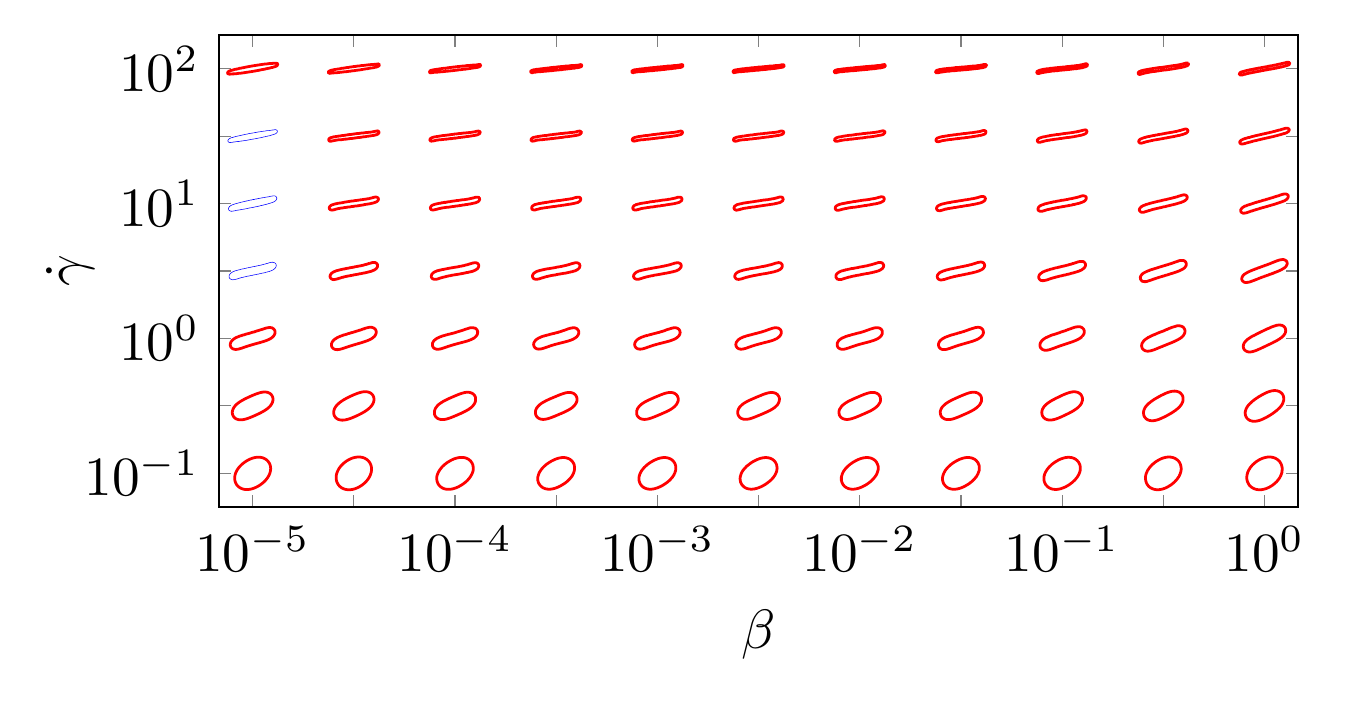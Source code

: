 \begin{tikzpicture}[scale=2.0]

\pgfmathsetlengthmacro\MajorTickLength{
      \pgfkeysvalueof{/pgfplots/major tick length} * 0.5
    }

  \begin{axis}[
    major tick length=\MajorTickLength,
    compat=newest,
    axis equal image,
    xmin = 0,
    xmax = 64,
    ymin = 0,
    ymax = 28,
    xtick = {2,8,14,20,26,32,38,44,50,56,62},
    xticklabels = {$10^{-5}$,,$10^{-4}$,,$10^{-3}$,,$10^{-2}$,,
                    $10^{-1}$,,$10^{0}$},
    xlabel = {$\beta$},
    ytick = {2,6,10,14,18,22,26},
    yticklabels = {$10^{-1}$,,$10^{0}$,,$10^{1}$,,$10^2$},
    ylabel = {$\dot{\gamma}$},
    ylabel near ticks,
    ylabel shift = {-0.3cm},
  ]

% beta = 1e-5,shear rate = 1e-1
\addplot[red,line width=0.5pt] coordinates{
(1.308e+00,2.483e+00)
(1.292e+00,2.467e+00)
(1.275e+00,2.45e+00)
(1.259e+00,2.433e+00)
(1.241e+00,2.414e+00)
(1.223e+00,2.394e+00)
(1.204e+00,2.372e+00)
(1.185e+00,2.348e+00)
(1.164e+00,2.322e+00)
(1.143e+00,2.294e+00)
(1.121e+00,2.264e+00)
(1.099e+00,2.231e+00)
(1.077e+00,2.195e+00)
(1.055e+00,2.157e+00)
(1.034e+00,2.116e+00)
(1.013e+00,2.072e+00)
(9.936e-01,2.025e+00)
(9.76e-01,1.975e+00)
(9.607e-01,1.923e+00)
(9.482e-01,1.867e+00)
(9.393e-01,1.81e+00)
(9.344e-01,1.75e+00)
(9.343e-01,1.688e+00)
(9.395e-01,1.626e+00)
(9.505e-01,1.562e+00)
(9.677e-01,1.499e+00)
(9.915e-01,1.437e+00)
(1.022e+00,1.377e+00)
(1.059e+00,1.32e+00)
(1.102e+00,1.267e+00)
(1.151e+00,1.219e+00)
(1.206e+00,1.175e+00)
(1.264e+00,1.138e+00)
(1.326e+00,1.107e+00)
(1.391e+00,1.082e+00)
(1.457e+00,1.063e+00)
(1.525e+00,1.05e+00)
(1.592e+00,1.043e+00)
(1.659e+00,1.04e+00)
(1.726e+00,1.043e+00)
(1.791e+00,1.05e+00)
(1.854e+00,1.06e+00)
(1.916e+00,1.073e+00)
(1.975e+00,1.089e+00)
(2.032e+00,1.107e+00)
(2.087e+00,1.127e+00)
(2.14e+00,1.148e+00)
(2.19e+00,1.17e+00)
(2.237e+00,1.193e+00)
(2.282e+00,1.217e+00)
(2.325e+00,1.24e+00)
(2.365e+00,1.264e+00)
(2.402e+00,1.287e+00)
(2.437e+00,1.31e+00)
(2.47e+00,1.333e+00)
(2.5e+00,1.355e+00)
(2.528e+00,1.376e+00)
(2.554e+00,1.396e+00)
(2.578e+00,1.415e+00)
(2.6e+00,1.434e+00)
(2.621e+00,1.452e+00)
(2.64e+00,1.468e+00)
(2.658e+00,1.485e+00)
(2.675e+00,1.501e+00)
(2.692e+00,1.517e+00)
(2.708e+00,1.533e+00)
(2.725e+00,1.55e+00)
(2.741e+00,1.567e+00)
(2.759e+00,1.586e+00)
(2.777e+00,1.606e+00)
(2.796e+00,1.628e+00)
(2.815e+00,1.652e+00)
(2.836e+00,1.678e+00)
(2.857e+00,1.706e+00)
(2.878e+00,1.736e+00)
(2.901e+00,1.769e+00)
(2.923e+00,1.805e+00)
(2.945e+00,1.843e+00)
(2.966e+00,1.884e+00)
(2.987e+00,1.928e+00)
(3.006e+00,1.975e+00)
(3.024e+00,2.025e+00)
(3.039e+00,2.077e+00)
(3.052e+00,2.133e+00)
(3.061e+00,2.19e+00)
(3.066e+00,2.25e+00)
(3.066e+00,2.312e+00)
(3.061e+00,2.374e+00)
(3.05e+00,2.438e+00)
(3.032e+00,2.501e+00)
(3.009e+00,2.563e+00)
(2.978e+00,2.623e+00)
(2.941e+00,2.68e+00)
(2.898e+00,2.733e+00)
(2.849e+00,2.781e+00)
(2.795e+00,2.825e+00)
(2.736e+00,2.862e+00)
(2.674e+00,2.893e+00)
(2.609e+00,2.918e+00)
(2.543e+00,2.937e+00)
(2.475e+00,2.95e+00)
(2.408e+00,2.957e+00)
(2.341e+00,2.959e+00)
(2.274e+00,2.957e+00)
(2.209e+00,2.95e+00)
(2.146e+00,2.94e+00)
(2.084e+00,2.927e+00)
(2.025e+00,2.911e+00)
(1.968e+00,2.893e+00)
(1.913e+00,2.873e+00)
(1.86e+00,2.852e+00)
(1.81e+00,2.83e+00)
(1.763e+00,2.807e+00)
(1.718e+00,2.783e+00)
(1.675e+00,2.76e+00)
(1.635e+00,2.736e+00)
(1.598e+00,2.713e+00)
(1.563e+00,2.69e+00)
(1.53e+00,2.667e+00)
(1.5e+00,2.645e+00)
(1.472e+00,2.624e+00)
(1.446e+00,2.604e+00)
(1.422e+00,2.585e+00)
(1.399e+00,2.566e+00)
(1.379e+00,2.549e+00)
(1.36e+00,2.531e+00)
(1.342e+00,2.515e+00)
(1.325e+00,2.499e+00)
(1.308e+00,2.483e+00)
};

% beta = 1e-5,shear rate = 1e-0.5
\addplot[red,line width=0.5pt] coordinates{
(2.547e+00,6.809e+00)
(2.525e+00,6.805e+00)
(2.502e+00,6.801e+00)
(2.478e+00,6.795e+00)
(2.453e+00,6.789e+00)
(2.427e+00,6.782e+00)
(2.399e+00,6.775e+00)
(2.37e+00,6.766e+00)
(2.339e+00,6.756e+00)
(2.305e+00,6.745e+00)
(2.27e+00,6.733e+00)
(2.233e+00,6.72e+00)
(2.194e+00,6.705e+00)
(2.153e+00,6.689e+00)
(2.11e+00,6.672e+00)
(2.065e+00,6.654e+00)
(2.018e+00,6.634e+00)
(1.97e+00,6.614e+00)
(1.92e+00,6.592e+00)
(1.868e+00,6.569e+00)
(1.815e+00,6.545e+00)
(1.761e+00,6.52e+00)
(1.705e+00,6.494e+00)
(1.648e+00,6.467e+00)
(1.591e+00,6.439e+00)
(1.533e+00,6.41e+00)
(1.474e+00,6.379e+00)
(1.415e+00,6.347e+00)
(1.356e+00,6.313e+00)
(1.297e+00,6.278e+00)
(1.239e+00,6.241e+00)
(1.182e+00,6.202e+00)
(1.127e+00,6.161e+00)
(1.073e+00,6.117e+00)
(1.022e+00,6.07e+00)
(9.744e-01,6.021e+00)
(9.305e-01,5.968e+00)
(8.912e-01,5.913e+00)
(8.575e-01,5.855e+00)
(8.302e-01,5.795e+00)
(8.1e-01,5.733e+00)
(7.977e-01,5.67e+00)
(7.937e-01,5.607e+00)
(7.981e-01,5.546e+00)
(8.106e-01,5.488e+00)
(8.308e-01,5.433e+00)
(8.575e-01,5.384e+00)
(8.897e-01,5.34e+00)
(9.26e-01,5.301e+00)
(9.651e-01,5.269e+00)
(1.006e+00,5.243e+00)
(1.047e+00,5.222e+00)
(1.088e+00,5.206e+00)
(1.128e+00,5.194e+00)
(1.167e+00,5.186e+00)
(1.204e+00,5.18e+00)
(1.238e+00,5.177e+00)
(1.271e+00,5.175e+00)
(1.302e+00,5.175e+00)
(1.331e+00,5.176e+00)
(1.358e+00,5.178e+00)
(1.383e+00,5.181e+00)
(1.407e+00,5.183e+00)
(1.43e+00,5.187e+00)
(1.453e+00,5.191e+00)
(1.475e+00,5.195e+00)
(1.498e+00,5.199e+00)
(1.522e+00,5.205e+00)
(1.547e+00,5.211e+00)
(1.573e+00,5.218e+00)
(1.601e+00,5.225e+00)
(1.63e+00,5.234e+00)
(1.661e+00,5.244e+00)
(1.695e+00,5.255e+00)
(1.73e+00,5.267e+00)
(1.767e+00,5.28e+00)
(1.806e+00,5.295e+00)
(1.847e+00,5.311e+00)
(1.89e+00,5.328e+00)
(1.935e+00,5.346e+00)
(1.982e+00,5.366e+00)
(2.03e+00,5.386e+00)
(2.08e+00,5.408e+00)
(2.132e+00,5.431e+00)
(2.185e+00,5.455e+00)
(2.239e+00,5.48e+00)
(2.295e+00,5.506e+00)
(2.352e+00,5.533e+00)
(2.409e+00,5.561e+00)
(2.467e+00,5.59e+00)
(2.526e+00,5.621e+00)
(2.585e+00,5.653e+00)
(2.644e+00,5.687e+00)
(2.703e+00,5.722e+00)
(2.761e+00,5.759e+00)
(2.818e+00,5.798e+00)
(2.873e+00,5.839e+00)
(2.927e+00,5.883e+00)
(2.978e+00,5.93e+00)
(3.026e+00,5.979e+00)
(3.07e+00,6.032e+00)
(3.109e+00,6.087e+00)
(3.143e+00,6.145e+00)
(3.17e+00,6.205e+00)
(3.19e+00,6.267e+00)
(3.202e+00,6.33e+00)
(3.206e+00,6.393e+00)
(3.202e+00,6.454e+00)
(3.189e+00,6.512e+00)
(3.169e+00,6.567e+00)
(3.143e+00,6.616e+00)
(3.11e+00,6.66e+00)
(3.074e+00,6.699e+00)
(3.035e+00,6.731e+00)
(2.994e+00,6.757e+00)
(2.953e+00,6.778e+00)
(2.912e+00,6.794e+00)
(2.872e+00,6.806e+00)
(2.833e+00,6.814e+00)
(2.796e+00,6.82e+00)
(2.761e+00,6.823e+00)
(2.729e+00,6.825e+00)
(2.698e+00,6.825e+00)
(2.669e+00,6.824e+00)
(2.642e+00,6.822e+00)
(2.617e+00,6.819e+00)
(2.593e+00,6.817e+00)
(2.57e+00,6.813e+00)
(2.547e+00,6.809e+00)
};

% beta = 1e-5,shear rate = 1e0
\addplot[red,line width=0.5pt] coordinates{
(7.425e-01,9.832e+00)
(7.297e-01,9.813e+00)
(7.177e-01,9.793e+00)
(7.065e-01,9.772e+00)
(6.963e-01,9.749e+00)
(6.872e-01,9.723e+00)
(6.798e-01,9.696e+00)
(6.747e-01,9.666e+00)
(6.726e-01,9.633e+00)
(6.745e-01,9.598e+00)
(6.813e-01,9.562e+00)
(6.94e-01,9.524e+00)
(7.133e-01,9.488e+00)
(7.398e-01,9.453e+00)
(7.733e-01,9.421e+00)
(8.135e-01,9.394e+00)
(8.594e-01,9.374e+00)
(9.098e-01,9.36e+00)
(9.636e-01,9.352e+00)
(1.02e+00,9.351e+00)
(1.078e+00,9.356e+00)
(1.136e+00,9.366e+00)
(1.196e+00,9.379e+00)
(1.256e+00,9.396e+00)
(1.317e+00,9.415e+00)
(1.379e+00,9.435e+00)
(1.441e+00,9.457e+00)
(1.504e+00,9.478e+00)
(1.568e+00,9.5e+00)
(1.633e+00,9.522e+00)
(1.698e+00,9.544e+00)
(1.764e+00,9.565e+00)
(1.829e+00,9.585e+00)
(1.895e+00,9.605e+00)
(1.962e+00,9.625e+00)
(2.027e+00,9.644e+00)
(2.093e+00,9.663e+00)
(2.158e+00,9.681e+00)
(2.222e+00,9.699e+00)
(2.286e+00,9.717e+00)
(2.349e+00,9.734e+00)
(2.41e+00,9.751e+00)
(2.47e+00,9.768e+00)
(2.529e+00,9.786e+00)
(2.586e+00,9.803e+00)
(2.641e+00,9.82e+00)
(2.695e+00,9.837e+00)
(2.746e+00,9.854e+00)
(2.796e+00,9.872e+00)
(2.843e+00,9.89e+00)
(2.887e+00,9.908e+00)
(2.93e+00,9.927e+00)
(2.969e+00,9.945e+00)
(3.007e+00,9.964e+00)
(3.041e+00,9.983e+00)
(3.073e+00,1.0e+01)
(3.102e+00,1.002e+01)
(3.129e+00,1.004e+01)
(3.153e+00,1.006e+01)
(3.175e+00,1.008e+01)
(3.195e+00,1.01e+01)
(3.213e+00,1.011e+01)
(3.229e+00,1.013e+01)
(3.244e+00,1.015e+01)
(3.257e+00,1.017e+01)
(3.27e+00,1.019e+01)
(3.282e+00,1.021e+01)
(3.293e+00,1.023e+01)
(3.304e+00,1.025e+01)
(3.313e+00,1.028e+01)
(3.32e+00,1.03e+01)
(3.325e+00,1.033e+01)
(3.327e+00,1.037e+01)
(3.325e+00,1.04e+01)
(3.319e+00,1.044e+01)
(3.306e+00,1.048e+01)
(3.287e+00,1.051e+01)
(3.26e+00,1.055e+01)
(3.227e+00,1.058e+01)
(3.187e+00,1.061e+01)
(3.141e+00,1.063e+01)
(3.09e+00,1.064e+01)
(3.036e+00,1.065e+01)
(2.98e+00,1.065e+01)
(2.922e+00,1.064e+01)
(2.864e+00,1.063e+01)
(2.804e+00,1.062e+01)
(2.744e+00,1.06e+01)
(2.683e+00,1.058e+01)
(2.621e+00,1.056e+01)
(2.559e+00,1.054e+01)
(2.496e+00,1.052e+01)
(2.432e+00,1.05e+01)
(2.367e+00,1.048e+01)
(2.302e+00,1.046e+01)
(2.236e+00,1.044e+01)
(2.171e+00,1.042e+01)
(2.104e+00,1.039e+01)
(2.038e+00,1.038e+01)
(1.973e+00,1.036e+01)
(1.907e+00,1.034e+01)
(1.842e+00,1.032e+01)
(1.778e+00,1.03e+01)
(1.714e+00,1.028e+01)
(1.651e+00,1.027e+01)
(1.59e+00,1.025e+01)
(1.53e+00,1.023e+01)
(1.471e+00,1.021e+01)
(1.414e+00,1.02e+01)
(1.359e+00,1.018e+01)
(1.305e+00,1.016e+01)
(1.254e+00,1.015e+01)
(1.204e+00,1.013e+01)
(1.157e+00,1.011e+01)
(1.113e+00,1.009e+01)
(1.07e+00,1.007e+01)
(1.031e+00,1.006e+01)
(9.934e-01,1.004e+01)
(9.589e-01,1.002e+01)
(9.271e-01,9.998e+00)
(8.979e-01,9.979e+00)
(8.712e-01,9.96e+00)
(8.47e-01,9.941e+00)
(8.251e-01,9.922e+00)
(8.053e-01,9.904e+00)
(7.874e-01,9.886e+00)
(7.711e-01,9.868e+00)
(7.562e-01,9.851e+00)
(7.425e-01,9.832e+00)
};

% beta = 1e-5,shear rate = 1e0.5
\addplot[blue,line width=0.1pt] coordinates{
(6.92e-01,1.352e+01)
(7.122e-01,1.351e+01)
(7.338e-01,1.35e+01)
(7.569e-01,1.349e+01)
(7.818e-01,1.349e+01)
(8.085e-01,1.348e+01)
(8.371e-01,1.348e+01)
(8.677e-01,1.349e+01)
(9.001e-01,1.349e+01)
(9.344e-01,1.349e+01)
(9.706e-01,1.35e+01)
(1.009e+00,1.351e+01)
(1.049e+00,1.352e+01)
(1.091e+00,1.353e+01)
(1.135e+00,1.355e+01)
(1.181e+00,1.356e+01)
(1.23e+00,1.358e+01)
(1.28e+00,1.359e+01)
(1.332e+00,1.361e+01)
(1.387e+00,1.362e+01)
(1.443e+00,1.363e+01)
(1.501e+00,1.365e+01)
(1.56e+00,1.366e+01)
(1.621e+00,1.367e+01)
(1.683e+00,1.369e+01)
(1.747e+00,1.37e+01)
(1.811e+00,1.371e+01)
(1.877e+00,1.373e+01)
(1.943e+00,1.374e+01)
(2.01e+00,1.375e+01)
(2.077e+00,1.377e+01)
(2.144e+00,1.378e+01)
(2.212e+00,1.379e+01)
(2.279e+00,1.381e+01)
(2.346e+00,1.382e+01)
(2.413e+00,1.384e+01)
(2.48e+00,1.385e+01)
(2.546e+00,1.387e+01)
(2.611e+00,1.388e+01)
(2.675e+00,1.389e+01)
(2.738e+00,1.391e+01)
(2.8e+00,1.393e+01)
(2.861e+00,1.394e+01)
(2.919e+00,1.396e+01)
(2.976e+00,1.397e+01)
(3.031e+00,1.399e+01)
(3.084e+00,1.401e+01)
(3.134e+00,1.403e+01)
(3.181e+00,1.405e+01)
(3.225e+00,1.408e+01)
(3.265e+00,1.411e+01)
(3.301e+00,1.413e+01)
(3.332e+00,1.417e+01)
(3.357e+00,1.42e+01)
(3.377e+00,1.423e+01)
(3.39e+00,1.427e+01)
(3.397e+00,1.43e+01)
(3.398e+00,1.433e+01)
(3.394e+00,1.436e+01)
(3.386e+00,1.439e+01)
(3.374e+00,1.442e+01)
(3.36e+00,1.444e+01)
(3.344e+00,1.446e+01)
(3.327e+00,1.447e+01)
(3.308e+00,1.448e+01)
(3.288e+00,1.449e+01)
(3.266e+00,1.45e+01)
(3.243e+00,1.451e+01)
(3.218e+00,1.451e+01)
(3.192e+00,1.452e+01)
(3.163e+00,1.452e+01)
(3.132e+00,1.452e+01)
(3.1e+00,1.451e+01)
(3.066e+00,1.451e+01)
(3.029e+00,1.45e+01)
(2.991e+00,1.449e+01)
(2.951e+00,1.448e+01)
(2.909e+00,1.446e+01)
(2.865e+00,1.445e+01)
(2.819e+00,1.444e+01)
(2.77e+00,1.442e+01)
(2.72e+00,1.441e+01)
(2.668e+00,1.44e+01)
(2.613e+00,1.438e+01)
(2.557e+00,1.437e+01)
(2.499e+00,1.435e+01)
(2.44e+00,1.434e+01)
(2.379e+00,1.433e+01)
(2.317e+00,1.431e+01)
(2.253e+00,1.43e+01)
(2.189e+00,1.429e+01)
(2.123e+00,1.427e+01)
(2.057e+00,1.426e+01)
(1.99e+00,1.425e+01)
(1.923e+00,1.423e+01)
(1.856e+00,1.422e+01)
(1.788e+00,1.421e+01)
(1.721e+00,1.419e+01)
(1.653e+00,1.418e+01)
(1.587e+00,1.416e+01)
(1.52e+00,1.415e+01)
(1.454e+00,1.413e+01)
(1.389e+00,1.412e+01)
(1.325e+00,1.411e+01)
(1.262e+00,1.409e+01)
(1.2e+00,1.407e+01)
(1.139e+00,1.406e+01)
(1.081e+00,1.404e+01)
(1.024e+00,1.403e+01)
(9.687e-01,1.401e+01)
(9.159e-01,1.399e+01)
(8.658e-01,1.397e+01)
(8.186e-01,1.395e+01)
(7.747e-01,1.392e+01)
(7.346e-01,1.389e+01)
(6.989e-01,1.387e+01)
(6.682e-01,1.383e+01)
(6.429e-01,1.38e+01)
(6.235e-01,1.377e+01)
(6.103e-01,1.373e+01)
(6.032e-01,1.37e+01)
(6.019e-01,1.367e+01)
(6.058e-01,1.364e+01)
(6.139e-01,1.361e+01)
(6.255e-01,1.358e+01)
(6.396e-01,1.356e+01)
(6.556e-01,1.355e+01)
(6.732e-01,1.353e+01)
(6.92e-01,1.352e+01)
};

% beta = 1e-5,shear rate = 1e1
\addplot[blue,line width=0.1pt] coordinates{
(2.139e+00,1.78e+01)
(2.161e+00,1.78e+01)
(2.184e+00,1.781e+01)
(2.208e+00,1.781e+01)
(2.232e+00,1.782e+01)
(2.259e+00,1.782e+01)
(2.287e+00,1.783e+01)
(2.316e+00,1.784e+01)
(2.348e+00,1.784e+01)
(2.382e+00,1.785e+01)
(2.418e+00,1.786e+01)
(2.457e+00,1.787e+01)
(2.497e+00,1.788e+01)
(2.54e+00,1.789e+01)
(2.584e+00,1.79e+01)
(2.631e+00,1.791e+01)
(2.68e+00,1.792e+01)
(2.731e+00,1.794e+01)
(2.784e+00,1.795e+01)
(2.838e+00,1.796e+01)
(2.894e+00,1.798e+01)
(2.951e+00,1.8e+01)
(3.009e+00,1.801e+01)
(3.069e+00,1.803e+01)
(3.129e+00,1.805e+01)
(3.19e+00,1.807e+01)
(3.25e+00,1.81e+01)
(3.308e+00,1.813e+01)
(3.362e+00,1.817e+01)
(3.406e+00,1.823e+01)
(3.431e+00,1.829e+01)
(3.426e+00,1.836e+01)
(3.389e+00,1.841e+01)
(3.329e+00,1.845e+01)
(3.261e+00,1.845e+01)
(3.193e+00,1.845e+01)
(3.126e+00,1.844e+01)
(3.059e+00,1.843e+01)
(2.994e+00,1.841e+01)
(2.929e+00,1.84e+01)
(2.866e+00,1.839e+01)
(2.803e+00,1.838e+01)
(2.742e+00,1.837e+01)
(2.682e+00,1.835e+01)
(2.623e+00,1.835e+01)
(2.566e+00,1.834e+01)
(2.511e+00,1.833e+01)
(2.457e+00,1.832e+01)
(2.406e+00,1.831e+01)
(2.356e+00,1.83e+01)
(2.309e+00,1.829e+01)
(2.264e+00,1.828e+01)
(2.22e+00,1.827e+01)
(2.18e+00,1.827e+01)
(2.141e+00,1.826e+01)
(2.105e+00,1.825e+01)
(2.071e+00,1.824e+01)
(2.039e+00,1.824e+01)
(2.009e+00,1.823e+01)
(1.981e+00,1.823e+01)
(1.954e+00,1.822e+01)
(1.93e+00,1.821e+01)
(1.906e+00,1.821e+01)
(1.883e+00,1.821e+01)
(1.861e+00,1.82e+01)
(1.839e+00,1.82e+01)
(1.816e+00,1.819e+01)
(1.792e+00,1.819e+01)
(1.768e+00,1.818e+01)
(1.741e+00,1.817e+01)
(1.713e+00,1.817e+01)
(1.684e+00,1.816e+01)
(1.652e+00,1.815e+01)
(1.618e+00,1.815e+01)
(1.582e+00,1.814e+01)
(1.543e+00,1.813e+01)
(1.503e+00,1.812e+01)
(1.46e+00,1.811e+01)
(1.415e+00,1.81e+01)
(1.369e+00,1.809e+01)
(1.32e+00,1.808e+01)
(1.269e+00,1.806e+01)
(1.216e+00,1.805e+01)
(1.162e+00,1.804e+01)
(1.106e+00,1.802e+01)
(1.049e+00,1.8e+01)
(9.906e-01,1.799e+01)
(9.309e-01,1.797e+01)
(8.706e-01,1.795e+01)
(8.099e-01,1.793e+01)
(7.498e-01,1.79e+01)
(6.915e-01,1.787e+01)
(6.378e-01,1.783e+01)
(5.939e-01,1.778e+01)
(5.688e-01,1.771e+01)
(5.735e-01,1.764e+01)
(6.113e-01,1.759e+01)
(6.714e-01,1.756e+01)
(7.392e-01,1.754e+01)
(8.075e-01,1.755e+01)
(8.745e-01,1.756e+01)
(9.406e-01,1.757e+01)
(1.006e+00,1.759e+01)
(1.071e+00,1.76e+01)
(1.134e+00,1.761e+01)
(1.197e+00,1.762e+01)
(1.258e+00,1.763e+01)
(1.318e+00,1.764e+01)
(1.377e+00,1.766e+01)
(1.434e+00,1.766e+01)
(1.489e+00,1.767e+01)
(1.543e+00,1.768e+01)
(1.594e+00,1.769e+01)
(1.644e+00,1.77e+01)
(1.691e+00,1.771e+01)
(1.736e+00,1.772e+01)
(1.78e+00,1.773e+01)
(1.82e+00,1.774e+01)
(1.859e+00,1.774e+01)
(1.895e+00,1.775e+01)
(1.929e+00,1.776e+01)
(1.961e+00,1.776e+01)
(1.991e+00,1.777e+01)
(2.019e+00,1.777e+01)
(2.046e+00,1.778e+01)
(2.07e+00,1.778e+01)
(2.094e+00,1.779e+01)
(2.117e+00,1.779e+01)
(2.139e+00,1.78e+01)
};

% beta = 1e-5,shear rate = 1e1.5
\addplot[blue,line width=0.1pt] coordinates{
(2.81e+00,2.231e+01)
(2.788e+00,2.231e+01)
(2.765e+00,2.231e+01)
(2.741e+00,2.23e+01)
(2.716e+00,2.23e+01)
(2.689e+00,2.23e+01)
(2.661e+00,2.229e+01)
(2.631e+00,2.229e+01)
(2.598e+00,2.228e+01)
(2.564e+00,2.228e+01)
(2.527e+00,2.227e+01)
(2.488e+00,2.227e+01)
(2.447e+00,2.226e+01)
(2.404e+00,2.225e+01)
(2.358e+00,2.225e+01)
(2.311e+00,2.224e+01)
(2.261e+00,2.223e+01)
(2.21e+00,2.222e+01)
(2.156e+00,2.221e+01)
(2.101e+00,2.22e+01)
(2.044e+00,2.219e+01)
(1.986e+00,2.218e+01)
(1.925e+00,2.217e+01)
(1.864e+00,2.216e+01)
(1.802e+00,2.215e+01)
(1.738e+00,2.214e+01)
(1.673e+00,2.212e+01)
(1.608e+00,2.211e+01)
(1.542e+00,2.21e+01)
(1.475e+00,2.208e+01)
(1.408e+00,2.207e+01)
(1.341e+00,2.205e+01)
(1.274e+00,2.204e+01)
(1.207e+00,2.202e+01)
(1.14e+00,2.201e+01)
(1.073e+00,2.199e+01)
(1.007e+00,2.198e+01)
(9.417e-01,2.196e+01)
(8.772e-01,2.194e+01)
(8.139e-01,2.192e+01)
(7.521e-01,2.191e+01)
(6.923e-01,2.188e+01)
(6.359e-01,2.186e+01)
(5.854e-01,2.182e+01)
(5.468e-01,2.178e+01)
(5.308e-01,2.172e+01)
(5.467e-01,2.167e+01)
(5.881e-01,2.164e+01)
(6.385e-01,2.162e+01)
(6.888e-01,2.162e+01)
(7.367e-01,2.163e+01)
(7.823e-01,2.163e+01)
(8.256e-01,2.164e+01)
(8.668e-01,2.165e+01)
(9.058e-01,2.165e+01)
(9.426e-01,2.166e+01)
(9.771e-01,2.166e+01)
(1.01e+00,2.167e+01)
(1.04e+00,2.167e+01)
(1.068e+00,2.167e+01)
(1.095e+00,2.167e+01)
(1.12e+00,2.168e+01)
(1.144e+00,2.168e+01)
(1.167e+00,2.168e+01)
(1.19e+00,2.169e+01)
(1.212e+00,2.169e+01)
(1.235e+00,2.169e+01)
(1.259e+00,2.17e+01)
(1.284e+00,2.17e+01)
(1.311e+00,2.17e+01)
(1.339e+00,2.171e+01)
(1.369e+00,2.171e+01)
(1.402e+00,2.172e+01)
(1.436e+00,2.172e+01)
(1.473e+00,2.173e+01)
(1.512e+00,2.173e+01)
(1.553e+00,2.174e+01)
(1.596e+00,2.175e+01)
(1.642e+00,2.175e+01)
(1.689e+00,2.176e+01)
(1.739e+00,2.177e+01)
(1.79e+00,2.178e+01)
(1.844e+00,2.179e+01)
(1.899e+00,2.18e+01)
(1.956e+00,2.181e+01)
(2.014e+00,2.182e+01)
(2.075e+00,2.183e+01)
(2.136e+00,2.184e+01)
(2.198e+00,2.185e+01)
(2.262e+00,2.186e+01)
(2.327e+00,2.188e+01)
(2.392e+00,2.189e+01)
(2.458e+00,2.19e+01)
(2.525e+00,2.192e+01)
(2.592e+00,2.193e+01)
(2.659e+00,2.195e+01)
(2.726e+00,2.196e+01)
(2.793e+00,2.198e+01)
(2.86e+00,2.199e+01)
(2.927e+00,2.201e+01)
(2.993e+00,2.202e+01)
(3.058e+00,2.204e+01)
(3.123e+00,2.206e+01)
(3.186e+00,2.208e+01)
(3.248e+00,2.209e+01)
(3.308e+00,2.212e+01)
(3.364e+00,2.214e+01)
(3.415e+00,2.218e+01)
(3.453e+00,2.222e+01)
(3.469e+00,2.228e+01)
(3.453e+00,2.233e+01)
(3.412e+00,2.236e+01)
(3.361e+00,2.238e+01)
(3.311e+00,2.238e+01)
(3.263e+00,2.237e+01)
(3.218e+00,2.236e+01)
(3.174e+00,2.236e+01)
(3.133e+00,2.235e+01)
(3.094e+00,2.235e+01)
(3.057e+00,2.234e+01)
(3.023e+00,2.234e+01)
(2.99e+00,2.233e+01)
(2.96e+00,2.233e+01)
(2.932e+00,2.233e+01)
(2.905e+00,2.232e+01)
(2.88e+00,2.232e+01)
(2.856e+00,2.232e+01)
(2.833e+00,2.232e+01)
(2.81e+00,2.231e+01)
};


% beta = 1e-5,shear rate = 1e2
\addplot[red,line width=0.5pt] coordinates{
(1.106e+00,2.599e+01)
(1.084e+00,2.598e+01)
(1.061e+00,2.598e+01)
(1.038e+00,2.597e+01)
(1.013e+00,2.597e+01)
(9.874e-01,2.596e+01)
(9.595e-01,2.596e+01)
(9.3e-01,2.595e+01)
(8.983e-01,2.594e+01)
(8.646e-01,2.593e+01)
(8.288e-01,2.592e+01)
(7.91e-01,2.591e+01)
(7.509e-01,2.59e+01)
(7.091e-01,2.589e+01)
(6.654e-01,2.588e+01)
(6.208e-01,2.586e+01)
(5.763e-01,2.584e+01)
(5.37e-01,2.58e+01)
(5.155e-01,2.575e+01)
(5.337e-01,2.57e+01)
(5.847e-01,2.568e+01)
(6.436e-01,2.567e+01)
(7.044e-01,2.568e+01)
(7.663e-01,2.568e+01)
(8.297e-01,2.569e+01)
(8.94e-01,2.569e+01)
(9.593e-01,2.57e+01)
(1.025e+00,2.57e+01)
(1.092e+00,2.571e+01)
(1.159e+00,2.572e+01)
(1.227e+00,2.572e+01)
(1.295e+00,2.573e+01)
(1.363e+00,2.574e+01)
(1.431e+00,2.575e+01)
(1.498e+00,2.576e+01)
(1.566e+00,2.577e+01)
(1.633e+00,2.578e+01)
(1.699e+00,2.579e+01)
(1.765e+00,2.58e+01)
(1.829e+00,2.581e+01)
(1.893e+00,2.582e+01)
(1.956e+00,2.583e+01)
(2.017e+00,2.584e+01)
(2.077e+00,2.585e+01)
(2.135e+00,2.586e+01)
(2.192e+00,2.587e+01)
(2.247e+00,2.588e+01)
(2.3e+00,2.589e+01)
(2.351e+00,2.59e+01)
(2.401e+00,2.591e+01)
(2.448e+00,2.592e+01)
(2.493e+00,2.593e+01)
(2.536e+00,2.594e+01)
(2.576e+00,2.595e+01)
(2.615e+00,2.595e+01)
(2.651e+00,2.596e+01)
(2.685e+00,2.597e+01)
(2.717e+00,2.597e+01)
(2.747e+00,2.598e+01)
(2.775e+00,2.599e+01)
(2.801e+00,2.599e+01)
(2.825e+00,2.6e+01)
(2.849e+00,2.6e+01)
(2.872e+00,2.601e+01)
(2.894e+00,2.601e+01)
(2.916e+00,2.602e+01)
(2.938e+00,2.602e+01)
(2.962e+00,2.603e+01)
(2.987e+00,2.603e+01)
(3.013e+00,2.604e+01)
(3.041e+00,2.604e+01)
(3.07e+00,2.605e+01)
(3.102e+00,2.606e+01)
(3.135e+00,2.607e+01)
(3.171e+00,2.607e+01)
(3.209e+00,2.608e+01)
(3.249e+00,2.61e+01)
(3.291e+00,2.611e+01)
(3.335e+00,2.612e+01)
(3.379e+00,2.614e+01)
(3.424e+00,2.616e+01)
(3.463e+00,2.62e+01)
(3.485e+00,2.625e+01)
(3.466e+00,2.63e+01)
(3.415e+00,2.632e+01)
(3.356e+00,2.632e+01)
(3.296e+00,2.632e+01)
(3.234e+00,2.632e+01)
(3.17e+00,2.631e+01)
(3.106e+00,2.631e+01)
(3.041e+00,2.63e+01)
(2.975e+00,2.63e+01)
(2.908e+00,2.629e+01)
(2.841e+00,2.628e+01)
(2.773e+00,2.627e+01)
(2.705e+00,2.627e+01)
(2.637e+00,2.626e+01)
(2.569e+00,2.625e+01)
(2.502e+00,2.624e+01)
(2.434e+00,2.623e+01)
(2.367e+00,2.622e+01)
(2.301e+00,2.621e+01)
(2.235e+00,2.62e+01)
(2.171e+00,2.619e+01)
(2.107e+00,2.618e+01)
(2.045e+00,2.617e+01)
(1.983e+00,2.616e+01)
(1.923e+00,2.615e+01)
(1.865e+00,2.614e+01)
(1.808e+00,2.613e+01)
(1.753e+00,2.612e+01)
(1.7e+00,2.611e+01)
(1.649e+00,2.61e+01)
(1.599e+00,2.609e+01)
(1.552e+00,2.608e+01)
(1.507e+00,2.607e+01)
(1.464e+00,2.606e+01)
(1.424e+00,2.605e+01)
(1.385e+00,2.605e+01)
(1.349e+00,2.604e+01)
(1.315e+00,2.603e+01)
(1.283e+00,2.603e+01)
(1.253e+00,2.602e+01)
(1.226e+00,2.602e+01)
(1.199e+00,2.601e+01)
(1.175e+00,2.6e+01)
(1.151e+00,2.6e+01)
(1.129e+00,2.599e+01)
(1.106e+00,2.599e+01)
};


% beta = 1e-4.5,shear rate = 1e-1
\addplot[red,line width=0.5pt] coordinates{
(7.84e+00,2.876e+00)
(7.819e+00,2.868e+00)
(7.798e+00,2.858e+00)
(7.776e+00,2.848e+00)
(7.752e+00,2.837e+00)
(7.728e+00,2.825e+00)
(7.703e+00,2.812e+00)
(7.676e+00,2.797e+00)
(7.647e+00,2.78e+00)
(7.617e+00,2.762e+00)
(7.585e+00,2.743e+00)
(7.552e+00,2.721e+00)
(7.518e+00,2.697e+00)
(7.482e+00,2.67e+00)
(7.446e+00,2.642e+00)
(7.408e+00,2.611e+00)
(7.37e+00,2.577e+00)
(7.332e+00,2.541e+00)
(7.293e+00,2.502e+00)
(7.255e+00,2.461e+00)
(7.216e+00,2.417e+00)
(7.179e+00,2.369e+00)
(7.143e+00,2.319e+00)
(7.109e+00,2.267e+00)
(7.077e+00,2.211e+00)
(7.047e+00,2.153e+00)
(7.02e+00,2.092e+00)
(6.997e+00,2.029e+00)
(6.978e+00,1.964e+00)
(6.963e+00,1.897e+00)
(6.954e+00,1.828e+00)
(6.95e+00,1.759e+00)
(6.952e+00,1.69e+00)
(6.961e+00,1.621e+00)
(6.975e+00,1.553e+00)
(6.996e+00,1.487e+00)
(7.024e+00,1.424e+00)
(7.057e+00,1.365e+00)
(7.095e+00,1.309e+00)
(7.138e+00,1.259e+00)
(7.185e+00,1.213e+00)
(7.235e+00,1.173e+00)
(7.288e+00,1.139e+00)
(7.342e+00,1.109e+00)
(7.397e+00,1.085e+00)
(7.452e+00,1.066e+00)
(7.506e+00,1.051e+00)
(7.56e+00,1.041e+00)
(7.612e+00,1.034e+00)
(7.663e+00,1.03e+00)
(7.712e+00,1.029e+00)
(7.758e+00,1.03e+00)
(7.802e+00,1.033e+00)
(7.844e+00,1.038e+00)
(7.883e+00,1.044e+00)
(7.92e+00,1.05e+00)
(7.954e+00,1.058e+00)
(7.986e+00,1.066e+00)
(8.016e+00,1.074e+00)
(8.044e+00,1.082e+00)
(8.069e+00,1.09e+00)
(8.094e+00,1.099e+00)
(8.116e+00,1.107e+00)
(8.138e+00,1.115e+00)
(8.16e+00,1.124e+00)
(8.181e+00,1.133e+00)
(8.202e+00,1.142e+00)
(8.225e+00,1.152e+00)
(8.248e+00,1.163e+00)
(8.272e+00,1.175e+00)
(8.297e+00,1.188e+00)
(8.325e+00,1.203e+00)
(8.353e+00,1.22e+00)
(8.383e+00,1.238e+00)
(8.415e+00,1.258e+00)
(8.448e+00,1.279e+00)
(8.482e+00,1.303e+00)
(8.518e+00,1.33e+00)
(8.555e+00,1.358e+00)
(8.592e+00,1.389e+00)
(8.63e+00,1.423e+00)
(8.668e+00,1.459e+00)
(8.707e+00,1.498e+00)
(8.745e+00,1.539e+00)
(8.784e+00,1.583e+00)
(8.821e+00,1.631e+00)
(8.857e+00,1.681e+00)
(8.891e+00,1.733e+00)
(8.923e+00,1.789e+00)
(8.953e+00,1.847e+00)
(8.98e+00,1.908e+00)
(9.003e+00,1.971e+00)
(9.022e+00,2.036e+00)
(9.037e+00,2.103e+00)
(9.046e+00,2.172e+00)
(9.05e+00,2.241e+00)
(9.048e+00,2.311e+00)
(9.039e+00,2.379e+00)
(9.025e+00,2.447e+00)
(9.004e+00,2.513e+00)
(8.976e+00,2.576e+00)
(8.943e+00,2.635e+00)
(8.905e+00,2.691e+00)
(8.862e+00,2.741e+00)
(8.815e+00,2.787e+00)
(8.765e+00,2.827e+00)
(8.712e+00,2.861e+00)
(8.658e+00,2.89e+00)
(8.603e+00,2.915e+00)
(8.548e+00,2.934e+00)
(8.493e+00,2.949e+00)
(8.44e+00,2.959e+00)
(8.387e+00,2.966e+00)
(8.337e+00,2.97e+00)
(8.288e+00,2.971e+00)
(8.242e+00,2.97e+00)
(8.198e+00,2.967e+00)
(8.156e+00,2.962e+00)
(8.117e+00,2.956e+00)
(8.08e+00,2.95e+00)
(8.046e+00,2.942e+00)
(8.014e+00,2.934e+00)
(7.984e+00,2.926e+00)
(7.956e+00,2.918e+00)
(7.931e+00,2.91e+00)
(7.907e+00,2.901e+00)
(7.884e+00,2.893e+00)
(7.862e+00,2.885e+00)
(7.84e+00,2.876e+00)
};

% beta = 1e-4.5,shear rate = 1e-0.5
\addplot[red,line width=0.5pt] coordinates{
(6.858e+00,5.839e+00)
(6.849e+00,5.818e+00)
(6.84e+00,5.796e+00)
(6.832e+00,5.773e+00)
(6.825e+00,5.749e+00)
(6.818e+00,5.723e+00)
(6.812e+00,5.694e+00)
(6.808e+00,5.664e+00)
(6.806e+00,5.631e+00)
(6.805e+00,5.596e+00)
(6.808e+00,5.559e+00)
(6.814e+00,5.519e+00)
(6.824e+00,5.479e+00)
(6.839e+00,5.437e+00)
(6.859e+00,5.395e+00)
(6.885e+00,5.354e+00)
(6.917e+00,5.315e+00)
(6.954e+00,5.278e+00)
(6.998e+00,5.245e+00)
(7.047e+00,5.216e+00)
(7.1e+00,5.193e+00)
(7.158e+00,5.176e+00)
(7.218e+00,5.164e+00)
(7.281e+00,5.158e+00)
(7.345e+00,5.157e+00)
(7.41e+00,5.161e+00)
(7.476e+00,5.17e+00)
(7.542e+00,5.183e+00)
(7.608e+00,5.199e+00)
(7.674e+00,5.217e+00)
(7.74e+00,5.239e+00)
(7.805e+00,5.261e+00)
(7.87e+00,5.286e+00)
(7.935e+00,5.312e+00)
(7.999e+00,5.338e+00)
(8.062e+00,5.366e+00)
(8.125e+00,5.394e+00)
(8.187e+00,5.422e+00)
(8.247e+00,5.451e+00)
(8.307e+00,5.48e+00)
(8.366e+00,5.51e+00)
(8.422e+00,5.539e+00)
(8.478e+00,5.569e+00)
(8.532e+00,5.599e+00)
(8.584e+00,5.629e+00)
(8.634e+00,5.659e+00)
(8.681e+00,5.689e+00)
(8.727e+00,5.72e+00)
(8.77e+00,5.75e+00)
(8.811e+00,5.78e+00)
(8.85e+00,5.81e+00)
(8.885e+00,5.84e+00)
(8.918e+00,5.869e+00)
(8.949e+00,5.898e+00)
(8.977e+00,5.926e+00)
(9.002e+00,5.953e+00)
(9.025e+00,5.98e+00)
(9.046e+00,6.005e+00)
(9.065e+00,6.03e+00)
(9.081e+00,6.053e+00)
(9.096e+00,6.076e+00)
(9.109e+00,6.098e+00)
(9.121e+00,6.119e+00)
(9.132e+00,6.14e+00)
(9.142e+00,6.161e+00)
(9.151e+00,6.182e+00)
(9.16e+00,6.204e+00)
(9.168e+00,6.227e+00)
(9.175e+00,6.251e+00)
(9.182e+00,6.277e+00)
(9.188e+00,6.306e+00)
(9.192e+00,6.336e+00)
(9.194e+00,6.369e+00)
(9.195e+00,6.404e+00)
(9.192e+00,6.441e+00)
(9.186e+00,6.481e+00)
(9.176e+00,6.521e+00)
(9.161e+00,6.563e+00)
(9.141e+00,6.605e+00)
(9.115e+00,6.646e+00)
(9.084e+00,6.685e+00)
(9.046e+00,6.722e+00)
(9.002e+00,6.755e+00)
(8.953e+00,6.784e+00)
(8.9e+00,6.807e+00)
(8.842e+00,6.824e+00)
(8.782e+00,6.836e+00)
(8.719e+00,6.842e+00)
(8.655e+00,6.843e+00)
(8.59e+00,6.839e+00)
(8.524e+00,6.83e+00)
(8.458e+00,6.817e+00)
(8.392e+00,6.801e+00)
(8.326e+00,6.783e+00)
(8.26e+00,6.761e+00)
(8.195e+00,6.739e+00)
(8.13e+00,6.714e+00)
(8.065e+00,6.688e+00)
(8.001e+00,6.662e+00)
(7.938e+00,6.634e+00)
(7.875e+00,6.606e+00)
(7.813e+00,6.578e+00)
(7.753e+00,6.549e+00)
(7.693e+00,6.52e+00)
(7.635e+00,6.49e+00)
(7.577e+00,6.461e+00)
(7.522e+00,6.431e+00)
(7.468e+00,6.401e+00)
(7.416e+00,6.371e+00)
(7.366e+00,6.341e+00)
(7.319e+00,6.311e+00)
(7.273e+00,6.28e+00)
(7.23e+00,6.25e+00)
(7.189e+00,6.22e+00)
(7.151e+00,6.19e+00)
(7.115e+00,6.16e+00)
(7.082e+00,6.131e+00)
(7.051e+00,6.102e+00)
(7.023e+00,6.074e+00)
(6.998e+00,6.047e+00)
(6.975e+00,6.02e+00)
(6.954e+00,5.995e+00)
(6.935e+00,5.97e+00)
(6.919e+00,5.947e+00)
(6.904e+00,5.924e+00)
(6.891e+00,5.902e+00)
(6.879e+00,5.881e+00)
(6.868e+00,5.86e+00)
(6.858e+00,5.839e+00)
};

% beta = 1e-4.5,shear rate = 1e0
\addplot[red,line width=0.5pt] coordinates{
(8.423e+00,1.052e+01)
(8.401e+00,1.051e+01)
(8.379e+00,1.05e+01)
(8.356e+00,1.049e+01)
(8.332e+00,1.049e+01)
(8.306e+00,1.048e+01)
(8.279e+00,1.047e+01)
(8.249e+00,1.046e+01)
(8.218e+00,1.045e+01)
(8.185e+00,1.044e+01)
(8.149e+00,1.043e+01)
(8.111e+00,1.042e+01)
(8.071e+00,1.04e+01)
(8.029e+00,1.039e+01)
(7.985e+00,1.038e+01)
(7.938e+00,1.036e+01)
(7.889e+00,1.035e+01)
(7.839e+00,1.034e+01)
(7.787e+00,1.032e+01)
(7.732e+00,1.03e+01)
(7.676e+00,1.029e+01)
(7.619e+00,1.027e+01)
(7.56e+00,1.025e+01)
(7.5e+00,1.023e+01)
(7.439e+00,1.022e+01)
(7.377e+00,1.02e+01)
(7.314e+00,1.017e+01)
(7.251e+00,1.015e+01)
(7.188e+00,1.013e+01)
(7.124e+00,1.01e+01)
(7.061e+00,1.007e+01)
(7.0e+00,1.004e+01)
(6.94e+00,1.0e+01)
(6.882e+00,9.966e+00)
(6.829e+00,9.923e+00)
(6.779e+00,9.875e+00)
(6.737e+00,9.821e+00)
(6.704e+00,9.762e+00)
(6.681e+00,9.699e+00)
(6.672e+00,9.633e+00)
(6.677e+00,9.568e+00)
(6.697e+00,9.507e+00)
(6.73e+00,9.454e+00)
(6.773e+00,9.411e+00)
(6.823e+00,9.378e+00)
(6.877e+00,9.356e+00)
(6.932e+00,9.343e+00)
(6.986e+00,9.338e+00)
(7.039e+00,9.338e+00)
(7.089e+00,9.343e+00)
(7.137e+00,9.351e+00)
(7.183e+00,9.36e+00)
(7.226e+00,9.371e+00)
(7.266e+00,9.382e+00)
(7.304e+00,9.393e+00)
(7.34e+00,9.404e+00)
(7.373e+00,9.415e+00)
(7.404e+00,9.425e+00)
(7.433e+00,9.435e+00)
(7.46e+00,9.444e+00)
(7.486e+00,9.453e+00)
(7.51e+00,9.461e+00)
(7.533e+00,9.469e+00)
(7.555e+00,9.476e+00)
(7.577e+00,9.483e+00)
(7.599e+00,9.491e+00)
(7.621e+00,9.498e+00)
(7.644e+00,9.506e+00)
(7.668e+00,9.514e+00)
(7.694e+00,9.522e+00)
(7.721e+00,9.531e+00)
(7.751e+00,9.541e+00)
(7.782e+00,9.551e+00)
(7.815e+00,9.561e+00)
(7.851e+00,9.572e+00)
(7.889e+00,9.584e+00)
(7.929e+00,9.597e+00)
(7.971e+00,9.609e+00)
(8.015e+00,9.623e+00)
(8.062e+00,9.636e+00)
(8.111e+00,9.651e+00)
(8.161e+00,9.665e+00)
(8.213e+00,9.681e+00)
(8.268e+00,9.697e+00)
(8.324e+00,9.713e+00)
(8.381e+00,9.73e+00)
(8.44e+00,9.748e+00)
(8.5e+00,9.766e+00)
(8.561e+00,9.785e+00)
(8.623e+00,9.805e+00)
(8.686e+00,9.827e+00)
(8.749e+00,9.849e+00)
(8.812e+00,9.874e+00)
(8.876e+00,9.9e+00)
(8.938e+00,9.928e+00)
(9.0e+00,9.96e+00)
(9.06e+00,9.995e+00)
(9.118e+00,1.003e+01)
(9.171e+00,1.008e+01)
(9.22e+00,1.012e+01)
(9.263e+00,1.018e+01)
(9.296e+00,1.024e+01)
(9.319e+00,1.03e+01)
(9.328e+00,1.037e+01)
(9.323e+00,1.043e+01)
(9.303e+00,1.049e+01)
(9.27e+00,1.055e+01)
(9.227e+00,1.059e+01)
(9.177e+00,1.062e+01)
(9.123e+00,1.064e+01)
(9.068e+00,1.066e+01)
(9.014e+00,1.066e+01)
(8.961e+00,1.066e+01)
(8.911e+00,1.066e+01)
(8.863e+00,1.065e+01)
(8.817e+00,1.064e+01)
(8.774e+00,1.063e+01)
(8.734e+00,1.062e+01)
(8.696e+00,1.061e+01)
(8.661e+00,1.06e+01)
(8.627e+00,1.058e+01)
(8.596e+00,1.058e+01)
(8.567e+00,1.056e+01)
(8.54e+00,1.056e+01)
(8.514e+00,1.055e+01)
(8.49e+00,1.054e+01)
(8.467e+00,1.053e+01)
(8.445e+00,1.052e+01)
(8.423e+00,1.052e+01)
};

% beta = 1e-4.5,shear rate = 1e0.5
\addplot[red,line width=0.5pt] coordinates{
(8.94e+00,1.446e+01)
(8.918e+00,1.445e+01)
(8.896e+00,1.444e+01)
(8.873e+00,1.444e+01)
(8.849e+00,1.443e+01)
(8.823e+00,1.442e+01)
(8.795e+00,1.441e+01)
(8.766e+00,1.44e+01)
(8.734e+00,1.439e+01)
(8.701e+00,1.438e+01)
(8.665e+00,1.438e+01)
(8.627e+00,1.437e+01)
(8.586e+00,1.435e+01)
(8.543e+00,1.434e+01)
(8.498e+00,1.433e+01)
(8.451e+00,1.432e+01)
(8.402e+00,1.431e+01)
(8.35e+00,1.43e+01)
(8.297e+00,1.429e+01)
(8.242e+00,1.428e+01)
(8.184e+00,1.427e+01)
(8.126e+00,1.426e+01)
(8.066e+00,1.425e+01)
(8.004e+00,1.423e+01)
(7.941e+00,1.422e+01)
(7.877e+00,1.421e+01)
(7.812e+00,1.42e+01)
(7.747e+00,1.419e+01)
(7.68e+00,1.417e+01)
(7.613e+00,1.416e+01)
(7.545e+00,1.415e+01)
(7.478e+00,1.413e+01)
(7.41e+00,1.412e+01)
(7.342e+00,1.411e+01)
(7.275e+00,1.409e+01)
(7.208e+00,1.408e+01)
(7.141e+00,1.406e+01)
(7.076e+00,1.404e+01)
(7.011e+00,1.403e+01)
(6.948e+00,1.401e+01)
(6.887e+00,1.398e+01)
(6.828e+00,1.396e+01)
(6.772e+00,1.393e+01)
(6.721e+00,1.39e+01)
(6.675e+00,1.386e+01)
(6.637e+00,1.381e+01)
(6.609e+00,1.377e+01)
(6.593e+00,1.371e+01)
(6.592e+00,1.366e+01)
(6.605e+00,1.361e+01)
(6.629e+00,1.357e+01)
(6.662e+00,1.354e+01)
(6.7e+00,1.352e+01)
(6.74e+00,1.35e+01)
(6.779e+00,1.35e+01)
(6.816e+00,1.349e+01)
(6.851e+00,1.35e+01)
(6.883e+00,1.35e+01)
(6.913e+00,1.351e+01)
(6.941e+00,1.351e+01)
(6.968e+00,1.352e+01)
(6.992e+00,1.353e+01)
(7.015e+00,1.353e+01)
(7.038e+00,1.354e+01)
(7.06e+00,1.354e+01)
(7.082e+00,1.355e+01)
(7.104e+00,1.356e+01)
(7.127e+00,1.357e+01)
(7.151e+00,1.357e+01)
(7.177e+00,1.358e+01)
(7.205e+00,1.359e+01)
(7.234e+00,1.36e+01)
(7.266e+00,1.361e+01)
(7.299e+00,1.362e+01)
(7.335e+00,1.363e+01)
(7.373e+00,1.363e+01)
(7.414e+00,1.365e+01)
(7.457e+00,1.366e+01)
(7.502e+00,1.367e+01)
(7.549e+00,1.368e+01)
(7.598e+00,1.369e+01)
(7.65e+00,1.37e+01)
(7.703e+00,1.371e+01)
(7.758e+00,1.372e+01)
(7.816e+00,1.373e+01)
(7.874e+00,1.374e+01)
(7.934e+00,1.375e+01)
(7.996e+00,1.377e+01)
(8.059e+00,1.378e+01)
(8.123e+00,1.379e+01)
(8.188e+00,1.38e+01)
(8.254e+00,1.381e+01)
(8.32e+00,1.383e+01)
(8.387e+00,1.384e+01)
(8.455e+00,1.385e+01)
(8.522e+00,1.387e+01)
(8.59e+00,1.388e+01)
(8.658e+00,1.389e+01)
(8.725e+00,1.391e+01)
(8.792e+00,1.392e+01)
(8.859e+00,1.394e+01)
(8.924e+00,1.396e+01)
(8.989e+00,1.397e+01)
(9.052e+00,1.399e+01)
(9.113e+00,1.402e+01)
(9.172e+00,1.404e+01)
(9.228e+00,1.407e+01)
(9.279e+00,1.41e+01)
(9.325e+00,1.414e+01)
(9.363e+00,1.419e+01)
(9.391e+00,1.423e+01)
(9.406e+00,1.429e+01)
(9.408e+00,1.434e+01)
(9.395e+00,1.439e+01)
(9.371e+00,1.443e+01)
(9.338e+00,1.446e+01)
(9.3e+00,1.448e+01)
(9.26e+00,1.45e+01)
(9.222e+00,1.45e+01)
(9.184e+00,1.45e+01)
(9.149e+00,1.45e+01)
(9.117e+00,1.45e+01)
(9.087e+00,1.45e+01)
(9.059e+00,1.449e+01)
(9.032e+00,1.448e+01)
(9.008e+00,1.448e+01)
(8.985e+00,1.447e+01)
(8.962e+00,1.446e+01)
(8.94e+00,1.446e+01)
};

% beta = 1e-4.5,shear rate = 1e1
\addplot[red,line width=0.5pt] coordinates{
(7.355e+00,1.775e+01)
(7.378e+00,1.775e+01)
(7.401e+00,1.775e+01)
(7.425e+00,1.776e+01)
(7.45e+00,1.776e+01)
(7.477e+00,1.776e+01)
(7.505e+00,1.777e+01)
(7.535e+00,1.777e+01)
(7.568e+00,1.778e+01)
(7.602e+00,1.778e+01)
(7.639e+00,1.779e+01)
(7.678e+00,1.779e+01)
(7.72e+00,1.78e+01)
(7.763e+00,1.78e+01)
(7.809e+00,1.781e+01)
(7.856e+00,1.782e+01)
(7.906e+00,1.782e+01)
(7.958e+00,1.783e+01)
(8.012e+00,1.784e+01)
(8.068e+00,1.785e+01)
(8.125e+00,1.786e+01)
(8.184e+00,1.786e+01)
(8.244e+00,1.787e+01)
(8.306e+00,1.788e+01)
(8.369e+00,1.789e+01)
(8.433e+00,1.79e+01)
(8.498e+00,1.791e+01)
(8.564e+00,1.792e+01)
(8.631e+00,1.794e+01)
(8.698e+00,1.795e+01)
(8.766e+00,1.796e+01)
(8.833e+00,1.797e+01)
(8.901e+00,1.798e+01)
(8.969e+00,1.799e+01)
(9.037e+00,1.801e+01)
(9.104e+00,1.802e+01)
(9.17e+00,1.804e+01)
(9.235e+00,1.806e+01)
(9.297e+00,1.808e+01)
(9.356e+00,1.811e+01)
(9.406e+00,1.815e+01)
(9.444e+00,1.82e+01)
(9.458e+00,1.826e+01)
(9.443e+00,1.832e+01)
(9.402e+00,1.836e+01)
(9.348e+00,1.838e+01)
(9.293e+00,1.839e+01)
(9.239e+00,1.838e+01)
(9.188e+00,1.837e+01)
(9.139e+00,1.836e+01)
(9.093e+00,1.834e+01)
(9.048e+00,1.833e+01)
(9.006e+00,1.832e+01)
(8.965e+00,1.831e+01)
(8.927e+00,1.83e+01)
(8.89e+00,1.829e+01)
(8.856e+00,1.829e+01)
(8.824e+00,1.828e+01)
(8.794e+00,1.828e+01)
(8.766e+00,1.827e+01)
(8.739e+00,1.827e+01)
(8.714e+00,1.826e+01)
(8.69e+00,1.826e+01)
(8.667e+00,1.826e+01)
(8.645e+00,1.825e+01)
(8.622e+00,1.825e+01)
(8.599e+00,1.825e+01)
(8.575e+00,1.824e+01)
(8.55e+00,1.824e+01)
(8.523e+00,1.824e+01)
(8.495e+00,1.823e+01)
(8.464e+00,1.823e+01)
(8.432e+00,1.822e+01)
(8.398e+00,1.822e+01)
(8.361e+00,1.821e+01)
(8.322e+00,1.821e+01)
(8.28e+00,1.82e+01)
(8.237e+00,1.82e+01)
(8.191e+00,1.819e+01)
(8.144e+00,1.818e+01)
(8.094e+00,1.818e+01)
(8.042e+00,1.817e+01)
(7.988e+00,1.816e+01)
(7.932e+00,1.815e+01)
(7.875e+00,1.815e+01)
(7.816e+00,1.814e+01)
(7.756e+00,1.813e+01)
(7.694e+00,1.812e+01)
(7.631e+00,1.811e+01)
(7.567e+00,1.81e+01)
(7.502e+00,1.809e+01)
(7.436e+00,1.808e+01)
(7.369e+00,1.806e+01)
(7.302e+00,1.805e+01)
(7.234e+00,1.804e+01)
(7.167e+00,1.803e+01)
(7.099e+00,1.802e+01)
(7.031e+00,1.801e+01)
(6.963e+00,1.799e+01)
(6.896e+00,1.798e+01)
(6.83e+00,1.796e+01)
(6.765e+00,1.794e+01)
(6.703e+00,1.792e+01)
(6.644e+00,1.789e+01)
(6.593e+00,1.785e+01)
(6.556e+00,1.78e+01)
(6.542e+00,1.774e+01)
(6.557e+00,1.768e+01)
(6.598e+00,1.764e+01)
(6.652e+00,1.762e+01)
(6.707e+00,1.761e+01)
(6.761e+00,1.762e+01)
(6.812e+00,1.763e+01)
(6.861e+00,1.764e+01)
(6.907e+00,1.766e+01)
(6.952e+00,1.767e+01)
(6.994e+00,1.768e+01)
(7.035e+00,1.769e+01)
(7.073e+00,1.77e+01)
(7.11e+00,1.771e+01)
(7.144e+00,1.771e+01)
(7.176e+00,1.772e+01)
(7.206e+00,1.772e+01)
(7.234e+00,1.773e+01)
(7.261e+00,1.773e+01)
(7.286e+00,1.774e+01)
(7.31e+00,1.774e+01)
(7.333e+00,1.774e+01)
(7.355e+00,1.775e+01)
};

% beta = 1e-4.5,shear rate = 1e1.5
\addplot[red,line width=0.5pt] coordinates{
(6.705e+00,2.193e+01)
(6.683e+00,2.192e+01)
(6.66e+00,2.192e+01)
(6.638e+00,2.191e+01)
(6.614e+00,2.19e+01)
(6.59e+00,2.189e+01)
(6.566e+00,2.187e+01)
(6.543e+00,2.185e+01)
(6.523e+00,2.183e+01)
(6.512e+00,2.179e+01)
(6.513e+00,2.176e+01)
(6.533e+00,2.172e+01)
(6.568e+00,2.17e+01)
(6.611e+00,2.17e+01)
(6.656e+00,2.17e+01)
(6.704e+00,2.171e+01)
(6.752e+00,2.172e+01)
(6.803e+00,2.173e+01)
(6.856e+00,2.174e+01)
(6.912e+00,2.175e+01)
(6.969e+00,2.176e+01)
(7.028e+00,2.177e+01)
(7.089e+00,2.178e+01)
(7.151e+00,2.178e+01)
(7.214e+00,2.179e+01)
(7.279e+00,2.179e+01)
(7.344e+00,2.18e+01)
(7.41e+00,2.181e+01)
(7.478e+00,2.182e+01)
(7.545e+00,2.182e+01)
(7.613e+00,2.183e+01)
(7.681e+00,2.184e+01)
(7.75e+00,2.185e+01)
(7.818e+00,2.186e+01)
(7.887e+00,2.186e+01)
(7.955e+00,2.187e+01)
(8.022e+00,2.188e+01)
(8.089e+00,2.189e+01)
(8.155e+00,2.19e+01)
(8.22e+00,2.191e+01)
(8.285e+00,2.191e+01)
(8.348e+00,2.192e+01)
(8.41e+00,2.193e+01)
(8.47e+00,2.194e+01)
(8.529e+00,2.195e+01)
(8.586e+00,2.196e+01)
(8.642e+00,2.196e+01)
(8.696e+00,2.197e+01)
(8.748e+00,2.198e+01)
(8.797e+00,2.199e+01)
(8.845e+00,2.199e+01)
(8.891e+00,2.2e+01)
(8.934e+00,2.201e+01)
(8.975e+00,2.201e+01)
(9.014e+00,2.202e+01)
(9.05e+00,2.202e+01)
(9.085e+00,2.203e+01)
(9.117e+00,2.204e+01)
(9.147e+00,2.204e+01)
(9.175e+00,2.204e+01)
(9.202e+00,2.205e+01)
(9.227e+00,2.205e+01)
(9.25e+00,2.206e+01)
(9.273e+00,2.207e+01)
(9.295e+00,2.207e+01)
(9.317e+00,2.208e+01)
(9.339e+00,2.208e+01)
(9.362e+00,2.209e+01)
(9.386e+00,2.21e+01)
(9.41e+00,2.211e+01)
(9.434e+00,2.213e+01)
(9.457e+00,2.215e+01)
(9.477e+00,2.217e+01)
(9.488e+00,2.22e+01)
(9.487e+00,2.224e+01)
(9.467e+00,2.228e+01)
(9.432e+00,2.23e+01)
(9.389e+00,2.231e+01)
(9.344e+00,2.23e+01)
(9.296e+00,2.229e+01)
(9.248e+00,2.228e+01)
(9.197e+00,2.227e+01)
(9.144e+00,2.226e+01)
(9.088e+00,2.225e+01)
(9.031e+00,2.224e+01)
(8.972e+00,2.223e+01)
(8.911e+00,2.223e+01)
(8.849e+00,2.222e+01)
(8.786e+00,2.221e+01)
(8.721e+00,2.221e+01)
(8.656e+00,2.22e+01)
(8.589e+00,2.219e+01)
(8.522e+00,2.218e+01)
(8.455e+00,2.218e+01)
(8.387e+00,2.217e+01)
(8.319e+00,2.216e+01)
(8.25e+00,2.215e+01)
(8.182e+00,2.215e+01)
(8.113e+00,2.214e+01)
(8.045e+00,2.213e+01)
(7.978e+00,2.212e+01)
(7.911e+00,2.211e+01)
(7.845e+00,2.21e+01)
(7.779e+00,2.209e+01)
(7.715e+00,2.209e+01)
(7.652e+00,2.208e+01)
(7.59e+00,2.207e+01)
(7.53e+00,2.206e+01)
(7.471e+00,2.205e+01)
(7.413e+00,2.204e+01)
(7.358e+00,2.204e+01)
(7.304e+00,2.203e+01)
(7.252e+00,2.202e+01)
(7.203e+00,2.201e+01)
(7.155e+00,2.201e+01)
(7.109e+00,2.2e+01)
(7.066e+00,2.199e+01)
(7.025e+00,2.199e+01)
(6.986e+00,2.198e+01)
(6.949e+00,2.198e+01)
(6.915e+00,2.197e+01)
(6.883e+00,2.196e+01)
(6.853e+00,2.196e+01)
(6.825e+00,2.196e+01)
(6.798e+00,2.195e+01)
(6.773e+00,2.195e+01)
(6.75e+00,2.194e+01)
(6.727e+00,2.193e+01)
(6.705e+00,2.193e+01)
};

% beta = 1e-4.5,shear rate = 1e2
\addplot[red,line width=0.5pt] coordinates{
(7.778e+00,2.585e+01)
(7.801e+00,2.585e+01)
(7.824e+00,2.586e+01)
(7.848e+00,2.586e+01)
(7.873e+00,2.586e+01)
(7.899e+00,2.587e+01)
(7.928e+00,2.587e+01)
(7.958e+00,2.587e+01)
(7.991e+00,2.588e+01)
(8.025e+00,2.588e+01)
(8.062e+00,2.589e+01)
(8.101e+00,2.589e+01)
(8.143e+00,2.59e+01)
(8.186e+00,2.591e+01)
(8.232e+00,2.591e+01)
(8.28e+00,2.592e+01)
(8.329e+00,2.592e+01)
(8.382e+00,2.593e+01)
(8.435e+00,2.594e+01)
(8.491e+00,2.595e+01)
(8.548e+00,2.596e+01)
(8.607e+00,2.597e+01)
(8.668e+00,2.598e+01)
(8.73e+00,2.599e+01)
(8.792e+00,2.599e+01)
(8.857e+00,2.601e+01)
(8.922e+00,2.602e+01)
(8.988e+00,2.603e+01)
(9.054e+00,2.604e+01)
(9.121e+00,2.605e+01)
(9.188e+00,2.606e+01)
(9.256e+00,2.608e+01)
(9.323e+00,2.609e+01)
(9.39e+00,2.611e+01)
(9.452e+00,2.614e+01)
(9.502e+00,2.619e+01)
(9.497e+00,2.625e+01)
(9.437e+00,2.628e+01)
(9.371e+00,2.627e+01)
(9.306e+00,2.626e+01)
(9.242e+00,2.626e+01)
(9.178e+00,2.625e+01)
(9.116e+00,2.625e+01)
(9.054e+00,2.624e+01)
(8.995e+00,2.624e+01)
(8.937e+00,2.623e+01)
(8.881e+00,2.623e+01)
(8.827e+00,2.622e+01)
(8.775e+00,2.622e+01)
(8.725e+00,2.621e+01)
(8.677e+00,2.62e+01)
(8.631e+00,2.62e+01)
(8.587e+00,2.619e+01)
(8.546e+00,2.619e+01)
(8.507e+00,2.619e+01)
(8.47e+00,2.618e+01)
(8.435e+00,2.618e+01)
(8.403e+00,2.617e+01)
(8.372e+00,2.617e+01)
(8.344e+00,2.616e+01)
(8.317e+00,2.616e+01)
(8.292e+00,2.616e+01)
(8.268e+00,2.615e+01)
(8.245e+00,2.615e+01)
(8.222e+00,2.615e+01)
(8.199e+00,2.615e+01)
(8.176e+00,2.614e+01)
(8.152e+00,2.614e+01)
(8.127e+00,2.614e+01)
(8.101e+00,2.613e+01)
(8.072e+00,2.613e+01)
(8.042e+00,2.613e+01)
(8.009e+00,2.612e+01)
(7.975e+00,2.612e+01)
(7.938e+00,2.611e+01)
(7.899e+00,2.611e+01)
(7.857e+00,2.61e+01)
(7.814e+00,2.61e+01)
(7.768e+00,2.609e+01)
(7.72e+00,2.608e+01)
(7.67e+00,2.607e+01)
(7.619e+00,2.607e+01)
(7.565e+00,2.606e+01)
(7.509e+00,2.605e+01)
(7.452e+00,2.604e+01)
(7.393e+00,2.603e+01)
(7.332e+00,2.602e+01)
(7.27e+00,2.602e+01)
(7.208e+00,2.6e+01)
(7.143e+00,2.599e+01)
(7.078e+00,2.598e+01)
(7.012e+00,2.597e+01)
(6.946e+00,2.596e+01)
(6.879e+00,2.595e+01)
(6.812e+00,2.594e+01)
(6.744e+00,2.592e+01)
(6.677e+00,2.591e+01)
(6.61e+00,2.589e+01)
(6.548e+00,2.586e+01)
(6.498e+00,2.582e+01)
(6.503e+00,2.575e+01)
(6.563e+00,2.572e+01)
(6.629e+00,2.573e+01)
(6.694e+00,2.574e+01)
(6.758e+00,2.574e+01)
(6.822e+00,2.575e+01)
(6.884e+00,2.575e+01)
(6.946e+00,2.576e+01)
(7.005e+00,2.576e+01)
(7.063e+00,2.577e+01)
(7.119e+00,2.577e+01)
(7.173e+00,2.578e+01)
(7.225e+00,2.579e+01)
(7.275e+00,2.579e+01)
(7.323e+00,2.58e+01)
(7.369e+00,2.58e+01)
(7.413e+00,2.581e+01)
(7.454e+00,2.581e+01)
(7.493e+00,2.582e+01)
(7.53e+00,2.582e+01)
(7.565e+00,2.582e+01)
(7.597e+00,2.583e+01)
(7.628e+00,2.583e+01)
(7.656e+00,2.583e+01)
(7.683e+00,2.584e+01)
(7.708e+00,2.584e+01)
(7.732e+00,2.584e+01)
(7.755e+00,2.585e+01)
(7.778e+00,2.585e+01)
};

% beta = 1e-4,shear rate = 1e-1
\addplot[red,line width=0.5pt] coordinates{
(1.302e+01,1.351e+00)
(1.303e+01,1.332e+00)
(1.304e+01,1.313e+00)
(1.306e+01,1.294e+00)
(1.307e+01,1.274e+00)
(1.309e+01,1.255e+00)
(1.311e+01,1.234e+00)
(1.313e+01,1.214e+00)
(1.316e+01,1.193e+00)
(1.319e+01,1.173e+00)
(1.322e+01,1.153e+00)
(1.325e+01,1.133e+00)
(1.329e+01,1.115e+00)
(1.333e+01,1.099e+00)
(1.338e+01,1.084e+00)
(1.343e+01,1.072e+00)
(1.347e+01,1.063e+00)
(1.353e+01,1.056e+00)
(1.358e+01,1.053e+00)
(1.364e+01,1.052e+00)
(1.37e+01,1.056e+00)
(1.376e+01,1.063e+00)
(1.382e+01,1.073e+00)
(1.388e+01,1.087e+00)
(1.394e+01,1.104e+00)
(1.4e+01,1.124e+00)
(1.407e+01,1.147e+00)
(1.413e+01,1.173e+00)
(1.419e+01,1.201e+00)
(1.425e+01,1.232e+00)
(1.431e+01,1.266e+00)
(1.437e+01,1.301e+00)
(1.443e+01,1.339e+00)
(1.449e+01,1.378e+00)
(1.454e+01,1.419e+00)
(1.46e+01,1.462e+00)
(1.465e+01,1.506e+00)
(1.47e+01,1.552e+00)
(1.475e+01,1.599e+00)
(1.479e+01,1.648e+00)
(1.484e+01,1.697e+00)
(1.487e+01,1.748e+00)
(1.491e+01,1.799e+00)
(1.494e+01,1.851e+00)
(1.497e+01,1.903e+00)
(1.5e+01,1.955e+00)
(1.502e+01,2.007e+00)
(1.504e+01,2.058e+00)
(1.506e+01,2.109e+00)
(1.507e+01,2.158e+00)
(1.508e+01,2.206e+00)
(1.508e+01,2.253e+00)
(1.508e+01,2.297e+00)
(1.508e+01,2.339e+00)
(1.508e+01,2.378e+00)
(1.507e+01,2.415e+00)
(1.507e+01,2.45e+00)
(1.506e+01,2.482e+00)
(1.505e+01,2.511e+00)
(1.504e+01,2.538e+00)
(1.503e+01,2.563e+00)
(1.502e+01,2.587e+00)
(1.501e+01,2.608e+00)
(1.5e+01,2.629e+00)
(1.498e+01,2.649e+00)
(1.497e+01,2.668e+00)
(1.496e+01,2.687e+00)
(1.494e+01,2.706e+00)
(1.493e+01,2.725e+00)
(1.491e+01,2.745e+00)
(1.489e+01,2.766e+00)
(1.486e+01,2.786e+00)
(1.484e+01,2.807e+00)
(1.481e+01,2.827e+00)
(1.478e+01,2.847e+00)
(1.474e+01,2.867e+00)
(1.471e+01,2.885e+00)
(1.467e+01,2.901e+00)
(1.462e+01,2.916e+00)
(1.458e+01,2.928e+00)
(1.452e+01,2.937e+00)
(1.447e+01,2.944e+00)
(1.442e+01,2.947e+00)
(1.436e+01,2.947e+00)
(1.43e+01,2.944e+00)
(1.424e+01,2.937e+00)
(1.418e+01,2.927e+00)
(1.412e+01,2.913e+00)
(1.406e+01,2.896e+00)
(1.4e+01,2.876e+00)
(1.393e+01,2.853e+00)
(1.387e+01,2.827e+00)
(1.381e+01,2.799e+00)
(1.375e+01,2.768e+00)
(1.369e+01,2.734e+00)
(1.363e+01,2.699e+00)
(1.357e+01,2.662e+00)
(1.351e+01,2.622e+00)
(1.346e+01,2.581e+00)
(1.34e+01,2.538e+00)
(1.335e+01,2.494e+00)
(1.33e+01,2.448e+00)
(1.325e+01,2.401e+00)
(1.321e+01,2.352e+00)
(1.317e+01,2.303e+00)
(1.313e+01,2.252e+00)
(1.309e+01,2.201e+00)
(1.306e+01,2.149e+00)
(1.303e+01,2.097e+00)
(1.3e+01,2.045e+00)
(1.298e+01,1.993e+00)
(1.296e+01,1.942e+00)
(1.294e+01,1.891e+00)
(1.293e+01,1.842e+00)
(1.292e+01,1.794e+00)
(1.292e+01,1.747e+00)
(1.292e+01,1.703e+00)
(1.292e+01,1.661e+00)
(1.292e+01,1.622e+00)
(1.293e+01,1.585e+00)
(1.293e+01,1.55e+00)
(1.294e+01,1.518e+00)
(1.295e+01,1.489e+00)
(1.296e+01,1.462e+00)
(1.297e+01,1.437e+00)
(1.298e+01,1.413e+00)
(1.299e+01,1.392e+00)
(1.3e+01,1.371e+00)
(1.302e+01,1.351e+00)
};

% beta = 1e-4,shear rate = 1e-0.5
\addplot[red,line width=0.5pt] coordinates{
(1.39e+01,5.364e+00)
(1.392e+01,5.373e+00)
(1.394e+01,5.382e+00)
(1.397e+01,5.391e+00)
(1.399e+01,5.401e+00)
(1.401e+01,5.412e+00)
(1.404e+01,5.423e+00)
(1.407e+01,5.435e+00)
(1.41e+01,5.448e+00)
(1.413e+01,5.462e+00)
(1.417e+01,5.477e+00)
(1.42e+01,5.493e+00)
(1.424e+01,5.51e+00)
(1.428e+01,5.528e+00)
(1.433e+01,5.547e+00)
(1.437e+01,5.567e+00)
(1.442e+01,5.588e+00)
(1.446e+01,5.611e+00)
(1.451e+01,5.635e+00)
(1.456e+01,5.66e+00)
(1.461e+01,5.687e+00)
(1.467e+01,5.715e+00)
(1.472e+01,5.746e+00)
(1.478e+01,5.778e+00)
(1.483e+01,5.813e+00)
(1.488e+01,5.851e+00)
(1.494e+01,5.891e+00)
(1.499e+01,5.935e+00)
(1.504e+01,5.982e+00)
(1.508e+01,6.033e+00)
(1.512e+01,6.088e+00)
(1.516e+01,6.147e+00)
(1.519e+01,6.21e+00)
(1.521e+01,6.276e+00)
(1.522e+01,6.344e+00)
(1.522e+01,6.413e+00)
(1.522e+01,6.481e+00)
(1.52e+01,6.546e+00)
(1.517e+01,6.606e+00)
(1.513e+01,6.659e+00)
(1.508e+01,6.704e+00)
(1.503e+01,6.741e+00)
(1.497e+01,6.769e+00)
(1.491e+01,6.789e+00)
(1.485e+01,6.802e+00)
(1.48e+01,6.809e+00)
(1.474e+01,6.81e+00)
(1.468e+01,6.808e+00)
(1.463e+01,6.802e+00)
(1.458e+01,6.794e+00)
(1.453e+01,6.784e+00)
(1.449e+01,6.773e+00)
(1.445e+01,6.761e+00)
(1.441e+01,6.75e+00)
(1.437e+01,6.737e+00)
(1.433e+01,6.725e+00)
(1.43e+01,6.714e+00)
(1.427e+01,6.702e+00)
(1.424e+01,6.692e+00)
(1.421e+01,6.681e+00)
(1.419e+01,6.672e+00)
(1.416e+01,6.662e+00)
(1.414e+01,6.653e+00)
(1.412e+01,6.644e+00)
(1.41e+01,6.636e+00)
(1.408e+01,6.627e+00)
(1.406e+01,6.618e+00)
(1.403e+01,6.609e+00)
(1.401e+01,6.599e+00)
(1.399e+01,6.588e+00)
(1.396e+01,6.577e+00)
(1.393e+01,6.565e+00)
(1.39e+01,6.552e+00)
(1.387e+01,6.538e+00)
(1.383e+01,6.523e+00)
(1.38e+01,6.507e+00)
(1.376e+01,6.49e+00)
(1.372e+01,6.472e+00)
(1.367e+01,6.453e+00)
(1.363e+01,6.433e+00)
(1.359e+01,6.412e+00)
(1.354e+01,6.389e+00)
(1.349e+01,6.365e+00)
(1.344e+01,6.34e+00)
(1.339e+01,6.313e+00)
(1.333e+01,6.285e+00)
(1.328e+01,6.254e+00)
(1.323e+01,6.222e+00)
(1.317e+01,6.187e+00)
(1.312e+01,6.149e+00)
(1.306e+01,6.109e+00)
(1.301e+01,6.065e+00)
(1.296e+01,6.018e+00)
(1.292e+01,5.967e+00)
(1.288e+01,5.912e+00)
(1.284e+01,5.853e+00)
(1.281e+01,5.79e+00)
(1.279e+01,5.724e+00)
(1.278e+01,5.656e+00)
(1.278e+01,5.587e+00)
(1.278e+01,5.519e+00)
(1.28e+01,5.454e+00)
(1.283e+01,5.394e+00)
(1.287e+01,5.341e+00)
(1.292e+01,5.296e+00)
(1.297e+01,5.259e+00)
(1.303e+01,5.231e+00)
(1.309e+01,5.211e+00)
(1.315e+01,5.198e+00)
(1.32e+01,5.191e+00)
(1.326e+01,5.19e+00)
(1.332e+01,5.192e+00)
(1.337e+01,5.198e+00)
(1.342e+01,5.206e+00)
(1.347e+01,5.216e+00)
(1.351e+01,5.227e+00)
(1.355e+01,5.239e+00)
(1.359e+01,5.25e+00)
(1.363e+01,5.263e+00)
(1.367e+01,5.275e+00)
(1.37e+01,5.286e+00)
(1.373e+01,5.298e+00)
(1.376e+01,5.308e+00)
(1.379e+01,5.319e+00)
(1.381e+01,5.328e+00)
(1.384e+01,5.338e+00)
(1.386e+01,5.347e+00)
(1.388e+01,5.356e+00)
(1.39e+01,5.364e+00)
};

% beta = 1e-4,shear rate = 1e0
\addplot[red,line width=0.5pt] coordinates{
(1.3e+01,1.004e+01)
(1.298e+01,1.003e+01)
(1.296e+01,1.002e+01)
(1.293e+01,1.001e+01)
(1.291e+01,9.997e+00)
(1.289e+01,9.982e+00)
(1.286e+01,9.966e+00)
(1.284e+01,9.948e+00)
(1.282e+01,9.928e+00)
(1.279e+01,9.904e+00)
(1.276e+01,9.878e+00)
(1.274e+01,9.848e+00)
(1.271e+01,9.813e+00)
(1.269e+01,9.775e+00)
(1.267e+01,9.732e+00)
(1.266e+01,9.685e+00)
(1.266e+01,9.635e+00)
(1.266e+01,9.582e+00)
(1.268e+01,9.53e+00)
(1.27e+01,9.481e+00)
(1.274e+01,9.438e+00)
(1.279e+01,9.403e+00)
(1.285e+01,9.379e+00)
(1.291e+01,9.364e+00)
(1.298e+01,9.36e+00)
(1.304e+01,9.364e+00)
(1.311e+01,9.374e+00)
(1.317e+01,9.389e+00)
(1.324e+01,9.407e+00)
(1.33e+01,9.428e+00)
(1.337e+01,9.45e+00)
(1.343e+01,9.473e+00)
(1.35e+01,9.496e+00)
(1.356e+01,9.519e+00)
(1.363e+01,9.541e+00)
(1.37e+01,9.562e+00)
(1.376e+01,9.583e+00)
(1.383e+01,9.603e+00)
(1.389e+01,9.622e+00)
(1.395e+01,9.64e+00)
(1.402e+01,9.658e+00)
(1.408e+01,9.675e+00)
(1.414e+01,9.691e+00)
(1.42e+01,9.707e+00)
(1.426e+01,9.722e+00)
(1.431e+01,9.737e+00)
(1.437e+01,9.751e+00)
(1.442e+01,9.765e+00)
(1.447e+01,9.778e+00)
(1.452e+01,9.791e+00)
(1.457e+01,9.804e+00)
(1.461e+01,9.817e+00)
(1.466e+01,9.829e+00)
(1.47e+01,9.841e+00)
(1.473e+01,9.853e+00)
(1.477e+01,9.865e+00)
(1.48e+01,9.876e+00)
(1.483e+01,9.887e+00)
(1.486e+01,9.898e+00)
(1.489e+01,9.908e+00)
(1.492e+01,9.918e+00)
(1.494e+01,9.928e+00)
(1.496e+01,9.938e+00)
(1.498e+01,9.947e+00)
(1.5e+01,9.957e+00)
(1.502e+01,9.968e+00)
(1.504e+01,9.979e+00)
(1.507e+01,9.99e+00)
(1.509e+01,1.0e+01)
(1.511e+01,1.002e+01)
(1.514e+01,1.003e+01)
(1.516e+01,1.005e+01)
(1.518e+01,1.007e+01)
(1.521e+01,1.01e+01)
(1.524e+01,1.012e+01)
(1.526e+01,1.015e+01)
(1.529e+01,1.019e+01)
(1.531e+01,1.022e+01)
(1.533e+01,1.027e+01)
(1.534e+01,1.032e+01)
(1.534e+01,1.036e+01)
(1.534e+01,1.042e+01)
(1.532e+01,1.047e+01)
(1.53e+01,1.052e+01)
(1.526e+01,1.056e+01)
(1.521e+01,1.06e+01)
(1.515e+01,1.062e+01)
(1.509e+01,1.063e+01)
(1.502e+01,1.064e+01)
(1.496e+01,1.064e+01)
(1.489e+01,1.063e+01)
(1.483e+01,1.061e+01)
(1.476e+01,1.059e+01)
(1.47e+01,1.057e+01)
(1.463e+01,1.055e+01)
(1.457e+01,1.053e+01)
(1.45e+01,1.05e+01)
(1.444e+01,1.048e+01)
(1.437e+01,1.046e+01)
(1.43e+01,1.044e+01)
(1.424e+01,1.042e+01)
(1.417e+01,1.04e+01)
(1.411e+01,1.038e+01)
(1.405e+01,1.036e+01)
(1.398e+01,1.034e+01)
(1.392e+01,1.032e+01)
(1.386e+01,1.031e+01)
(1.38e+01,1.029e+01)
(1.374e+01,1.028e+01)
(1.369e+01,1.026e+01)
(1.363e+01,1.025e+01)
(1.358e+01,1.024e+01)
(1.353e+01,1.022e+01)
(1.348e+01,1.021e+01)
(1.343e+01,1.02e+01)
(1.339e+01,1.018e+01)
(1.334e+01,1.017e+01)
(1.33e+01,1.016e+01)
(1.327e+01,1.015e+01)
(1.323e+01,1.014e+01)
(1.32e+01,1.012e+01)
(1.317e+01,1.011e+01)
(1.314e+01,1.01e+01)
(1.311e+01,1.009e+01)
(1.308e+01,1.008e+01)
(1.306e+01,1.007e+01)
(1.304e+01,1.006e+01)
(1.302e+01,1.005e+01)
(1.3e+01,1.004e+01)
};

% beta = 1e-4,shear rate = 1e0.5
\addplot[red,line width=0.5pt] coordinates{
(1.298e+01,1.402e+01)
(1.296e+01,1.401e+01)
(1.294e+01,1.401e+01)
(1.292e+01,1.4e+01)
(1.289e+01,1.399e+01)
(1.287e+01,1.398e+01)
(1.284e+01,1.397e+01)
(1.281e+01,1.395e+01)
(1.278e+01,1.394e+01)
(1.275e+01,1.392e+01)
(1.272e+01,1.39e+01)
(1.269e+01,1.388e+01)
(1.266e+01,1.385e+01)
(1.263e+01,1.381e+01)
(1.261e+01,1.377e+01)
(1.26e+01,1.373e+01)
(1.259e+01,1.368e+01)
(1.26e+01,1.363e+01)
(1.263e+01,1.358e+01)
(1.267e+01,1.354e+01)
(1.272e+01,1.352e+01)
(1.278e+01,1.351e+01)
(1.284e+01,1.351e+01)
(1.29e+01,1.351e+01)
(1.297e+01,1.353e+01)
(1.303e+01,1.355e+01)
(1.309e+01,1.357e+01)
(1.315e+01,1.359e+01)
(1.322e+01,1.361e+01)
(1.329e+01,1.363e+01)
(1.335e+01,1.364e+01)
(1.342e+01,1.366e+01)
(1.349e+01,1.368e+01)
(1.355e+01,1.369e+01)
(1.362e+01,1.371e+01)
(1.369e+01,1.372e+01)
(1.375e+01,1.373e+01)
(1.382e+01,1.375e+01)
(1.389e+01,1.376e+01)
(1.395e+01,1.377e+01)
(1.401e+01,1.378e+01)
(1.408e+01,1.379e+01)
(1.414e+01,1.38e+01)
(1.42e+01,1.381e+01)
(1.426e+01,1.382e+01)
(1.431e+01,1.383e+01)
(1.437e+01,1.384e+01)
(1.442e+01,1.385e+01)
(1.448e+01,1.386e+01)
(1.452e+01,1.387e+01)
(1.457e+01,1.388e+01)
(1.462e+01,1.389e+01)
(1.466e+01,1.39e+01)
(1.47e+01,1.391e+01)
(1.474e+01,1.391e+01)
(1.478e+01,1.392e+01)
(1.481e+01,1.393e+01)
(1.484e+01,1.394e+01)
(1.487e+01,1.394e+01)
(1.49e+01,1.395e+01)
(1.492e+01,1.396e+01)
(1.495e+01,1.396e+01)
(1.497e+01,1.397e+01)
(1.5e+01,1.397e+01)
(1.502e+01,1.398e+01)
(1.504e+01,1.399e+01)
(1.506e+01,1.399e+01)
(1.508e+01,1.4e+01)
(1.511e+01,1.401e+01)
(1.513e+01,1.402e+01)
(1.516e+01,1.403e+01)
(1.519e+01,1.405e+01)
(1.522e+01,1.406e+01)
(1.525e+01,1.408e+01)
(1.528e+01,1.41e+01)
(1.531e+01,1.412e+01)
(1.534e+01,1.415e+01)
(1.537e+01,1.419e+01)
(1.539e+01,1.423e+01)
(1.54e+01,1.427e+01)
(1.541e+01,1.432e+01)
(1.54e+01,1.437e+01)
(1.537e+01,1.442e+01)
(1.533e+01,1.446e+01)
(1.528e+01,1.448e+01)
(1.522e+01,1.449e+01)
(1.516e+01,1.449e+01)
(1.51e+01,1.448e+01)
(1.503e+01,1.447e+01)
(1.497e+01,1.445e+01)
(1.491e+01,1.443e+01)
(1.484e+01,1.441e+01)
(1.478e+01,1.439e+01)
(1.472e+01,1.437e+01)
(1.465e+01,1.436e+01)
(1.458e+01,1.434e+01)
(1.452e+01,1.432e+01)
(1.445e+01,1.431e+01)
(1.438e+01,1.429e+01)
(1.431e+01,1.428e+01)
(1.425e+01,1.427e+01)
(1.418e+01,1.425e+01)
(1.411e+01,1.424e+01)
(1.405e+01,1.423e+01)
(1.399e+01,1.422e+01)
(1.392e+01,1.421e+01)
(1.386e+01,1.42e+01)
(1.38e+01,1.419e+01)
(1.374e+01,1.418e+01)
(1.369e+01,1.417e+01)
(1.363e+01,1.416e+01)
(1.358e+01,1.415e+01)
(1.353e+01,1.414e+01)
(1.348e+01,1.413e+01)
(1.343e+01,1.412e+01)
(1.338e+01,1.411e+01)
(1.334e+01,1.41e+01)
(1.33e+01,1.409e+01)
(1.326e+01,1.409e+01)
(1.322e+01,1.408e+01)
(1.319e+01,1.407e+01)
(1.316e+01,1.406e+01)
(1.313e+01,1.406e+01)
(1.31e+01,1.405e+01)
(1.308e+01,1.404e+01)
(1.305e+01,1.404e+01)
(1.303e+01,1.403e+01)
(1.3e+01,1.403e+01)
(1.298e+01,1.402e+01)
};

% beta = 1e-4,shear rate = 1e1
\addplot[red,line width=0.5pt] coordinates{
(1.46e+01,1.793e+01)
(1.462e+01,1.793e+01)
(1.464e+01,1.794e+01)
(1.467e+01,1.794e+01)
(1.469e+01,1.794e+01)
(1.472e+01,1.795e+01)
(1.475e+01,1.795e+01)
(1.478e+01,1.796e+01)
(1.481e+01,1.796e+01)
(1.484e+01,1.797e+01)
(1.488e+01,1.798e+01)
(1.492e+01,1.798e+01)
(1.496e+01,1.799e+01)
(1.5e+01,1.8e+01)
(1.505e+01,1.801e+01)
(1.509e+01,1.802e+01)
(1.514e+01,1.803e+01)
(1.519e+01,1.804e+01)
(1.525e+01,1.806e+01)
(1.53e+01,1.808e+01)
(1.535e+01,1.81e+01)
(1.54e+01,1.814e+01)
(1.544e+01,1.819e+01)
(1.546e+01,1.825e+01)
(1.545e+01,1.831e+01)
(1.541e+01,1.836e+01)
(1.534e+01,1.838e+01)
(1.528e+01,1.838e+01)
(1.521e+01,1.837e+01)
(1.515e+01,1.835e+01)
(1.508e+01,1.833e+01)
(1.502e+01,1.832e+01)
(1.495e+01,1.83e+01)
(1.488e+01,1.829e+01)
(1.481e+01,1.827e+01)
(1.474e+01,1.826e+01)
(1.468e+01,1.825e+01)
(1.461e+01,1.824e+01)
(1.454e+01,1.823e+01)
(1.448e+01,1.823e+01)
(1.442e+01,1.822e+01)
(1.435e+01,1.821e+01)
(1.429e+01,1.82e+01)
(1.423e+01,1.819e+01)
(1.417e+01,1.818e+01)
(1.411e+01,1.818e+01)
(1.406e+01,1.817e+01)
(1.4e+01,1.816e+01)
(1.395e+01,1.815e+01)
(1.39e+01,1.815e+01)
(1.385e+01,1.814e+01)
(1.381e+01,1.813e+01)
(1.377e+01,1.813e+01)
(1.373e+01,1.812e+01)
(1.369e+01,1.811e+01)
(1.365e+01,1.811e+01)
(1.361e+01,1.81e+01)
(1.358e+01,1.81e+01)
(1.355e+01,1.809e+01)
(1.352e+01,1.809e+01)
(1.35e+01,1.808e+01)
(1.347e+01,1.808e+01)
(1.345e+01,1.808e+01)
(1.343e+01,1.807e+01)
(1.34e+01,1.807e+01)
(1.338e+01,1.807e+01)
(1.336e+01,1.806e+01)
(1.333e+01,1.806e+01)
(1.331e+01,1.806e+01)
(1.328e+01,1.805e+01)
(1.325e+01,1.805e+01)
(1.322e+01,1.804e+01)
(1.319e+01,1.804e+01)
(1.316e+01,1.803e+01)
(1.312e+01,1.802e+01)
(1.308e+01,1.802e+01)
(1.304e+01,1.801e+01)
(1.3e+01,1.8e+01)
(1.295e+01,1.799e+01)
(1.291e+01,1.798e+01)
(1.286e+01,1.797e+01)
(1.281e+01,1.796e+01)
(1.275e+01,1.794e+01)
(1.27e+01,1.792e+01)
(1.265e+01,1.79e+01)
(1.26e+01,1.786e+01)
(1.256e+01,1.781e+01)
(1.254e+01,1.776e+01)
(1.255e+01,1.769e+01)
(1.259e+01,1.764e+01)
(1.266e+01,1.762e+01)
(1.272e+01,1.762e+01)
(1.279e+01,1.763e+01)
(1.285e+01,1.765e+01)
(1.292e+01,1.766e+01)
(1.298e+01,1.768e+01)
(1.305e+01,1.77e+01)
(1.312e+01,1.771e+01)
(1.319e+01,1.773e+01)
(1.325e+01,1.774e+01)
(1.332e+01,1.775e+01)
(1.339e+01,1.776e+01)
(1.345e+01,1.777e+01)
(1.352e+01,1.778e+01)
(1.359e+01,1.778e+01)
(1.365e+01,1.779e+01)
(1.371e+01,1.78e+01)
(1.377e+01,1.781e+01)
(1.383e+01,1.782e+01)
(1.389e+01,1.782e+01)
(1.394e+01,1.783e+01)
(1.4e+01,1.784e+01)
(1.405e+01,1.785e+01)
(1.41e+01,1.785e+01)
(1.415e+01,1.786e+01)
(1.419e+01,1.787e+01)
(1.423e+01,1.787e+01)
(1.427e+01,1.788e+01)
(1.431e+01,1.789e+01)
(1.435e+01,1.789e+01)
(1.438e+01,1.79e+01)
(1.442e+01,1.79e+01)
(1.445e+01,1.791e+01)
(1.448e+01,1.791e+01)
(1.45e+01,1.792e+01)
(1.453e+01,1.792e+01)
(1.455e+01,1.792e+01)
(1.457e+01,1.793e+01)
(1.46e+01,1.793e+01)
};

% beta = 1e-4,shear rate = 1e1.5
\addplot[red,line width=0.5pt] coordinates{
(1.404e+01,2.212e+01)
(1.402e+01,2.212e+01)
(1.4e+01,2.212e+01)
(1.397e+01,2.212e+01)
(1.395e+01,2.211e+01)
(1.392e+01,2.211e+01)
(1.389e+01,2.211e+01)
(1.386e+01,2.21e+01)
(1.383e+01,2.21e+01)
(1.38e+01,2.209e+01)
(1.376e+01,2.209e+01)
(1.372e+01,2.208e+01)
(1.368e+01,2.208e+01)
(1.364e+01,2.207e+01)
(1.359e+01,2.207e+01)
(1.354e+01,2.206e+01)
(1.349e+01,2.205e+01)
(1.344e+01,2.205e+01)
(1.339e+01,2.204e+01)
(1.333e+01,2.203e+01)
(1.327e+01,2.203e+01)
(1.322e+01,2.202e+01)
(1.315e+01,2.201e+01)
(1.309e+01,2.2e+01)
(1.303e+01,2.199e+01)
(1.297e+01,2.198e+01)
(1.29e+01,2.197e+01)
(1.284e+01,2.196e+01)
(1.277e+01,2.195e+01)
(1.27e+01,2.193e+01)
(1.264e+01,2.191e+01)
(1.258e+01,2.188e+01)
(1.253e+01,2.184e+01)
(1.251e+01,2.177e+01)
(1.255e+01,2.171e+01)
(1.261e+01,2.17e+01)
(1.268e+01,2.171e+01)
(1.275e+01,2.172e+01)
(1.281e+01,2.174e+01)
(1.288e+01,2.175e+01)
(1.294e+01,2.176e+01)
(1.3e+01,2.177e+01)
(1.306e+01,2.178e+01)
(1.313e+01,2.179e+01)
(1.319e+01,2.179e+01)
(1.324e+01,2.18e+01)
(1.33e+01,2.18e+01)
(1.335e+01,2.181e+01)
(1.34e+01,2.181e+01)
(1.345e+01,2.182e+01)
(1.35e+01,2.182e+01)
(1.355e+01,2.183e+01)
(1.359e+01,2.183e+01)
(1.363e+01,2.184e+01)
(1.367e+01,2.184e+01)
(1.371e+01,2.185e+01)
(1.374e+01,2.185e+01)
(1.378e+01,2.185e+01)
(1.381e+01,2.186e+01)
(1.383e+01,2.186e+01)
(1.386e+01,2.186e+01)
(1.389e+01,2.187e+01)
(1.391e+01,2.187e+01)
(1.393e+01,2.187e+01)
(1.396e+01,2.188e+01)
(1.398e+01,2.188e+01)
(1.4e+01,2.188e+01)
(1.403e+01,2.188e+01)
(1.405e+01,2.189e+01)
(1.408e+01,2.189e+01)
(1.411e+01,2.189e+01)
(1.414e+01,2.19e+01)
(1.417e+01,2.19e+01)
(1.42e+01,2.191e+01)
(1.424e+01,2.191e+01)
(1.428e+01,2.192e+01)
(1.432e+01,2.192e+01)
(1.436e+01,2.193e+01)
(1.441e+01,2.193e+01)
(1.446e+01,2.194e+01)
(1.451e+01,2.195e+01)
(1.456e+01,2.195e+01)
(1.461e+01,2.196e+01)
(1.467e+01,2.197e+01)
(1.472e+01,2.197e+01)
(1.478e+01,2.198e+01)
(1.484e+01,2.199e+01)
(1.491e+01,2.2e+01)
(1.497e+01,2.201e+01)
(1.503e+01,2.202e+01)
(1.51e+01,2.203e+01)
(1.516e+01,2.204e+01)
(1.523e+01,2.205e+01)
(1.53e+01,2.207e+01)
(1.536e+01,2.209e+01)
(1.542e+01,2.212e+01)
(1.547e+01,2.216e+01)
(1.549e+01,2.223e+01)
(1.545e+01,2.228e+01)
(1.539e+01,2.23e+01)
(1.532e+01,2.229e+01)
(1.525e+01,2.228e+01)
(1.519e+01,2.226e+01)
(1.512e+01,2.225e+01)
(1.506e+01,2.224e+01)
(1.5e+01,2.223e+01)
(1.494e+01,2.222e+01)
(1.487e+01,2.221e+01)
(1.482e+01,2.221e+01)
(1.476e+01,2.22e+01)
(1.47e+01,2.22e+01)
(1.465e+01,2.219e+01)
(1.46e+01,2.219e+01)
(1.455e+01,2.218e+01)
(1.45e+01,2.218e+01)
(1.445e+01,2.217e+01)
(1.441e+01,2.217e+01)
(1.437e+01,2.216e+01)
(1.433e+01,2.216e+01)
(1.429e+01,2.215e+01)
(1.426e+01,2.215e+01)
(1.422e+01,2.215e+01)
(1.419e+01,2.214e+01)
(1.417e+01,2.214e+01)
(1.414e+01,2.214e+01)
(1.411e+01,2.213e+01)
(1.409e+01,2.213e+01)
(1.407e+01,2.213e+01)
(1.404e+01,2.212e+01)
};

% beta = 1e-4,shear rate = 1e2
\addplot[red,line width=0.5pt] coordinates{
(1.46e+01,2.617e+01)
(1.457e+01,2.616e+01)
(1.455e+01,2.616e+01)
(1.453e+01,2.616e+01)
(1.45e+01,2.616e+01)
(1.447e+01,2.615e+01)
(1.444e+01,2.615e+01)
(1.442e+01,2.615e+01)
(1.438e+01,2.614e+01)
(1.435e+01,2.614e+01)
(1.431e+01,2.614e+01)
(1.427e+01,2.613e+01)
(1.423e+01,2.613e+01)
(1.419e+01,2.612e+01)
(1.414e+01,2.612e+01)
(1.409e+01,2.611e+01)
(1.404e+01,2.611e+01)
(1.399e+01,2.61e+01)
(1.394e+01,2.609e+01)
(1.388e+01,2.609e+01)
(1.382e+01,2.608e+01)
(1.376e+01,2.607e+01)
(1.37e+01,2.607e+01)
(1.364e+01,2.606e+01)
(1.358e+01,2.605e+01)
(1.351e+01,2.604e+01)
(1.345e+01,2.603e+01)
(1.338e+01,2.603e+01)
(1.332e+01,2.602e+01)
(1.325e+01,2.601e+01)
(1.318e+01,2.6e+01)
(1.311e+01,2.599e+01)
(1.304e+01,2.598e+01)
(1.298e+01,2.597e+01)
(1.291e+01,2.596e+01)
(1.284e+01,2.595e+01)
(1.277e+01,2.594e+01)
(1.271e+01,2.593e+01)
(1.264e+01,2.591e+01)
(1.258e+01,2.59e+01)
(1.252e+01,2.587e+01)
(1.249e+01,2.581e+01)
(1.251e+01,2.576e+01)
(1.257e+01,2.575e+01)
(1.263e+01,2.576e+01)
(1.269e+01,2.577e+01)
(1.274e+01,2.578e+01)
(1.28e+01,2.578e+01)
(1.285e+01,2.579e+01)
(1.29e+01,2.579e+01)
(1.295e+01,2.579e+01)
(1.3e+01,2.58e+01)
(1.304e+01,2.58e+01)
(1.308e+01,2.58e+01)
(1.312e+01,2.581e+01)
(1.316e+01,2.581e+01)
(1.319e+01,2.581e+01)
(1.322e+01,2.582e+01)
(1.325e+01,2.582e+01)
(1.328e+01,2.582e+01)
(1.331e+01,2.583e+01)
(1.333e+01,2.583e+01)
(1.336e+01,2.583e+01)
(1.338e+01,2.583e+01)
(1.34e+01,2.583e+01)
(1.343e+01,2.584e+01)
(1.345e+01,2.584e+01)
(1.347e+01,2.584e+01)
(1.35e+01,2.584e+01)
(1.353e+01,2.585e+01)
(1.355e+01,2.585e+01)
(1.359e+01,2.585e+01)
(1.362e+01,2.586e+01)
(1.365e+01,2.586e+01)
(1.369e+01,2.586e+01)
(1.373e+01,2.587e+01)
(1.377e+01,2.587e+01)
(1.381e+01,2.588e+01)
(1.386e+01,2.588e+01)
(1.391e+01,2.589e+01)
(1.396e+01,2.589e+01)
(1.401e+01,2.59e+01)
(1.406e+01,2.591e+01)
(1.412e+01,2.591e+01)
(1.418e+01,2.592e+01)
(1.424e+01,2.593e+01)
(1.43e+01,2.593e+01)
(1.436e+01,2.594e+01)
(1.442e+01,2.595e+01)
(1.449e+01,2.596e+01)
(1.455e+01,2.597e+01)
(1.462e+01,2.597e+01)
(1.468e+01,2.598e+01)
(1.475e+01,2.599e+01)
(1.482e+01,2.6e+01)
(1.489e+01,2.601e+01)
(1.496e+01,2.602e+01)
(1.502e+01,2.603e+01)
(1.509e+01,2.604e+01)
(1.516e+01,2.605e+01)
(1.523e+01,2.606e+01)
(1.529e+01,2.607e+01)
(1.536e+01,2.608e+01)
(1.542e+01,2.61e+01)
(1.548e+01,2.613e+01)
(1.551e+01,2.619e+01)
(1.549e+01,2.624e+01)
(1.543e+01,2.625e+01)
(1.537e+01,2.624e+01)
(1.531e+01,2.623e+01)
(1.526e+01,2.622e+01)
(1.52e+01,2.622e+01)
(1.515e+01,2.621e+01)
(1.51e+01,2.621e+01)
(1.505e+01,2.621e+01)
(1.5e+01,2.62e+01)
(1.496e+01,2.62e+01)
(1.492e+01,2.62e+01)
(1.488e+01,2.619e+01)
(1.484e+01,2.619e+01)
(1.481e+01,2.619e+01)
(1.478e+01,2.618e+01)
(1.475e+01,2.618e+01)
(1.472e+01,2.618e+01)
(1.469e+01,2.618e+01)
(1.467e+01,2.617e+01)
(1.464e+01,2.617e+01)
(1.462e+01,2.617e+01)
(1.46e+01,2.617e+01)
};

% beta = 1e-3.5,shear rate = 1e-1
\addplot[red,line width=0.5pt] coordinates{
(1.986e+01,2.799e+00)
(1.984e+01,2.789e+00)
(1.982e+01,2.779e+00)
(1.98e+01,2.768e+00)
(1.977e+01,2.757e+00)
(1.975e+01,2.744e+00)
(1.972e+01,2.73e+00)
(1.97e+01,2.715e+00)
(1.967e+01,2.699e+00)
(1.964e+01,2.68e+00)
(1.961e+01,2.661e+00)
(1.957e+01,2.639e+00)
(1.954e+01,2.616e+00)
(1.95e+01,2.591e+00)
(1.946e+01,2.563e+00)
(1.942e+01,2.534e+00)
(1.938e+01,2.502e+00)
(1.935e+01,2.468e+00)
(1.93e+01,2.432e+00)
(1.926e+01,2.393e+00)
(1.922e+01,2.352e+00)
(1.918e+01,2.308e+00)
(1.914e+01,2.261e+00)
(1.91e+01,2.211e+00)
(1.907e+01,2.159e+00)
(1.903e+01,2.103e+00)
(1.9e+01,2.045e+00)
(1.897e+01,1.984e+00)
(1.895e+01,1.92e+00)
(1.893e+01,1.854e+00)
(1.891e+01,1.786e+00)
(1.891e+01,1.717e+00)
(1.891e+01,1.648e+00)
(1.891e+01,1.579e+00)
(1.893e+01,1.511e+00)
(1.895e+01,1.446e+00)
(1.898e+01,1.383e+00)
(1.902e+01,1.326e+00)
(1.906e+01,1.273e+00)
(1.911e+01,1.226e+00)
(1.916e+01,1.186e+00)
(1.921e+01,1.151e+00)
(1.927e+01,1.123e+00)
(1.933e+01,1.101e+00)
(1.938e+01,1.084e+00)
(1.944e+01,1.072e+00)
(1.95e+01,1.065e+00)
(1.955e+01,1.061e+00)
(1.96e+01,1.061e+00)
(1.965e+01,1.063e+00)
(1.97e+01,1.068e+00)
(1.975e+01,1.075e+00)
(1.979e+01,1.083e+00)
(1.983e+01,1.091e+00)
(1.987e+01,1.101e+00)
(1.991e+01,1.111e+00)
(1.994e+01,1.122e+00)
(1.997e+01,1.132e+00)
(2.0e+01,1.143e+00)
(2.003e+01,1.153e+00)
(2.005e+01,1.163e+00)
(2.008e+01,1.172e+00)
(2.01e+01,1.182e+00)
(2.012e+01,1.191e+00)
(2.014e+01,1.201e+00)
(2.016e+01,1.211e+00)
(2.018e+01,1.221e+00)
(2.021e+01,1.232e+00)
(2.023e+01,1.243e+00)
(2.025e+01,1.256e+00)
(2.028e+01,1.27e+00)
(2.03e+01,1.285e+00)
(2.033e+01,1.302e+00)
(2.036e+01,1.32e+00)
(2.039e+01,1.339e+00)
(2.043e+01,1.361e+00)
(2.046e+01,1.384e+00)
(2.05e+01,1.409e+00)
(2.054e+01,1.437e+00)
(2.058e+01,1.466e+00)
(2.062e+01,1.498e+00)
(2.066e+01,1.532e+00)
(2.07e+01,1.568e+00)
(2.074e+01,1.607e+00)
(2.078e+01,1.648e+00)
(2.082e+01,1.692e+00)
(2.086e+01,1.739e+00)
(2.09e+01,1.789e+00)
(2.094e+01,1.841e+00)
(2.097e+01,1.897e+00)
(2.1e+01,1.955e+00)
(2.103e+01,2.016e+00)
(2.105e+01,2.08e+00)
(2.107e+01,2.146e+00)
(2.108e+01,2.214e+00)
(2.109e+01,2.283e+00)
(2.109e+01,2.352e+00)
(2.108e+01,2.421e+00)
(2.107e+01,2.489e+00)
(2.105e+01,2.554e+00)
(2.102e+01,2.616e+00)
(2.098e+01,2.674e+00)
(2.094e+01,2.727e+00)
(2.089e+01,2.773e+00)
(2.084e+01,2.814e+00)
(2.079e+01,2.849e+00)
(2.073e+01,2.877e+00)
(2.067e+01,2.899e+00)
(2.062e+01,2.916e+00)
(2.056e+01,2.928e+00)
(2.05e+01,2.936e+00)
(2.045e+01,2.939e+00)
(2.04e+01,2.939e+00)
(2.035e+01,2.937e+00)
(2.03e+01,2.932e+00)
(2.025e+01,2.925e+00)
(2.021e+01,2.917e+00)
(2.017e+01,2.909e+00)
(2.013e+01,2.899e+00)
(2.009e+01,2.889e+00)
(2.006e+01,2.878e+00)
(2.003e+01,2.868e+00)
(2.0e+01,2.857e+00)
(1.997e+01,2.847e+00)
(1.995e+01,2.837e+00)
(1.992e+01,2.828e+00)
(1.99e+01,2.818e+00)
(1.988e+01,2.809e+00)
(1.986e+01,2.799e+00)
};

% beta = 1e-3.5,shear rate = 1e-0.5
\addplot[red,line width=0.5pt] coordinates{
(1.88e+01,5.791e+00)
(1.879e+01,5.769e+00)
(1.879e+01,5.747e+00)
(1.878e+01,5.724e+00)
(1.877e+01,5.699e+00)
(1.877e+01,5.672e+00)
(1.877e+01,5.644e+00)
(1.877e+01,5.613e+00)
(1.877e+01,5.58e+00)
(1.877e+01,5.545e+00)
(1.878e+01,5.508e+00)
(1.879e+01,5.47e+00)
(1.881e+01,5.432e+00)
(1.883e+01,5.394e+00)
(1.885e+01,5.356e+00)
(1.889e+01,5.321e+00)
(1.893e+01,5.289e+00)
(1.897e+01,5.261e+00)
(1.902e+01,5.238e+00)
(1.908e+01,5.22e+00)
(1.913e+01,5.208e+00)
(1.919e+01,5.202e+00)
(1.925e+01,5.201e+00)
(1.932e+01,5.206e+00)
(1.938e+01,5.215e+00)
(1.944e+01,5.228e+00)
(1.951e+01,5.244e+00)
(1.957e+01,5.263e+00)
(1.964e+01,5.285e+00)
(1.97e+01,5.308e+00)
(1.977e+01,5.333e+00)
(1.983e+01,5.358e+00)
(1.99e+01,5.384e+00)
(1.996e+01,5.411e+00)
(2.002e+01,5.437e+00)
(2.009e+01,5.464e+00)
(2.015e+01,5.491e+00)
(2.021e+01,5.518e+00)
(2.028e+01,5.544e+00)
(2.034e+01,5.571e+00)
(2.04e+01,5.597e+00)
(2.046e+01,5.623e+00)
(2.051e+01,5.65e+00)
(2.057e+01,5.676e+00)
(2.062e+01,5.703e+00)
(2.067e+01,5.73e+00)
(2.072e+01,5.756e+00)
(2.077e+01,5.784e+00)
(2.082e+01,5.811e+00)
(2.086e+01,5.838e+00)
(2.09e+01,5.866e+00)
(2.094e+01,5.894e+00)
(2.097e+01,5.921e+00)
(2.1e+01,5.949e+00)
(2.103e+01,5.976e+00)
(2.106e+01,6.002e+00)
(2.108e+01,6.028e+00)
(2.11e+01,6.053e+00)
(2.112e+01,6.078e+00)
(2.114e+01,6.101e+00)
(2.115e+01,6.124e+00)
(2.117e+01,6.146e+00)
(2.118e+01,6.167e+00)
(2.119e+01,6.188e+00)
(2.12e+01,6.209e+00)
(2.12e+01,6.231e+00)
(2.121e+01,6.253e+00)
(2.122e+01,6.276e+00)
(2.123e+01,6.301e+00)
(2.123e+01,6.328e+00)
(2.123e+01,6.356e+00)
(2.123e+01,6.387e+00)
(2.123e+01,6.42e+00)
(2.123e+01,6.455e+00)
(2.122e+01,6.492e+00)
(2.121e+01,6.53e+00)
(2.119e+01,6.568e+00)
(2.117e+01,6.606e+00)
(2.115e+01,6.644e+00)
(2.111e+01,6.679e+00)
(2.107e+01,6.711e+00)
(2.103e+01,6.739e+00)
(2.098e+01,6.762e+00)
(2.092e+01,6.78e+00)
(2.087e+01,6.792e+00)
(2.081e+01,6.798e+00)
(2.075e+01,6.799e+00)
(2.068e+01,6.794e+00)
(2.062e+01,6.785e+00)
(2.055e+01,6.772e+00)
(2.049e+01,6.756e+00)
(2.043e+01,6.737e+00)
(2.036e+01,6.715e+00)
(2.03e+01,6.692e+00)
(2.023e+01,6.667e+00)
(2.017e+01,6.642e+00)
(2.01e+01,6.616e+00)
(2.004e+01,6.589e+00)
(1.998e+01,6.563e+00)
(1.991e+01,6.536e+00)
(1.985e+01,6.509e+00)
(1.979e+01,6.482e+00)
(1.972e+01,6.456e+00)
(1.966e+01,6.429e+00)
(1.96e+01,6.403e+00)
(1.954e+01,6.377e+00)
(1.949e+01,6.35e+00)
(1.943e+01,6.324e+00)
(1.938e+01,6.297e+00)
(1.933e+01,6.27e+00)
(1.928e+01,6.244e+00)
(1.923e+01,6.216e+00)
(1.918e+01,6.189e+00)
(1.914e+01,6.162e+00)
(1.91e+01,6.134e+00)
(1.906e+01,6.106e+00)
(1.903e+01,6.079e+00)
(1.9e+01,6.051e+00)
(1.897e+01,6.024e+00)
(1.894e+01,5.998e+00)
(1.892e+01,5.972e+00)
(1.89e+01,5.947e+00)
(1.888e+01,5.922e+00)
(1.886e+01,5.899e+00)
(1.885e+01,5.876e+00)
(1.883e+01,5.854e+00)
(1.882e+01,5.833e+00)
(1.881e+01,5.812e+00)
(1.88e+01,5.791e+00)
};

% beta = 1e-3.5,shear rate = 1e0
\addplot[red,line width=0.5pt] coordinates{
(2.005e+01,1.035e+01)
(2.003e+01,1.034e+01)
(2.001e+01,1.034e+01)
(1.998e+01,1.033e+01)
(1.996e+01,1.033e+01)
(1.993e+01,1.032e+01)
(1.99e+01,1.031e+01)
(1.988e+01,1.03e+01)
(1.984e+01,1.03e+01)
(1.981e+01,1.029e+01)
(1.977e+01,1.028e+01)
(1.974e+01,1.027e+01)
(1.969e+01,1.026e+01)
(1.965e+01,1.025e+01)
(1.961e+01,1.024e+01)
(1.956e+01,1.022e+01)
(1.951e+01,1.021e+01)
(1.946e+01,1.02e+01)
(1.941e+01,1.018e+01)
(1.935e+01,1.017e+01)
(1.93e+01,1.015e+01)
(1.924e+01,1.014e+01)
(1.918e+01,1.012e+01)
(1.912e+01,1.01e+01)
(1.906e+01,1.007e+01)
(1.9e+01,1.004e+01)
(1.895e+01,1.002e+01)
(1.889e+01,9.981e+00)
(1.883e+01,9.942e+00)
(1.878e+01,9.897e+00)
(1.874e+01,9.845e+00)
(1.87e+01,9.788e+00)
(1.867e+01,9.724e+00)
(1.866e+01,9.656e+00)
(1.867e+01,9.587e+00)
(1.869e+01,9.522e+00)
(1.873e+01,9.466e+00)
(1.878e+01,9.422e+00)
(1.884e+01,9.392e+00)
(1.89e+01,9.374e+00)
(1.897e+01,9.368e+00)
(1.903e+01,9.371e+00)
(1.909e+01,9.379e+00)
(1.915e+01,9.392e+00)
(1.921e+01,9.408e+00)
(1.926e+01,9.425e+00)
(1.932e+01,9.443e+00)
(1.937e+01,9.461e+00)
(1.942e+01,9.478e+00)
(1.947e+01,9.495e+00)
(1.951e+01,9.511e+00)
(1.956e+01,9.526e+00)
(1.96e+01,9.541e+00)
(1.964e+01,9.554e+00)
(1.967e+01,9.566e+00)
(1.971e+01,9.578e+00)
(1.974e+01,9.588e+00)
(1.977e+01,9.598e+00)
(1.98e+01,9.607e+00)
(1.983e+01,9.615e+00)
(1.986e+01,9.623e+00)
(1.988e+01,9.63e+00)
(1.99e+01,9.637e+00)
(1.993e+01,9.643e+00)
(1.995e+01,9.649e+00)
(1.997e+01,9.655e+00)
(1.999e+01,9.662e+00)
(2.002e+01,9.668e+00)
(2.004e+01,9.674e+00)
(2.007e+01,9.681e+00)
(2.01e+01,9.689e+00)
(2.013e+01,9.696e+00)
(2.016e+01,9.705e+00)
(2.019e+01,9.713e+00)
(2.023e+01,9.722e+00)
(2.026e+01,9.732e+00)
(2.031e+01,9.742e+00)
(2.035e+01,9.753e+00)
(2.039e+01,9.764e+00)
(2.044e+01,9.776e+00)
(2.049e+01,9.789e+00)
(2.054e+01,9.802e+00)
(2.059e+01,9.816e+00)
(2.065e+01,9.831e+00)
(2.07e+01,9.847e+00)
(2.076e+01,9.865e+00)
(2.082e+01,9.884e+00)
(2.088e+01,9.905e+00)
(2.094e+01,9.929e+00)
(2.1e+01,9.955e+00)
(2.105e+01,9.985e+00)
(2.111e+01,1.002e+01)
(2.117e+01,1.006e+01)
(2.122e+01,1.01e+01)
(2.126e+01,1.015e+01)
(2.13e+01,1.021e+01)
(2.133e+01,1.028e+01)
(2.134e+01,1.034e+01)
(2.134e+01,1.041e+01)
(2.131e+01,1.048e+01)
(2.127e+01,1.053e+01)
(2.122e+01,1.058e+01)
(2.116e+01,1.061e+01)
(2.11e+01,1.063e+01)
(2.103e+01,1.063e+01)
(2.097e+01,1.063e+01)
(2.091e+01,1.062e+01)
(2.085e+01,1.061e+01)
(2.079e+01,1.059e+01)
(2.074e+01,1.058e+01)
(2.068e+01,1.056e+01)
(2.063e+01,1.054e+01)
(2.058e+01,1.052e+01)
(2.053e+01,1.05e+01)
(2.049e+01,1.049e+01)
(2.044e+01,1.047e+01)
(2.04e+01,1.046e+01)
(2.036e+01,1.045e+01)
(2.033e+01,1.043e+01)
(2.029e+01,1.042e+01)
(2.026e+01,1.041e+01)
(2.023e+01,1.04e+01)
(2.02e+01,1.039e+01)
(2.017e+01,1.038e+01)
(2.014e+01,1.038e+01)
(2.012e+01,1.037e+01)
(2.01e+01,1.036e+01)
(2.007e+01,1.036e+01)
(2.005e+01,1.035e+01)
};

% beta = 1e-3.5,shear rate = 1e0.5
\addplot[red,line width=0.5pt] coordinates{
(1.898e+01,1.402e+01)
(1.895e+01,1.401e+01)
(1.893e+01,1.4e+01)
(1.891e+01,1.4e+01)
(1.889e+01,1.399e+01)
(1.886e+01,1.398e+01)
(1.883e+01,1.397e+01)
(1.881e+01,1.395e+01)
(1.878e+01,1.394e+01)
(1.875e+01,1.392e+01)
(1.872e+01,1.39e+01)
(1.869e+01,1.388e+01)
(1.866e+01,1.385e+01)
(1.863e+01,1.381e+01)
(1.861e+01,1.377e+01)
(1.859e+01,1.373e+01)
(1.859e+01,1.368e+01)
(1.861e+01,1.363e+01)
(1.863e+01,1.358e+01)
(1.868e+01,1.354e+01)
(1.873e+01,1.352e+01)
(1.879e+01,1.351e+01)
(1.885e+01,1.351e+01)
(1.891e+01,1.352e+01)
(1.897e+01,1.353e+01)
(1.903e+01,1.355e+01)
(1.91e+01,1.357e+01)
(1.916e+01,1.359e+01)
(1.923e+01,1.361e+01)
(1.929e+01,1.363e+01)
(1.936e+01,1.365e+01)
(1.942e+01,1.367e+01)
(1.949e+01,1.368e+01)
(1.956e+01,1.37e+01)
(1.962e+01,1.371e+01)
(1.969e+01,1.373e+01)
(1.976e+01,1.374e+01)
(1.982e+01,1.375e+01)
(1.989e+01,1.376e+01)
(1.996e+01,1.377e+01)
(2.002e+01,1.379e+01)
(2.008e+01,1.38e+01)
(2.014e+01,1.381e+01)
(2.02e+01,1.382e+01)
(2.026e+01,1.383e+01)
(2.032e+01,1.384e+01)
(2.038e+01,1.385e+01)
(2.043e+01,1.386e+01)
(2.048e+01,1.387e+01)
(2.053e+01,1.387e+01)
(2.058e+01,1.388e+01)
(2.062e+01,1.389e+01)
(2.067e+01,1.39e+01)
(2.071e+01,1.391e+01)
(2.075e+01,1.392e+01)
(2.078e+01,1.392e+01)
(2.082e+01,1.393e+01)
(2.085e+01,1.394e+01)
(2.088e+01,1.395e+01)
(2.091e+01,1.395e+01)
(2.093e+01,1.396e+01)
(2.095e+01,1.396e+01)
(2.098e+01,1.397e+01)
(2.1e+01,1.398e+01)
(2.102e+01,1.398e+01)
(2.104e+01,1.399e+01)
(2.107e+01,1.4e+01)
(2.109e+01,1.4e+01)
(2.111e+01,1.401e+01)
(2.114e+01,1.402e+01)
(2.116e+01,1.403e+01)
(2.119e+01,1.405e+01)
(2.122e+01,1.406e+01)
(2.125e+01,1.408e+01)
(2.128e+01,1.41e+01)
(2.131e+01,1.412e+01)
(2.134e+01,1.415e+01)
(2.137e+01,1.419e+01)
(2.139e+01,1.423e+01)
(2.14e+01,1.427e+01)
(2.141e+01,1.432e+01)
(2.139e+01,1.438e+01)
(2.137e+01,1.442e+01)
(2.132e+01,1.446e+01)
(2.127e+01,1.448e+01)
(2.121e+01,1.449e+01)
(2.115e+01,1.449e+01)
(2.109e+01,1.448e+01)
(2.103e+01,1.446e+01)
(2.097e+01,1.445e+01)
(2.09e+01,1.443e+01)
(2.084e+01,1.441e+01)
(2.078e+01,1.439e+01)
(2.071e+01,1.437e+01)
(2.064e+01,1.435e+01)
(2.058e+01,1.433e+01)
(2.051e+01,1.432e+01)
(2.044e+01,1.43e+01)
(2.038e+01,1.429e+01)
(2.031e+01,1.427e+01)
(2.024e+01,1.426e+01)
(2.018e+01,1.425e+01)
(2.011e+01,1.424e+01)
(2.004e+01,1.423e+01)
(1.998e+01,1.421e+01)
(1.992e+01,1.42e+01)
(1.986e+01,1.419e+01)
(1.98e+01,1.418e+01)
(1.974e+01,1.417e+01)
(1.968e+01,1.416e+01)
(1.962e+01,1.415e+01)
(1.957e+01,1.414e+01)
(1.952e+01,1.413e+01)
(1.947e+01,1.413e+01)
(1.942e+01,1.412e+01)
(1.938e+01,1.411e+01)
(1.933e+01,1.41e+01)
(1.929e+01,1.409e+01)
(1.925e+01,1.408e+01)
(1.922e+01,1.408e+01)
(1.919e+01,1.407e+01)
(1.915e+01,1.406e+01)
(1.912e+01,1.405e+01)
(1.909e+01,1.405e+01)
(1.907e+01,1.404e+01)
(1.905e+01,1.404e+01)
(1.902e+01,1.403e+01)
(1.9e+01,1.402e+01)
(1.898e+01,1.402e+01)
};

% beta = 1e-3.5,shear rate = 1e1
\addplot[red,line width=0.5pt] coordinates{
(2.082e+01,1.797e+01)
(2.084e+01,1.797e+01)
(2.087e+01,1.798e+01)
(2.089e+01,1.798e+01)
(2.091e+01,1.798e+01)
(2.094e+01,1.799e+01)
(2.097e+01,1.799e+01)
(2.1e+01,1.8e+01)
(2.103e+01,1.8e+01)
(2.106e+01,1.801e+01)
(2.11e+01,1.802e+01)
(2.114e+01,1.803e+01)
(2.118e+01,1.804e+01)
(2.122e+01,1.805e+01)
(2.127e+01,1.806e+01)
(2.131e+01,1.808e+01)
(2.135e+01,1.811e+01)
(2.14e+01,1.814e+01)
(2.143e+01,1.818e+01)
(2.145e+01,1.823e+01)
(2.145e+01,1.829e+01)
(2.143e+01,1.834e+01)
(2.138e+01,1.837e+01)
(2.131e+01,1.838e+01)
(2.125e+01,1.838e+01)
(2.119e+01,1.836e+01)
(2.112e+01,1.835e+01)
(2.106e+01,1.833e+01)
(2.099e+01,1.831e+01)
(2.093e+01,1.829e+01)
(2.086e+01,1.828e+01)
(2.079e+01,1.827e+01)
(2.073e+01,1.826e+01)
(2.066e+01,1.825e+01)
(2.059e+01,1.824e+01)
(2.052e+01,1.823e+01)
(2.045e+01,1.822e+01)
(2.039e+01,1.821e+01)
(2.032e+01,1.82e+01)
(2.026e+01,1.819e+01)
(2.019e+01,1.818e+01)
(2.013e+01,1.818e+01)
(2.007e+01,1.817e+01)
(2.001e+01,1.816e+01)
(1.995e+01,1.815e+01)
(1.989e+01,1.814e+01)
(1.984e+01,1.813e+01)
(1.978e+01,1.813e+01)
(1.973e+01,1.812e+01)
(1.968e+01,1.811e+01)
(1.963e+01,1.81e+01)
(1.959e+01,1.81e+01)
(1.954e+01,1.809e+01)
(1.95e+01,1.808e+01)
(1.946e+01,1.808e+01)
(1.943e+01,1.807e+01)
(1.939e+01,1.807e+01)
(1.936e+01,1.806e+01)
(1.933e+01,1.806e+01)
(1.93e+01,1.805e+01)
(1.927e+01,1.805e+01)
(1.925e+01,1.804e+01)
(1.923e+01,1.804e+01)
(1.92e+01,1.804e+01)
(1.918e+01,1.803e+01)
(1.916e+01,1.803e+01)
(1.913e+01,1.802e+01)
(1.911e+01,1.802e+01)
(1.909e+01,1.802e+01)
(1.906e+01,1.801e+01)
(1.903e+01,1.801e+01)
(1.9e+01,1.8e+01)
(1.897e+01,1.8e+01)
(1.894e+01,1.799e+01)
(1.89e+01,1.798e+01)
(1.886e+01,1.797e+01)
(1.882e+01,1.796e+01)
(1.878e+01,1.795e+01)
(1.873e+01,1.794e+01)
(1.869e+01,1.792e+01)
(1.865e+01,1.789e+01)
(1.86e+01,1.786e+01)
(1.857e+01,1.782e+01)
(1.855e+01,1.777e+01)
(1.855e+01,1.771e+01)
(1.857e+01,1.766e+01)
(1.863e+01,1.763e+01)
(1.869e+01,1.762e+01)
(1.875e+01,1.762e+01)
(1.881e+01,1.764e+01)
(1.888e+01,1.766e+01)
(1.894e+01,1.767e+01)
(1.901e+01,1.769e+01)
(1.907e+01,1.771e+01)
(1.914e+01,1.772e+01)
(1.921e+01,1.773e+01)
(1.927e+01,1.774e+01)
(1.934e+01,1.775e+01)
(1.941e+01,1.776e+01)
(1.948e+01,1.777e+01)
(1.955e+01,1.778e+01)
(1.961e+01,1.779e+01)
(1.968e+01,1.78e+01)
(1.974e+01,1.781e+01)
(1.981e+01,1.782e+01)
(1.987e+01,1.782e+01)
(1.993e+01,1.783e+01)
(1.999e+01,1.784e+01)
(2.005e+01,1.785e+01)
(2.011e+01,1.786e+01)
(2.017e+01,1.787e+01)
(2.022e+01,1.787e+01)
(2.027e+01,1.788e+01)
(2.032e+01,1.789e+01)
(2.037e+01,1.79e+01)
(2.041e+01,1.79e+01)
(2.046e+01,1.791e+01)
(2.05e+01,1.792e+01)
(2.054e+01,1.792e+01)
(2.057e+01,1.793e+01)
(2.061e+01,1.793e+01)
(2.064e+01,1.794e+01)
(2.067e+01,1.794e+01)
(2.07e+01,1.795e+01)
(2.072e+01,1.795e+01)
(2.075e+01,1.796e+01)
(2.077e+01,1.796e+01)
(2.08e+01,1.796e+01)
(2.082e+01,1.797e+01)
};

% beta = 1e-3.5,shear rate = 1e1.5
\addplot[red,line width=0.5pt] coordinates{
(2.056e+01,2.218e+01)
(2.054e+01,2.218e+01)
(2.052e+01,2.218e+01)
(2.049e+01,2.217e+01)
(2.047e+01,2.217e+01)
(2.044e+01,2.217e+01)
(2.041e+01,2.216e+01)
(2.038e+01,2.216e+01)
(2.035e+01,2.216e+01)
(2.032e+01,2.215e+01)
(2.028e+01,2.215e+01)
(2.024e+01,2.215e+01)
(2.02e+01,2.214e+01)
(2.016e+01,2.214e+01)
(2.011e+01,2.213e+01)
(2.006e+01,2.212e+01)
(2.001e+01,2.212e+01)
(1.996e+01,2.211e+01)
(1.991e+01,2.211e+01)
(1.985e+01,2.21e+01)
(1.979e+01,2.209e+01)
(1.973e+01,2.208e+01)
(1.967e+01,2.208e+01)
(1.961e+01,2.207e+01)
(1.955e+01,2.206e+01)
(1.948e+01,2.205e+01)
(1.942e+01,2.204e+01)
(1.935e+01,2.204e+01)
(1.929e+01,2.203e+01)
(1.922e+01,2.202e+01)
(1.915e+01,2.201e+01)
(1.908e+01,2.2e+01)
(1.901e+01,2.199e+01)
(1.895e+01,2.198e+01)
(1.888e+01,2.197e+01)
(1.881e+01,2.196e+01)
(1.875e+01,2.194e+01)
(1.868e+01,2.193e+01)
(1.862e+01,2.191e+01)
(1.856e+01,2.187e+01)
(1.852e+01,2.182e+01)
(1.851e+01,2.176e+01)
(1.855e+01,2.171e+01)
(1.861e+01,2.17e+01)
(1.867e+01,2.171e+01)
(1.873e+01,2.172e+01)
(1.878e+01,2.174e+01)
(1.883e+01,2.175e+01)
(1.888e+01,2.176e+01)
(1.893e+01,2.177e+01)
(1.898e+01,2.177e+01)
(1.903e+01,2.178e+01)
(1.907e+01,2.178e+01)
(1.911e+01,2.179e+01)
(1.915e+01,2.179e+01)
(1.919e+01,2.179e+01)
(1.922e+01,2.18e+01)
(1.925e+01,2.18e+01)
(1.929e+01,2.18e+01)
(1.931e+01,2.181e+01)
(1.934e+01,2.181e+01)
(1.937e+01,2.181e+01)
(1.939e+01,2.181e+01)
(1.941e+01,2.182e+01)
(1.944e+01,2.182e+01)
(1.946e+01,2.182e+01)
(1.948e+01,2.182e+01)
(1.951e+01,2.183e+01)
(1.953e+01,2.183e+01)
(1.956e+01,2.183e+01)
(1.959e+01,2.183e+01)
(1.962e+01,2.184e+01)
(1.965e+01,2.184e+01)
(1.968e+01,2.185e+01)
(1.972e+01,2.185e+01)
(1.976e+01,2.185e+01)
(1.98e+01,2.186e+01)
(1.984e+01,2.186e+01)
(1.989e+01,2.187e+01)
(1.994e+01,2.188e+01)
(1.999e+01,2.188e+01)
(2.004e+01,2.189e+01)
(2.009e+01,2.189e+01)
(2.015e+01,2.19e+01)
(2.021e+01,2.191e+01)
(2.027e+01,2.192e+01)
(2.033e+01,2.192e+01)
(2.039e+01,2.193e+01)
(2.045e+01,2.194e+01)
(2.051e+01,2.195e+01)
(2.058e+01,2.196e+01)
(2.065e+01,2.196e+01)
(2.071e+01,2.197e+01)
(2.078e+01,2.198e+01)
(2.085e+01,2.199e+01)
(2.092e+01,2.2e+01)
(2.099e+01,2.201e+01)
(2.105e+01,2.202e+01)
(2.112e+01,2.203e+01)
(2.119e+01,2.204e+01)
(2.126e+01,2.206e+01)
(2.132e+01,2.207e+01)
(2.138e+01,2.209e+01)
(2.144e+01,2.213e+01)
(2.148e+01,2.218e+01)
(2.149e+01,2.224e+01)
(2.145e+01,2.228e+01)
(2.139e+01,2.23e+01)
(2.133e+01,2.229e+01)
(2.127e+01,2.228e+01)
(2.122e+01,2.227e+01)
(2.117e+01,2.225e+01)
(2.112e+01,2.224e+01)
(2.107e+01,2.223e+01)
(2.102e+01,2.223e+01)
(2.097e+01,2.222e+01)
(2.093e+01,2.222e+01)
(2.089e+01,2.221e+01)
(2.085e+01,2.221e+01)
(2.081e+01,2.221e+01)
(2.078e+01,2.22e+01)
(2.075e+01,2.22e+01)
(2.071e+01,2.22e+01)
(2.069e+01,2.219e+01)
(2.066e+01,2.219e+01)
(2.063e+01,2.219e+01)
(2.061e+01,2.219e+01)
(2.059e+01,2.218e+01)
(2.056e+01,2.218e+01)
};

% beta = 1e-3.5,shear rate = 1e2
\addplot[red,line width=0.5pt] coordinates{
(2.116e+01,2.604e+01)
(2.118e+01,2.605e+01)
(2.12e+01,2.605e+01)
(2.123e+01,2.606e+01)
(2.125e+01,2.606e+01)
(2.128e+01,2.606e+01)
(2.131e+01,2.607e+01)
(2.134e+01,2.607e+01)
(2.137e+01,2.608e+01)
(2.14e+01,2.609e+01)
(2.144e+01,2.61e+01)
(2.147e+01,2.612e+01)
(2.15e+01,2.614e+01)
(2.151e+01,2.619e+01)
(2.149e+01,2.623e+01)
(2.145e+01,2.624e+01)
(2.14e+01,2.623e+01)
(2.135e+01,2.622e+01)
(2.13e+01,2.621e+01)
(2.124e+01,2.62e+01)
(2.118e+01,2.62e+01)
(2.112e+01,2.619e+01)
(2.106e+01,2.619e+01)
(2.1e+01,2.619e+01)
(2.094e+01,2.618e+01)
(2.087e+01,2.618e+01)
(2.08e+01,2.617e+01)
(2.074e+01,2.616e+01)
(2.067e+01,2.616e+01)
(2.06e+01,2.615e+01)
(2.054e+01,2.615e+01)
(2.047e+01,2.614e+01)
(2.04e+01,2.613e+01)
(2.033e+01,2.612e+01)
(2.026e+01,2.612e+01)
(2.019e+01,2.611e+01)
(2.013e+01,2.611e+01)
(2.006e+01,2.61e+01)
(1.999e+01,2.609e+01)
(1.992e+01,2.608e+01)
(1.986e+01,2.608e+01)
(1.98e+01,2.607e+01)
(1.974e+01,2.606e+01)
(1.968e+01,2.606e+01)
(1.962e+01,2.605e+01)
(1.956e+01,2.604e+01)
(1.95e+01,2.604e+01)
(1.945e+01,2.603e+01)
(1.94e+01,2.603e+01)
(1.935e+01,2.602e+01)
(1.93e+01,2.601e+01)
(1.925e+01,2.601e+01)
(1.921e+01,2.6e+01)
(1.917e+01,2.6e+01)
(1.913e+01,2.599e+01)
(1.909e+01,2.599e+01)
(1.906e+01,2.598e+01)
(1.902e+01,2.598e+01)
(1.899e+01,2.598e+01)
(1.897e+01,2.597e+01)
(1.894e+01,2.597e+01)
(1.891e+01,2.596e+01)
(1.889e+01,2.596e+01)
(1.887e+01,2.596e+01)
(1.884e+01,2.596e+01)
(1.882e+01,2.595e+01)
(1.88e+01,2.595e+01)
(1.877e+01,2.595e+01)
(1.875e+01,2.594e+01)
(1.872e+01,2.594e+01)
(1.869e+01,2.593e+01)
(1.866e+01,2.593e+01)
(1.863e+01,2.592e+01)
(1.86e+01,2.591e+01)
(1.856e+01,2.59e+01)
(1.853e+01,2.588e+01)
(1.85e+01,2.586e+01)
(1.849e+01,2.582e+01)
(1.851e+01,2.578e+01)
(1.855e+01,2.576e+01)
(1.86e+01,2.576e+01)
(1.865e+01,2.578e+01)
(1.871e+01,2.579e+01)
(1.876e+01,2.579e+01)
(1.882e+01,2.58e+01)
(1.888e+01,2.581e+01)
(1.894e+01,2.581e+01)
(1.9e+01,2.582e+01)
(1.907e+01,2.582e+01)
(1.913e+01,2.583e+01)
(1.919e+01,2.583e+01)
(1.926e+01,2.584e+01)
(1.933e+01,2.584e+01)
(1.94e+01,2.585e+01)
(1.946e+01,2.586e+01)
(1.953e+01,2.586e+01)
(1.96e+01,2.587e+01)
(1.967e+01,2.587e+01)
(1.974e+01,2.588e+01)
(1.981e+01,2.589e+01)
(1.988e+01,2.59e+01)
(1.994e+01,2.59e+01)
(2.001e+01,2.591e+01)
(2.007e+01,2.592e+01)
(2.014e+01,2.592e+01)
(2.02e+01,2.593e+01)
(2.026e+01,2.594e+01)
(2.033e+01,2.594e+01)
(2.038e+01,2.595e+01)
(2.044e+01,2.596e+01)
(2.05e+01,2.596e+01)
(2.055e+01,2.597e+01)
(2.06e+01,2.598e+01)
(2.065e+01,2.598e+01)
(2.07e+01,2.599e+01)
(2.075e+01,2.599e+01)
(2.079e+01,2.6e+01)
(2.083e+01,2.6e+01)
(2.087e+01,2.601e+01)
(2.091e+01,2.601e+01)
(2.094e+01,2.602e+01)
(2.098e+01,2.602e+01)
(2.101e+01,2.602e+01)
(2.103e+01,2.603e+01)
(2.106e+01,2.603e+01)
(2.109e+01,2.603e+01)
(2.111e+01,2.604e+01)
(2.113e+01,2.604e+01)
(2.116e+01,2.604e+01)
};

% beta = 1e-3,shear rate = 1e-1
\addplot[red,line width=0.5pt] coordinates{
(2.682e+01,1.691e+00)
(2.683e+01,1.708e+00)
(2.685e+01,1.726e+00)
(2.686e+01,1.745e+00)
(2.688e+01,1.765e+00)
(2.69e+01,1.786e+00)
(2.691e+01,1.81e+00)
(2.693e+01,1.835e+00)
(2.695e+01,1.863e+00)
(2.697e+01,1.893e+00)
(2.699e+01,1.925e+00)
(2.7e+01,1.96e+00)
(2.702e+01,1.998e+00)
(2.704e+01,2.039e+00)
(2.705e+01,2.083e+00)
(2.707e+01,2.129e+00)
(2.708e+01,2.179e+00)
(2.709e+01,2.231e+00)
(2.709e+01,2.285e+00)
(2.709e+01,2.342e+00)
(2.709e+01,2.4e+00)
(2.708e+01,2.459e+00)
(2.706e+01,2.518e+00)
(2.704e+01,2.577e+00)
(2.701e+01,2.634e+00)
(2.697e+01,2.688e+00)
(2.693e+01,2.739e+00)
(2.688e+01,2.785e+00)
(2.683e+01,2.825e+00)
(2.677e+01,2.86e+00)
(2.67e+01,2.889e+00)
(2.664e+01,2.91e+00)
(2.657e+01,2.926e+00)
(2.65e+01,2.936e+00)
(2.643e+01,2.939e+00)
(2.636e+01,2.938e+00)
(2.63e+01,2.932e+00)
(2.623e+01,2.921e+00)
(2.616e+01,2.907e+00)
(2.61e+01,2.89e+00)
(2.603e+01,2.87e+00)
(2.598e+01,2.849e+00)
(2.592e+01,2.825e+00)
(2.586e+01,2.8e+00)
(2.581e+01,2.774e+00)
(2.575e+01,2.747e+00)
(2.571e+01,2.72e+00)
(2.566e+01,2.693e+00)
(2.561e+01,2.665e+00)
(2.557e+01,2.638e+00)
(2.553e+01,2.611e+00)
(2.549e+01,2.584e+00)
(2.546e+01,2.558e+00)
(2.542e+01,2.532e+00)
(2.539e+01,2.507e+00)
(2.536e+01,2.484e+00)
(2.534e+01,2.461e+00)
(2.531e+01,2.439e+00)
(2.529e+01,2.418e+00)
(2.527e+01,2.398e+00)
(2.525e+01,2.379e+00)
(2.523e+01,2.361e+00)
(2.521e+01,2.344e+00)
(2.52e+01,2.326e+00)
(2.518e+01,2.309e+00)
(2.517e+01,2.292e+00)
(2.515e+01,2.274e+00)
(2.514e+01,2.255e+00)
(2.512e+01,2.235e+00)
(2.51e+01,2.214e+00)
(2.509e+01,2.19e+00)
(2.507e+01,2.165e+00)
(2.505e+01,2.138e+00)
(2.503e+01,2.107e+00)
(2.502e+01,2.075e+00)
(2.5e+01,2.04e+00)
(2.498e+01,2.002e+00)
(2.496e+01,1.961e+00)
(2.495e+01,1.917e+00)
(2.493e+01,1.871e+00)
(2.492e+01,1.821e+00)
(2.491e+01,1.769e+00)
(2.491e+01,1.715e+00)
(2.491e+01,1.658e+00)
(2.491e+01,1.6e+00)
(2.492e+01,1.541e+00)
(2.494e+01,1.482e+00)
(2.496e+01,1.423e+00)
(2.499e+01,1.366e+00)
(2.503e+01,1.312e+00)
(2.507e+01,1.261e+00)
(2.512e+01,1.215e+00)
(2.517e+01,1.175e+00)
(2.523e+01,1.14e+00)
(2.53e+01,1.111e+00)
(2.536e+01,1.089e+00)
(2.543e+01,1.074e+00)
(2.55e+01,1.064e+00)
(2.557e+01,1.061e+00)
(2.564e+01,1.062e+00)
(2.571e+01,1.069e+00)
(2.577e+01,1.079e+00)
(2.584e+01,1.093e+00)
(2.59e+01,1.11e+00)
(2.596e+01,1.13e+00)
(2.603e+01,1.151e+00)
(2.608e+01,1.175e+00)
(2.614e+01,1.2e+00)
(2.619e+01,1.226e+00)
(2.625e+01,1.253e+00)
(2.63e+01,1.28e+00)
(2.634e+01,1.307e+00)
(2.639e+01,1.335e+00)
(2.643e+01,1.362e+00)
(2.647e+01,1.389e+00)
(2.651e+01,1.416e+00)
(2.654e+01,1.442e+00)
(2.658e+01,1.468e+00)
(2.661e+01,1.493e+00)
(2.664e+01,1.516e+00)
(2.666e+01,1.539e+00)
(2.669e+01,1.561e+00)
(2.671e+01,1.582e+00)
(2.673e+01,1.602e+00)
(2.675e+01,1.621e+00)
(2.677e+01,1.639e+00)
(2.679e+01,1.657e+00)
(2.68e+01,1.674e+00)
(2.682e+01,1.691e+00)
};

% beta = 1e-3,shear rate = 1e-0.5
\addplot[red,line width=0.5pt] coordinates{
(2.719e+01,6.184e+00)
(2.72e+01,6.205e+00)
(2.72e+01,6.227e+00)
(2.721e+01,6.25e+00)
(2.722e+01,6.274e+00)
(2.723e+01,6.301e+00)
(2.723e+01,6.329e+00)
(2.723e+01,6.36e+00)
(2.724e+01,6.393e+00)
(2.723e+01,6.428e+00)
(2.723e+01,6.465e+00)
(2.722e+01,6.503e+00)
(2.72e+01,6.543e+00)
(2.719e+01,6.583e+00)
(2.716e+01,6.622e+00)
(2.713e+01,6.66e+00)
(2.709e+01,6.694e+00)
(2.705e+01,6.725e+00)
(2.7e+01,6.752e+00)
(2.695e+01,6.772e+00)
(2.689e+01,6.787e+00)
(2.683e+01,6.796e+00)
(2.677e+01,6.8e+00)
(2.671e+01,6.797e+00)
(2.665e+01,6.79e+00)
(2.658e+01,6.779e+00)
(2.652e+01,6.764e+00)
(2.645e+01,6.745e+00)
(2.639e+01,6.725e+00)
(2.632e+01,6.702e+00)
(2.626e+01,6.678e+00)
(2.619e+01,6.653e+00)
(2.613e+01,6.627e+00)
(2.607e+01,6.6e+00)
(2.6e+01,6.574e+00)
(2.594e+01,6.547e+00)
(2.587e+01,6.52e+00)
(2.581e+01,6.494e+00)
(2.575e+01,6.467e+00)
(2.569e+01,6.441e+00)
(2.563e+01,6.415e+00)
(2.557e+01,6.388e+00)
(2.551e+01,6.362e+00)
(2.546e+01,6.336e+00)
(2.54e+01,6.31e+00)
(2.535e+01,6.283e+00)
(2.53e+01,6.257e+00)
(2.525e+01,6.23e+00)
(2.521e+01,6.204e+00)
(2.517e+01,6.177e+00)
(2.512e+01,6.15e+00)
(2.509e+01,6.123e+00)
(2.505e+01,6.096e+00)
(2.502e+01,6.07e+00)
(2.499e+01,6.043e+00)
(2.496e+01,6.018e+00)
(2.494e+01,5.992e+00)
(2.491e+01,5.968e+00)
(2.49e+01,5.944e+00)
(2.488e+01,5.921e+00)
(2.486e+01,5.899e+00)
(2.485e+01,5.878e+00)
(2.484e+01,5.857e+00)
(2.482e+01,5.836e+00)
(2.481e+01,5.816e+00)
(2.481e+01,5.795e+00)
(2.48e+01,5.773e+00)
(2.479e+01,5.75e+00)
(2.478e+01,5.726e+00)
(2.478e+01,5.699e+00)
(2.477e+01,5.671e+00)
(2.477e+01,5.64e+00)
(2.477e+01,5.607e+00)
(2.477e+01,5.572e+00)
(2.477e+01,5.535e+00)
(2.478e+01,5.497e+00)
(2.479e+01,5.457e+00)
(2.481e+01,5.417e+00)
(2.484e+01,5.378e+00)
(2.487e+01,5.34e+00)
(2.491e+01,5.306e+00)
(2.495e+01,5.275e+00)
(2.5e+01,5.248e+00)
(2.505e+01,5.228e+00)
(2.511e+01,5.213e+00)
(2.517e+01,5.204e+00)
(2.523e+01,5.2e+00)
(2.529e+01,5.203e+00)
(2.535e+01,5.21e+00)
(2.542e+01,5.221e+00)
(2.548e+01,5.236e+00)
(2.555e+01,5.255e+00)
(2.561e+01,5.275e+00)
(2.568e+01,5.298e+00)
(2.574e+01,5.322e+00)
(2.581e+01,5.347e+00)
(2.587e+01,5.373e+00)
(2.594e+01,5.4e+00)
(2.6e+01,5.426e+00)
(2.606e+01,5.453e+00)
(2.613e+01,5.48e+00)
(2.619e+01,5.506e+00)
(2.625e+01,5.533e+00)
(2.631e+01,5.559e+00)
(2.637e+01,5.585e+00)
(2.643e+01,5.612e+00)
(2.649e+01,5.638e+00)
(2.654e+01,5.664e+00)
(2.66e+01,5.69e+00)
(2.665e+01,5.717e+00)
(2.67e+01,5.743e+00)
(2.675e+01,5.77e+00)
(2.679e+01,5.796e+00)
(2.683e+01,5.823e+00)
(2.688e+01,5.85e+00)
(2.691e+01,5.877e+00)
(2.695e+01,5.904e+00)
(2.698e+01,5.93e+00)
(2.701e+01,5.957e+00)
(2.704e+01,5.982e+00)
(2.706e+01,6.008e+00)
(2.708e+01,6.032e+00)
(2.71e+01,6.056e+00)
(2.712e+01,6.079e+00)
(2.714e+01,6.101e+00)
(2.715e+01,6.122e+00)
(2.716e+01,6.143e+00)
(2.717e+01,6.164e+00)
(2.719e+01,6.184e+00)
};

% beta = 1e-3,shear rate = 1e0
\addplot[red,line width=0.5pt] coordinates{
(2.545e+01,1.02e+01)
(2.543e+01,1.019e+01)
(2.541e+01,1.018e+01)
(2.538e+01,1.018e+01)
(2.536e+01,1.017e+01)
(2.533e+01,1.016e+01)
(2.53e+01,1.016e+01)
(2.527e+01,1.015e+01)
(2.524e+01,1.014e+01)
(2.521e+01,1.013e+01)
(2.517e+01,1.011e+01)
(2.514e+01,1.01e+01)
(2.51e+01,1.009e+01)
(2.506e+01,1.007e+01)
(2.501e+01,1.005e+01)
(2.497e+01,1.003e+01)
(2.493e+01,1.001e+01)
(2.488e+01,9.979e+00)
(2.483e+01,9.948e+00)
(2.479e+01,9.912e+00)
(2.475e+01,9.87e+00)
(2.471e+01,9.823e+00)
(2.468e+01,9.769e+00)
(2.466e+01,9.71e+00)
(2.465e+01,9.647e+00)
(2.466e+01,9.582e+00)
(2.468e+01,9.519e+00)
(2.472e+01,9.464e+00)
(2.477e+01,9.42e+00)
(2.483e+01,9.389e+00)
(2.49e+01,9.372e+00)
(2.497e+01,9.366e+00)
(2.504e+01,9.37e+00)
(2.511e+01,9.381e+00)
(2.517e+01,9.398e+00)
(2.524e+01,9.417e+00)
(2.53e+01,9.438e+00)
(2.537e+01,9.461e+00)
(2.543e+01,9.483e+00)
(2.55e+01,9.505e+00)
(2.556e+01,9.527e+00)
(2.562e+01,9.547e+00)
(2.568e+01,9.567e+00)
(2.574e+01,9.586e+00)
(2.579e+01,9.604e+00)
(2.585e+01,9.62e+00)
(2.59e+01,9.636e+00)
(2.596e+01,9.651e+00)
(2.601e+01,9.665e+00)
(2.606e+01,9.678e+00)
(2.61e+01,9.69e+00)
(2.615e+01,9.702e+00)
(2.619e+01,9.713e+00)
(2.623e+01,9.723e+00)
(2.627e+01,9.733e+00)
(2.631e+01,9.742e+00)
(2.634e+01,9.75e+00)
(2.637e+01,9.758e+00)
(2.64e+01,9.766e+00)
(2.643e+01,9.773e+00)
(2.646e+01,9.78e+00)
(2.648e+01,9.786e+00)
(2.651e+01,9.792e+00)
(2.653e+01,9.798e+00)
(2.655e+01,9.804e+00)
(2.657e+01,9.81e+00)
(2.659e+01,9.816e+00)
(2.662e+01,9.822e+00)
(2.664e+01,9.829e+00)
(2.667e+01,9.836e+00)
(2.67e+01,9.845e+00)
(2.673e+01,9.853e+00)
(2.676e+01,9.863e+00)
(2.679e+01,9.874e+00)
(2.683e+01,9.886e+00)
(2.686e+01,9.899e+00)
(2.69e+01,9.914e+00)
(2.694e+01,9.93e+00)
(2.699e+01,9.949e+00)
(2.703e+01,9.97e+00)
(2.708e+01,9.994e+00)
(2.712e+01,1.002e+01)
(2.716e+01,1.005e+01)
(2.721e+01,1.009e+01)
(2.725e+01,1.013e+01)
(2.729e+01,1.018e+01)
(2.732e+01,1.023e+01)
(2.734e+01,1.029e+01)
(2.735e+01,1.035e+01)
(2.734e+01,1.042e+01)
(2.732e+01,1.048e+01)
(2.728e+01,1.054e+01)
(2.723e+01,1.058e+01)
(2.717e+01,1.061e+01)
(2.71e+01,1.063e+01)
(2.703e+01,1.063e+01)
(2.696e+01,1.063e+01)
(2.689e+01,1.062e+01)
(2.683e+01,1.06e+01)
(2.676e+01,1.058e+01)
(2.67e+01,1.056e+01)
(2.663e+01,1.054e+01)
(2.657e+01,1.052e+01)
(2.651e+01,1.05e+01)
(2.644e+01,1.047e+01)
(2.638e+01,1.045e+01)
(2.632e+01,1.043e+01)
(2.626e+01,1.041e+01)
(2.621e+01,1.04e+01)
(2.615e+01,1.038e+01)
(2.61e+01,1.036e+01)
(2.604e+01,1.035e+01)
(2.599e+01,1.034e+01)
(2.594e+01,1.032e+01)
(2.59e+01,1.031e+01)
(2.585e+01,1.03e+01)
(2.581e+01,1.029e+01)
(2.577e+01,1.028e+01)
(2.573e+01,1.027e+01)
(2.569e+01,1.026e+01)
(2.566e+01,1.025e+01)
(2.563e+01,1.024e+01)
(2.56e+01,1.023e+01)
(2.557e+01,1.023e+01)
(2.554e+01,1.022e+01)
(2.552e+01,1.021e+01)
(2.55e+01,1.021e+01)
(2.547e+01,1.02e+01)
(2.545e+01,1.02e+01)
};

% beta = 1e-3,shear rate = 1e0.5
\addplot[red,line width=0.5pt] coordinates{
(2.512e+01,1.405e+01)
(2.51e+01,1.405e+01)
(2.507e+01,1.404e+01)
(2.505e+01,1.404e+01)
(2.502e+01,1.403e+01)
(2.5e+01,1.402e+01)
(2.497e+01,1.402e+01)
(2.494e+01,1.401e+01)
(2.491e+01,1.4e+01)
(2.488e+01,1.399e+01)
(2.484e+01,1.397e+01)
(2.481e+01,1.395e+01)
(2.477e+01,1.394e+01)
(2.473e+01,1.391e+01)
(2.47e+01,1.389e+01)
(2.466e+01,1.385e+01)
(2.463e+01,1.381e+01)
(2.46e+01,1.377e+01)
(2.459e+01,1.371e+01)
(2.459e+01,1.366e+01)
(2.461e+01,1.361e+01)
(2.465e+01,1.356e+01)
(2.47e+01,1.353e+01)
(2.476e+01,1.351e+01)
(2.482e+01,1.351e+01)
(2.489e+01,1.351e+01)
(2.495e+01,1.353e+01)
(2.502e+01,1.355e+01)
(2.508e+01,1.357e+01)
(2.515e+01,1.359e+01)
(2.521e+01,1.361e+01)
(2.528e+01,1.363e+01)
(2.535e+01,1.365e+01)
(2.541e+01,1.366e+01)
(2.548e+01,1.368e+01)
(2.555e+01,1.369e+01)
(2.561e+01,1.371e+01)
(2.568e+01,1.372e+01)
(2.575e+01,1.373e+01)
(2.581e+01,1.375e+01)
(2.587e+01,1.376e+01)
(2.594e+01,1.377e+01)
(2.6e+01,1.378e+01)
(2.606e+01,1.379e+01)
(2.612e+01,1.38e+01)
(2.618e+01,1.381e+01)
(2.623e+01,1.382e+01)
(2.628e+01,1.383e+01)
(2.634e+01,1.384e+01)
(2.639e+01,1.385e+01)
(2.643e+01,1.386e+01)
(2.648e+01,1.387e+01)
(2.652e+01,1.387e+01)
(2.656e+01,1.388e+01)
(2.66e+01,1.389e+01)
(2.664e+01,1.389e+01)
(2.667e+01,1.39e+01)
(2.67e+01,1.391e+01)
(2.673e+01,1.391e+01)
(2.676e+01,1.392e+01)
(2.679e+01,1.393e+01)
(2.681e+01,1.393e+01)
(2.684e+01,1.394e+01)
(2.686e+01,1.394e+01)
(2.688e+01,1.395e+01)
(2.691e+01,1.395e+01)
(2.693e+01,1.396e+01)
(2.695e+01,1.396e+01)
(2.697e+01,1.397e+01)
(2.7e+01,1.398e+01)
(2.703e+01,1.398e+01)
(2.706e+01,1.399e+01)
(2.709e+01,1.4e+01)
(2.712e+01,1.401e+01)
(2.716e+01,1.403e+01)
(2.719e+01,1.405e+01)
(2.723e+01,1.406e+01)
(2.727e+01,1.409e+01)
(2.73e+01,1.411e+01)
(2.734e+01,1.415e+01)
(2.737e+01,1.419e+01)
(2.74e+01,1.423e+01)
(2.741e+01,1.429e+01)
(2.741e+01,1.434e+01)
(2.739e+01,1.44e+01)
(2.735e+01,1.444e+01)
(2.73e+01,1.447e+01)
(2.724e+01,1.449e+01)
(2.717e+01,1.449e+01)
(2.711e+01,1.448e+01)
(2.705e+01,1.447e+01)
(2.698e+01,1.445e+01)
(2.692e+01,1.443e+01)
(2.685e+01,1.441e+01)
(2.679e+01,1.439e+01)
(2.672e+01,1.437e+01)
(2.665e+01,1.435e+01)
(2.659e+01,1.434e+01)
(2.652e+01,1.432e+01)
(2.645e+01,1.431e+01)
(2.639e+01,1.429e+01)
(2.632e+01,1.428e+01)
(2.625e+01,1.427e+01)
(2.619e+01,1.425e+01)
(2.612e+01,1.424e+01)
(2.606e+01,1.423e+01)
(2.6e+01,1.422e+01)
(2.594e+01,1.421e+01)
(2.588e+01,1.42e+01)
(2.583e+01,1.419e+01)
(2.577e+01,1.418e+01)
(2.572e+01,1.417e+01)
(2.566e+01,1.416e+01)
(2.561e+01,1.415e+01)
(2.557e+01,1.414e+01)
(2.552e+01,1.413e+01)
(2.548e+01,1.413e+01)
(2.544e+01,1.412e+01)
(2.54e+01,1.411e+01)
(2.536e+01,1.411e+01)
(2.533e+01,1.41e+01)
(2.53e+01,1.409e+01)
(2.527e+01,1.409e+01)
(2.524e+01,1.408e+01)
(2.521e+01,1.407e+01)
(2.519e+01,1.407e+01)
(2.516e+01,1.406e+01)
(2.514e+01,1.406e+01)
(2.512e+01,1.405e+01)
};

% beta = 1e-3,shear rate = 1e1
\addplot[red,line width=0.5pt] coordinates{
(2.711e+01,1.834e+01)
(2.708e+01,1.833e+01)
(2.706e+01,1.833e+01)
(2.704e+01,1.832e+01)
(2.701e+01,1.832e+01)
(2.699e+01,1.831e+01)
(2.696e+01,1.83e+01)
(2.693e+01,1.83e+01)
(2.69e+01,1.829e+01)
(2.686e+01,1.828e+01)
(2.683e+01,1.828e+01)
(2.679e+01,1.827e+01)
(2.675e+01,1.826e+01)
(2.67e+01,1.825e+01)
(2.666e+01,1.825e+01)
(2.661e+01,1.824e+01)
(2.656e+01,1.823e+01)
(2.651e+01,1.823e+01)
(2.646e+01,1.822e+01)
(2.64e+01,1.821e+01)
(2.634e+01,1.821e+01)
(2.628e+01,1.82e+01)
(2.622e+01,1.819e+01)
(2.616e+01,1.818e+01)
(2.61e+01,1.817e+01)
(2.603e+01,1.816e+01)
(2.597e+01,1.815e+01)
(2.59e+01,1.815e+01)
(2.583e+01,1.813e+01)
(2.577e+01,1.812e+01)
(2.57e+01,1.812e+01)
(2.563e+01,1.81e+01)
(2.556e+01,1.81e+01)
(2.55e+01,1.808e+01)
(2.543e+01,1.807e+01)
(2.536e+01,1.806e+01)
(2.529e+01,1.805e+01)
(2.523e+01,1.804e+01)
(2.516e+01,1.803e+01)
(2.51e+01,1.802e+01)
(2.503e+01,1.801e+01)
(2.497e+01,1.8e+01)
(2.491e+01,1.798e+01)
(2.485e+01,1.797e+01)
(2.479e+01,1.795e+01)
(2.474e+01,1.794e+01)
(2.469e+01,1.791e+01)
(2.464e+01,1.789e+01)
(2.46e+01,1.786e+01)
(2.457e+01,1.782e+01)
(2.455e+01,1.777e+01)
(2.454e+01,1.773e+01)
(2.456e+01,1.768e+01)
(2.458e+01,1.765e+01)
(2.462e+01,1.763e+01)
(2.465e+01,1.762e+01)
(2.469e+01,1.762e+01)
(2.472e+01,1.762e+01)
(2.475e+01,1.762e+01)
(2.478e+01,1.763e+01)
(2.48e+01,1.763e+01)
(2.483e+01,1.764e+01)
(2.485e+01,1.764e+01)
(2.487e+01,1.765e+01)
(2.49e+01,1.766e+01)
(2.492e+01,1.766e+01)
(2.494e+01,1.767e+01)
(2.496e+01,1.768e+01)
(2.499e+01,1.768e+01)
(2.501e+01,1.769e+01)
(2.504e+01,1.77e+01)
(2.507e+01,1.77e+01)
(2.51e+01,1.771e+01)
(2.514e+01,1.772e+01)
(2.517e+01,1.772e+01)
(2.521e+01,1.773e+01)
(2.525e+01,1.774e+01)
(2.53e+01,1.774e+01)
(2.534e+01,1.775e+01)
(2.539e+01,1.776e+01)
(2.544e+01,1.776e+01)
(2.549e+01,1.777e+01)
(2.554e+01,1.778e+01)
(2.56e+01,1.779e+01)
(2.566e+01,1.779e+01)
(2.572e+01,1.78e+01)
(2.578e+01,1.781e+01)
(2.584e+01,1.782e+01)
(2.59e+01,1.783e+01)
(2.597e+01,1.784e+01)
(2.603e+01,1.785e+01)
(2.61e+01,1.786e+01)
(2.616e+01,1.786e+01)
(2.623e+01,1.788e+01)
(2.63e+01,1.788e+01)
(2.637e+01,1.79e+01)
(2.644e+01,1.79e+01)
(2.65e+01,1.792e+01)
(2.657e+01,1.793e+01)
(2.664e+01,1.794e+01)
(2.671e+01,1.795e+01)
(2.677e+01,1.796e+01)
(2.684e+01,1.797e+01)
(2.69e+01,1.798e+01)
(2.697e+01,1.799e+01)
(2.703e+01,1.8e+01)
(2.709e+01,1.802e+01)
(2.715e+01,1.803e+01)
(2.721e+01,1.805e+01)
(2.726e+01,1.806e+01)
(2.732e+01,1.809e+01)
(2.736e+01,1.811e+01)
(2.74e+01,1.815e+01)
(2.744e+01,1.818e+01)
(2.745e+01,1.823e+01)
(2.746e+01,1.827e+01)
(2.744e+01,1.832e+01)
(2.742e+01,1.835e+01)
(2.738e+01,1.837e+01)
(2.735e+01,1.838e+01)
(2.731e+01,1.838e+01)
(2.728e+01,1.838e+01)
(2.725e+01,1.838e+01)
(2.722e+01,1.837e+01)
(2.72e+01,1.837e+01)
(2.717e+01,1.836e+01)
(2.715e+01,1.835e+01)
(2.713e+01,1.835e+01)
(2.711e+01,1.834e+01)
};

% beta = 1e-3,shear rate = 1e1.5
\addplot[red,line width=0.5pt] coordinates{
(2.517e+01,2.179e+01)
(2.519e+01,2.179e+01)
(2.522e+01,2.18e+01)
(2.524e+01,2.18e+01)
(2.526e+01,2.18e+01)
(2.529e+01,2.18e+01)
(2.532e+01,2.181e+01)
(2.535e+01,2.181e+01)
(2.538e+01,2.181e+01)
(2.542e+01,2.182e+01)
(2.545e+01,2.182e+01)
(2.549e+01,2.182e+01)
(2.554e+01,2.183e+01)
(2.558e+01,2.183e+01)
(2.562e+01,2.184e+01)
(2.567e+01,2.184e+01)
(2.572e+01,2.185e+01)
(2.577e+01,2.186e+01)
(2.583e+01,2.186e+01)
(2.588e+01,2.187e+01)
(2.594e+01,2.188e+01)
(2.6e+01,2.188e+01)
(2.606e+01,2.189e+01)
(2.612e+01,2.19e+01)
(2.619e+01,2.19e+01)
(2.625e+01,2.191e+01)
(2.631e+01,2.192e+01)
(2.638e+01,2.193e+01)
(2.645e+01,2.194e+01)
(2.652e+01,2.195e+01)
(2.658e+01,2.196e+01)
(2.665e+01,2.196e+01)
(2.672e+01,2.197e+01)
(2.679e+01,2.198e+01)
(2.686e+01,2.199e+01)
(2.692e+01,2.2e+01)
(2.699e+01,2.201e+01)
(2.706e+01,2.202e+01)
(2.712e+01,2.203e+01)
(2.719e+01,2.204e+01)
(2.725e+01,2.206e+01)
(2.731e+01,2.207e+01)
(2.737e+01,2.209e+01)
(2.743e+01,2.212e+01)
(2.747e+01,2.216e+01)
(2.749e+01,2.221e+01)
(2.747e+01,2.227e+01)
(2.743e+01,2.229e+01)
(2.738e+01,2.23e+01)
(2.733e+01,2.229e+01)
(2.728e+01,2.228e+01)
(2.724e+01,2.227e+01)
(2.719e+01,2.226e+01)
(2.715e+01,2.225e+01)
(2.711e+01,2.224e+01)
(2.708e+01,2.224e+01)
(2.704e+01,2.223e+01)
(2.701e+01,2.223e+01)
(2.698e+01,2.222e+01)
(2.695e+01,2.222e+01)
(2.692e+01,2.222e+01)
(2.69e+01,2.222e+01)
(2.688e+01,2.221e+01)
(2.685e+01,2.221e+01)
(2.683e+01,2.221e+01)
(2.681e+01,2.221e+01)
(2.679e+01,2.22e+01)
(2.676e+01,2.22e+01)
(2.674e+01,2.22e+01)
(2.671e+01,2.22e+01)
(2.668e+01,2.219e+01)
(2.665e+01,2.219e+01)
(2.662e+01,2.219e+01)
(2.658e+01,2.218e+01)
(2.655e+01,2.218e+01)
(2.651e+01,2.218e+01)
(2.647e+01,2.217e+01)
(2.642e+01,2.217e+01)
(2.638e+01,2.216e+01)
(2.633e+01,2.216e+01)
(2.628e+01,2.215e+01)
(2.623e+01,2.215e+01)
(2.617e+01,2.214e+01)
(2.612e+01,2.213e+01)
(2.606e+01,2.212e+01)
(2.6e+01,2.212e+01)
(2.594e+01,2.211e+01)
(2.588e+01,2.21e+01)
(2.581e+01,2.21e+01)
(2.575e+01,2.209e+01)
(2.568e+01,2.208e+01)
(2.562e+01,2.207e+01)
(2.555e+01,2.206e+01)
(2.548e+01,2.205e+01)
(2.542e+01,2.204e+01)
(2.535e+01,2.204e+01)
(2.528e+01,2.203e+01)
(2.521e+01,2.202e+01)
(2.514e+01,2.201e+01)
(2.508e+01,2.2e+01)
(2.501e+01,2.199e+01)
(2.494e+01,2.198e+01)
(2.488e+01,2.197e+01)
(2.481e+01,2.196e+01)
(2.475e+01,2.194e+01)
(2.469e+01,2.193e+01)
(2.463e+01,2.191e+01)
(2.457e+01,2.188e+01)
(2.453e+01,2.184e+01)
(2.451e+01,2.179e+01)
(2.453e+01,2.174e+01)
(2.457e+01,2.171e+01)
(2.462e+01,2.17e+01)
(2.467e+01,2.171e+01)
(2.472e+01,2.172e+01)
(2.476e+01,2.173e+01)
(2.481e+01,2.174e+01)
(2.485e+01,2.175e+01)
(2.489e+01,2.176e+01)
(2.492e+01,2.176e+01)
(2.496e+01,2.177e+01)
(2.499e+01,2.177e+01)
(2.502e+01,2.178e+01)
(2.505e+01,2.178e+01)
(2.507e+01,2.178e+01)
(2.51e+01,2.178e+01)
(2.512e+01,2.179e+01)
(2.515e+01,2.179e+01)
(2.517e+01,2.179e+01)
};

% beta = 1e-3,shear rate = 1e2
\addplot[red,line width=0.5pt] coordinates{
(2.742e+01,2.623e+01)
(2.74e+01,2.623e+01)
(2.737e+01,2.623e+01)
(2.735e+01,2.622e+01)
(2.733e+01,2.621e+01)
(2.73e+01,2.621e+01)
(2.727e+01,2.62e+01)
(2.724e+01,2.62e+01)
(2.721e+01,2.62e+01)
(2.717e+01,2.619e+01)
(2.714e+01,2.619e+01)
(2.71e+01,2.619e+01)
(2.706e+01,2.618e+01)
(2.701e+01,2.618e+01)
(2.697e+01,2.618e+01)
(2.692e+01,2.617e+01)
(2.687e+01,2.617e+01)
(2.682e+01,2.616e+01)
(2.676e+01,2.616e+01)
(2.671e+01,2.616e+01)
(2.665e+01,2.615e+01)
(2.659e+01,2.615e+01)
(2.653e+01,2.614e+01)
(2.647e+01,2.613e+01)
(2.64e+01,2.613e+01)
(2.634e+01,2.612e+01)
(2.627e+01,2.611e+01)
(2.621e+01,2.611e+01)
(2.614e+01,2.61e+01)
(2.607e+01,2.61e+01)
(2.6e+01,2.609e+01)
(2.594e+01,2.608e+01)
(2.587e+01,2.607e+01)
(2.58e+01,2.607e+01)
(2.573e+01,2.606e+01)
(2.566e+01,2.605e+01)
(2.559e+01,2.605e+01)
(2.553e+01,2.604e+01)
(2.546e+01,2.603e+01)
(2.54e+01,2.603e+01)
(2.533e+01,2.602e+01)
(2.527e+01,2.601e+01)
(2.521e+01,2.6e+01)
(2.515e+01,2.6e+01)
(2.509e+01,2.599e+01)
(2.503e+01,2.598e+01)
(2.497e+01,2.598e+01)
(2.492e+01,2.597e+01)
(2.487e+01,2.596e+01)
(2.482e+01,2.595e+01)
(2.477e+01,2.595e+01)
(2.473e+01,2.594e+01)
(2.468e+01,2.593e+01)
(2.464e+01,2.593e+01)
(2.46e+01,2.592e+01)
(2.457e+01,2.591e+01)
(2.454e+01,2.589e+01)
(2.451e+01,2.587e+01)
(2.449e+01,2.585e+01)
(2.449e+01,2.582e+01)
(2.45e+01,2.579e+01)
(2.451e+01,2.578e+01)
(2.453e+01,2.577e+01)
(2.456e+01,2.576e+01)
(2.458e+01,2.576e+01)
(2.46e+01,2.577e+01)
(2.462e+01,2.578e+01)
(2.465e+01,2.578e+01)
(2.467e+01,2.579e+01)
(2.47e+01,2.579e+01)
(2.473e+01,2.58e+01)
(2.476e+01,2.58e+01)
(2.479e+01,2.58e+01)
(2.482e+01,2.581e+01)
(2.486e+01,2.581e+01)
(2.49e+01,2.581e+01)
(2.494e+01,2.582e+01)
(2.499e+01,2.582e+01)
(2.503e+01,2.582e+01)
(2.508e+01,2.583e+01)
(2.513e+01,2.583e+01)
(2.518e+01,2.583e+01)
(2.524e+01,2.584e+01)
(2.529e+01,2.584e+01)
(2.535e+01,2.585e+01)
(2.541e+01,2.586e+01)
(2.547e+01,2.586e+01)
(2.553e+01,2.587e+01)
(2.56e+01,2.587e+01)
(2.566e+01,2.588e+01)
(2.573e+01,2.588e+01)
(2.579e+01,2.589e+01)
(2.586e+01,2.59e+01)
(2.593e+01,2.59e+01)
(2.6e+01,2.591e+01)
(2.606e+01,2.592e+01)
(2.613e+01,2.592e+01)
(2.62e+01,2.593e+01)
(2.627e+01,2.594e+01)
(2.634e+01,2.595e+01)
(2.64e+01,2.595e+01)
(2.647e+01,2.596e+01)
(2.654e+01,2.597e+01)
(2.66e+01,2.598e+01)
(2.667e+01,2.598e+01)
(2.673e+01,2.599e+01)
(2.679e+01,2.6e+01)
(2.685e+01,2.6e+01)
(2.691e+01,2.601e+01)
(2.697e+01,2.602e+01)
(2.703e+01,2.603e+01)
(2.708e+01,2.603e+01)
(2.713e+01,2.604e+01)
(2.718e+01,2.605e+01)
(2.723e+01,2.605e+01)
(2.728e+01,2.606e+01)
(2.732e+01,2.607e+01)
(2.736e+01,2.607e+01)
(2.74e+01,2.608e+01)
(2.743e+01,2.609e+01)
(2.747e+01,2.611e+01)
(2.749e+01,2.613e+01)
(2.751e+01,2.615e+01)
(2.751e+01,2.618e+01)
(2.751e+01,2.621e+01)
(2.749e+01,2.623e+01)
(2.747e+01,2.623e+01)
(2.744e+01,2.624e+01)
(2.742e+01,2.623e+01)
};

% beta = 1e-2.5,shear rate = 1e-1
\addplot[red,line width=0.5pt] coordinates{
(3.165e+01,2.685e+00)
(3.163e+01,2.673e+00)
(3.162e+01,2.661e+00)
(3.159e+01,2.648e+00)
(3.157e+01,2.634e+00)
(3.155e+01,2.619e+00)
(3.153e+01,2.603e+00)
(3.15e+01,2.585e+00)
(3.147e+01,2.566e+00)
(3.145e+01,2.545e+00)
(3.142e+01,2.522e+00)
(3.139e+01,2.497e+00)
(3.135e+01,2.47e+00)
(3.132e+01,2.442e+00)
(3.128e+01,2.41e+00)
(3.125e+01,2.377e+00)
(3.122e+01,2.341e+00)
(3.118e+01,2.302e+00)
(3.114e+01,2.26e+00)
(3.111e+01,2.216e+00)
(3.107e+01,2.169e+00)
(3.104e+01,2.119e+00)
(3.101e+01,2.066e+00)
(3.098e+01,2.009e+00)
(3.096e+01,1.95e+00)
(3.094e+01,1.888e+00)
(3.092e+01,1.824e+00)
(3.091e+01,1.757e+00)
(3.09e+01,1.69e+00)
(3.091e+01,1.621e+00)
(3.092e+01,1.553e+00)
(3.093e+01,1.486e+00)
(3.096e+01,1.421e+00)
(3.099e+01,1.359e+00)
(3.103e+01,1.303e+00)
(3.108e+01,1.251e+00)
(3.113e+01,1.206e+00)
(3.118e+01,1.166e+00)
(3.124e+01,1.134e+00)
(3.13e+01,1.108e+00)
(3.137e+01,1.089e+00)
(3.143e+01,1.075e+00)
(3.149e+01,1.067e+00)
(3.155e+01,1.063e+00)
(3.161e+01,1.064e+00)
(3.167e+01,1.068e+00)
(3.173e+01,1.075e+00)
(3.178e+01,1.084e+00)
(3.183e+01,1.096e+00)
(3.188e+01,1.109e+00)
(3.193e+01,1.123e+00)
(3.197e+01,1.137e+00)
(3.201e+01,1.152e+00)
(3.205e+01,1.168e+00)
(3.209e+01,1.183e+00)
(3.212e+01,1.198e+00)
(3.216e+01,1.213e+00)
(3.219e+01,1.227e+00)
(3.221e+01,1.241e+00)
(3.224e+01,1.255e+00)
(3.226e+01,1.267e+00)
(3.228e+01,1.28e+00)
(3.231e+01,1.292e+00)
(3.233e+01,1.303e+00)
(3.235e+01,1.315e+00)
(3.236e+01,1.327e+00)
(3.239e+01,1.339e+00)
(3.241e+01,1.352e+00)
(3.243e+01,1.366e+00)
(3.245e+01,1.381e+00)
(3.247e+01,1.397e+00)
(3.25e+01,1.415e+00)
(3.253e+01,1.434e+00)
(3.255e+01,1.455e+00)
(3.258e+01,1.478e+00)
(3.261e+01,1.503e+00)
(3.265e+01,1.53e+00)
(3.268e+01,1.558e+00)
(3.272e+01,1.59e+00)
(3.275e+01,1.623e+00)
(3.279e+01,1.659e+00)
(3.282e+01,1.698e+00)
(3.286e+01,1.74e+00)
(3.289e+01,1.784e+00)
(3.293e+01,1.831e+00)
(3.296e+01,1.881e+00)
(3.299e+01,1.934e+00)
(3.302e+01,1.991e+00)
(3.304e+01,2.05e+00)
(3.307e+01,2.112e+00)
(3.308e+01,2.176e+00)
(3.309e+01,2.243e+00)
(3.31e+01,2.31e+00)
(3.309e+01,2.379e+00)
(3.308e+01,2.447e+00)
(3.307e+01,2.514e+00)
(3.304e+01,2.579e+00)
(3.301e+01,2.64e+00)
(3.297e+01,2.697e+00)
(3.292e+01,2.749e+00)
(3.287e+01,2.795e+00)
(3.282e+01,2.834e+00)
(3.276e+01,2.866e+00)
(3.27e+01,2.892e+00)
(3.263e+01,2.912e+00)
(3.257e+01,2.925e+00)
(3.251e+01,2.933e+00)
(3.245e+01,2.937e+00)
(3.239e+01,2.936e+00)
(3.233e+01,2.932e+00)
(3.227e+01,2.925e+00)
(3.222e+01,2.916e+00)
(3.217e+01,2.904e+00)
(3.212e+01,2.892e+00)
(3.207e+01,2.877e+00)
(3.203e+01,2.863e+00)
(3.199e+01,2.848e+00)
(3.195e+01,2.832e+00)
(3.191e+01,2.817e+00)
(3.188e+01,2.802e+00)
(3.184e+01,2.787e+00)
(3.182e+01,2.773e+00)
(3.179e+01,2.759e+00)
(3.176e+01,2.745e+00)
(3.174e+01,2.733e+00)
(3.172e+01,2.72e+00)
(3.17e+01,2.708e+00)
(3.167e+01,2.697e+00)
(3.165e+01,2.685e+00)
};

% beta = 1e-2.5,shear rate = 1e-0.5
\addplot[red,line width=0.5pt] coordinates{
(3.312e+01,6.08e+00)
(3.314e+01,6.099e+00)
(3.315e+01,6.119e+00)
(3.316e+01,6.139e+00)
(3.318e+01,6.162e+00)
(3.319e+01,6.186e+00)
(3.32e+01,6.212e+00)
(3.321e+01,6.241e+00)
(3.322e+01,6.272e+00)
(3.323e+01,6.307e+00)
(3.323e+01,6.344e+00)
(3.324e+01,6.383e+00)
(3.324e+01,6.425e+00)
(3.323e+01,6.469e+00)
(3.322e+01,6.514e+00)
(3.32e+01,6.559e+00)
(3.317e+01,6.604e+00)
(3.314e+01,6.646e+00)
(3.311e+01,6.685e+00)
(3.306e+01,6.719e+00)
(3.301e+01,6.748e+00)
(3.295e+01,6.77e+00)
(3.289e+01,6.786e+00)
(3.283e+01,6.795e+00)
(3.277e+01,6.797e+00)
(3.27e+01,6.794e+00)
(3.264e+01,6.786e+00)
(3.257e+01,6.773e+00)
(3.251e+01,6.757e+00)
(3.244e+01,6.737e+00)
(3.237e+01,6.716e+00)
(3.231e+01,6.692e+00)
(3.224e+01,6.668e+00)
(3.218e+01,6.642e+00)
(3.212e+01,6.616e+00)
(3.205e+01,6.59e+00)
(3.199e+01,6.563e+00)
(3.192e+01,6.537e+00)
(3.186e+01,6.511e+00)
(3.18e+01,6.485e+00)
(3.174e+01,6.459e+00)
(3.168e+01,6.434e+00)
(3.163e+01,6.409e+00)
(3.157e+01,6.384e+00)
(3.151e+01,6.359e+00)
(3.146e+01,6.334e+00)
(3.141e+01,6.31e+00)
(3.136e+01,6.285e+00)
(3.131e+01,6.261e+00)
(3.127e+01,6.237e+00)
(3.123e+01,6.213e+00)
(3.119e+01,6.189e+00)
(3.115e+01,6.166e+00)
(3.111e+01,6.142e+00)
(3.108e+01,6.119e+00)
(3.105e+01,6.097e+00)
(3.103e+01,6.075e+00)
(3.1e+01,6.053e+00)
(3.098e+01,6.033e+00)
(3.096e+01,6.013e+00)
(3.094e+01,5.993e+00)
(3.092e+01,5.975e+00)
(3.09e+01,5.956e+00)
(3.089e+01,5.938e+00)
(3.088e+01,5.92e+00)
(3.086e+01,5.901e+00)
(3.085e+01,5.881e+00)
(3.084e+01,5.861e+00)
(3.082e+01,5.838e+00)
(3.081e+01,5.814e+00)
(3.08e+01,5.788e+00)
(3.079e+01,5.759e+00)
(3.078e+01,5.728e+00)
(3.077e+01,5.693e+00)
(3.077e+01,5.656e+00)
(3.076e+01,5.617e+00)
(3.076e+01,5.575e+00)
(3.077e+01,5.531e+00)
(3.078e+01,5.486e+00)
(3.08e+01,5.441e+00)
(3.083e+01,5.396e+00)
(3.086e+01,5.354e+00)
(3.089e+01,5.315e+00)
(3.094e+01,5.281e+00)
(3.099e+01,5.252e+00)
(3.105e+01,5.23e+00)
(3.111e+01,5.214e+00)
(3.117e+01,5.205e+00)
(3.123e+01,5.203e+00)
(3.13e+01,5.206e+00)
(3.136e+01,5.214e+00)
(3.143e+01,5.227e+00)
(3.15e+01,5.243e+00)
(3.156e+01,5.263e+00)
(3.163e+01,5.284e+00)
(3.169e+01,5.308e+00)
(3.176e+01,5.332e+00)
(3.182e+01,5.358e+00)
(3.188e+01,5.384e+00)
(3.195e+01,5.41e+00)
(3.201e+01,5.437e+00)
(3.208e+01,5.463e+00)
(3.214e+01,5.489e+00)
(3.22e+01,5.515e+00)
(3.226e+01,5.541e+00)
(3.232e+01,5.566e+00)
(3.237e+01,5.591e+00)
(3.243e+01,5.616e+00)
(3.249e+01,5.641e+00)
(3.254e+01,5.666e+00)
(3.259e+01,5.69e+00)
(3.264e+01,5.715e+00)
(3.269e+01,5.739e+00)
(3.273e+01,5.763e+00)
(3.277e+01,5.787e+00)
(3.281e+01,5.811e+00)
(3.285e+01,5.834e+00)
(3.288e+01,5.858e+00)
(3.292e+01,5.881e+00)
(3.295e+01,5.903e+00)
(3.297e+01,5.925e+00)
(3.3e+01,5.947e+00)
(3.302e+01,5.967e+00)
(3.304e+01,5.987e+00)
(3.306e+01,6.007e+00)
(3.308e+01,6.025e+00)
(3.31e+01,6.044e+00)
(3.311e+01,6.062e+00)
(3.312e+01,6.08e+00)
};

% beta = 1e-2.5,shear rate = 1e0
\addplot[red,line width=0.5pt] coordinates{
(3.223e+01,9.724e+00)
(3.226e+01,9.73e+00)
(3.228e+01,9.736e+00)
(3.23e+01,9.742e+00)
(3.233e+01,9.748e+00)
(3.235e+01,9.754e+00)
(3.238e+01,9.761e+00)
(3.241e+01,9.769e+00)
(3.244e+01,9.777e+00)
(3.248e+01,9.786e+00)
(3.251e+01,9.795e+00)
(3.255e+01,9.805e+00)
(3.259e+01,9.816e+00)
(3.264e+01,9.828e+00)
(3.268e+01,9.84e+00)
(3.273e+01,9.854e+00)
(3.277e+01,9.869e+00)
(3.283e+01,9.886e+00)
(3.288e+01,9.904e+00)
(3.293e+01,9.925e+00)
(3.298e+01,9.948e+00)
(3.304e+01,9.974e+00)
(3.309e+01,1.0e+01)
(3.314e+01,1.004e+01)
(3.32e+01,1.008e+01)
(3.324e+01,1.012e+01)
(3.328e+01,1.017e+01)
(3.332e+01,1.023e+01)
(3.334e+01,1.03e+01)
(3.335e+01,1.036e+01)
(3.334e+01,1.043e+01)
(3.331e+01,1.05e+01)
(3.327e+01,1.055e+01)
(3.321e+01,1.059e+01)
(3.315e+01,1.062e+01)
(3.308e+01,1.063e+01)
(3.301e+01,1.063e+01)
(3.294e+01,1.063e+01)
(3.288e+01,1.062e+01)
(3.281e+01,1.06e+01)
(3.275e+01,1.058e+01)
(3.269e+01,1.056e+01)
(3.263e+01,1.054e+01)
(3.257e+01,1.052e+01)
(3.252e+01,1.05e+01)
(3.246e+01,1.048e+01)
(3.241e+01,1.046e+01)
(3.236e+01,1.044e+01)
(3.231e+01,1.043e+01)
(3.226e+01,1.041e+01)
(3.221e+01,1.04e+01)
(3.217e+01,1.038e+01)
(3.212e+01,1.037e+01)
(3.208e+01,1.036e+01)
(3.204e+01,1.035e+01)
(3.201e+01,1.034e+01)
(3.197e+01,1.033e+01)
(3.194e+01,1.032e+01)
(3.191e+01,1.031e+01)
(3.188e+01,1.031e+01)
(3.186e+01,1.03e+01)
(3.183e+01,1.029e+01)
(3.181e+01,1.029e+01)
(3.179e+01,1.028e+01)
(3.177e+01,1.028e+01)
(3.174e+01,1.027e+01)
(3.172e+01,1.026e+01)
(3.17e+01,1.026e+01)
(3.167e+01,1.025e+01)
(3.165e+01,1.025e+01)
(3.162e+01,1.024e+01)
(3.159e+01,1.023e+01)
(3.156e+01,1.022e+01)
(3.152e+01,1.021e+01)
(3.149e+01,1.02e+01)
(3.145e+01,1.02e+01)
(3.141e+01,1.018e+01)
(3.136e+01,1.017e+01)
(3.132e+01,1.016e+01)
(3.127e+01,1.015e+01)
(3.123e+01,1.013e+01)
(3.118e+01,1.011e+01)
(3.112e+01,1.01e+01)
(3.107e+01,1.008e+01)
(3.102e+01,1.005e+01)
(3.096e+01,1.003e+01)
(3.091e+01,9.997e+00)
(3.086e+01,9.963e+00)
(3.08e+01,9.923e+00)
(3.076e+01,9.878e+00)
(3.072e+01,9.826e+00)
(3.068e+01,9.768e+00)
(3.066e+01,9.704e+00)
(3.065e+01,9.636e+00)
(3.066e+01,9.568e+00)
(3.069e+01,9.504e+00)
(3.073e+01,9.45e+00)
(3.079e+01,9.409e+00)
(3.085e+01,9.382e+00)
(3.092e+01,9.368e+00)
(3.099e+01,9.366e+00)
(3.106e+01,9.372e+00)
(3.112e+01,9.385e+00)
(3.119e+01,9.401e+00)
(3.125e+01,9.42e+00)
(3.131e+01,9.44e+00)
(3.137e+01,9.461e+00)
(3.143e+01,9.482e+00)
(3.148e+01,9.502e+00)
(3.154e+01,9.521e+00)
(3.159e+01,9.54e+00)
(3.164e+01,9.557e+00)
(3.17e+01,9.573e+00)
(3.174e+01,9.589e+00)
(3.179e+01,9.603e+00)
(3.183e+01,9.616e+00)
(3.188e+01,9.629e+00)
(3.192e+01,9.64e+00)
(3.196e+01,9.651e+00)
(3.199e+01,9.661e+00)
(3.203e+01,9.67e+00)
(3.206e+01,9.679e+00)
(3.209e+01,9.686e+00)
(3.212e+01,9.694e+00)
(3.214e+01,9.7e+00)
(3.217e+01,9.707e+00)
(3.219e+01,9.713e+00)
(3.221e+01,9.719e+00)
(3.223e+01,9.724e+00)
};

% beta = 1e-2.5,shear rate = 1e0.5
\addplot[red,line width=0.5pt] coordinates{
(3.26e+01,1.434e+01)
(3.258e+01,1.434e+01)
(3.255e+01,1.433e+01)
(3.253e+01,1.433e+01)
(3.251e+01,1.432e+01)
(3.248e+01,1.431e+01)
(3.245e+01,1.431e+01)
(3.242e+01,1.43e+01)
(3.239e+01,1.429e+01)
(3.236e+01,1.429e+01)
(3.232e+01,1.428e+01)
(3.228e+01,1.427e+01)
(3.224e+01,1.427e+01)
(3.22e+01,1.426e+01)
(3.215e+01,1.425e+01)
(3.21e+01,1.424e+01)
(3.205e+01,1.423e+01)
(3.2e+01,1.422e+01)
(3.195e+01,1.421e+01)
(3.189e+01,1.42e+01)
(3.184e+01,1.419e+01)
(3.178e+01,1.418e+01)
(3.172e+01,1.417e+01)
(3.166e+01,1.416e+01)
(3.159e+01,1.415e+01)
(3.153e+01,1.414e+01)
(3.146e+01,1.413e+01)
(3.14e+01,1.411e+01)
(3.133e+01,1.41e+01)
(3.127e+01,1.409e+01)
(3.12e+01,1.407e+01)
(3.113e+01,1.406e+01)
(3.106e+01,1.404e+01)
(3.1e+01,1.402e+01)
(3.093e+01,1.4e+01)
(3.087e+01,1.398e+01)
(3.08e+01,1.395e+01)
(3.075e+01,1.392e+01)
(3.069e+01,1.388e+01)
(3.064e+01,1.383e+01)
(3.061e+01,1.378e+01)
(3.059e+01,1.372e+01)
(3.059e+01,1.365e+01)
(3.062e+01,1.36e+01)
(3.066e+01,1.355e+01)
(3.07e+01,1.352e+01)
(3.076e+01,1.351e+01)
(3.081e+01,1.35e+01)
(3.087e+01,1.351e+01)
(3.091e+01,1.352e+01)
(3.096e+01,1.353e+01)
(3.101e+01,1.354e+01)
(3.105e+01,1.355e+01)
(3.109e+01,1.357e+01)
(3.112e+01,1.358e+01)
(3.116e+01,1.359e+01)
(3.119e+01,1.36e+01)
(3.123e+01,1.361e+01)
(3.126e+01,1.362e+01)
(3.128e+01,1.363e+01)
(3.131e+01,1.363e+01)
(3.133e+01,1.364e+01)
(3.136e+01,1.365e+01)
(3.138e+01,1.365e+01)
(3.14e+01,1.366e+01)
(3.142e+01,1.366e+01)
(3.145e+01,1.367e+01)
(3.147e+01,1.367e+01)
(3.149e+01,1.368e+01)
(3.152e+01,1.369e+01)
(3.155e+01,1.369e+01)
(3.158e+01,1.37e+01)
(3.161e+01,1.371e+01)
(3.164e+01,1.371e+01)
(3.168e+01,1.372e+01)
(3.172e+01,1.373e+01)
(3.176e+01,1.373e+01)
(3.18e+01,1.374e+01)
(3.185e+01,1.375e+01)
(3.19e+01,1.376e+01)
(3.195e+01,1.377e+01)
(3.2e+01,1.378e+01)
(3.205e+01,1.379e+01)
(3.211e+01,1.38e+01)
(3.216e+01,1.381e+01)
(3.222e+01,1.382e+01)
(3.228e+01,1.383e+01)
(3.235e+01,1.384e+01)
(3.241e+01,1.385e+01)
(3.247e+01,1.386e+01)
(3.254e+01,1.387e+01)
(3.26e+01,1.389e+01)
(3.267e+01,1.39e+01)
(3.273e+01,1.391e+01)
(3.28e+01,1.393e+01)
(3.287e+01,1.394e+01)
(3.294e+01,1.396e+01)
(3.3e+01,1.398e+01)
(3.307e+01,1.4e+01)
(3.313e+01,1.402e+01)
(3.32e+01,1.405e+01)
(3.325e+01,1.408e+01)
(3.331e+01,1.412e+01)
(3.336e+01,1.417e+01)
(3.339e+01,1.422e+01)
(3.341e+01,1.428e+01)
(3.341e+01,1.435e+01)
(3.338e+01,1.44e+01)
(3.334e+01,1.445e+01)
(3.33e+01,1.448e+01)
(3.324e+01,1.449e+01)
(3.319e+01,1.45e+01)
(3.313e+01,1.449e+01)
(3.309e+01,1.448e+01)
(3.304e+01,1.447e+01)
(3.299e+01,1.446e+01)
(3.295e+01,1.445e+01)
(3.291e+01,1.443e+01)
(3.288e+01,1.442e+01)
(3.284e+01,1.441e+01)
(3.281e+01,1.44e+01)
(3.277e+01,1.439e+01)
(3.275e+01,1.438e+01)
(3.272e+01,1.437e+01)
(3.269e+01,1.437e+01)
(3.267e+01,1.436e+01)
(3.264e+01,1.435e+01)
(3.262e+01,1.435e+01)
(3.26e+01,1.434e+01)
};

% beta = 1e-2.5,shear rate = 1e1
\addplot[red,line width=0.5pt] coordinates{
(3.308e+01,1.834e+01)
(3.306e+01,1.833e+01)
(3.304e+01,1.833e+01)
(3.301e+01,1.832e+01)
(3.299e+01,1.831e+01)
(3.296e+01,1.831e+01)
(3.294e+01,1.83e+01)
(3.291e+01,1.83e+01)
(3.288e+01,1.829e+01)
(3.284e+01,1.828e+01)
(3.28e+01,1.828e+01)
(3.276e+01,1.827e+01)
(3.272e+01,1.826e+01)
(3.268e+01,1.826e+01)
(3.264e+01,1.825e+01)
(3.259e+01,1.824e+01)
(3.254e+01,1.823e+01)
(3.249e+01,1.823e+01)
(3.243e+01,1.822e+01)
(3.238e+01,1.821e+01)
(3.232e+01,1.821e+01)
(3.226e+01,1.82e+01)
(3.22e+01,1.819e+01)
(3.214e+01,1.818e+01)
(3.208e+01,1.817e+01)
(3.201e+01,1.816e+01)
(3.195e+01,1.815e+01)
(3.188e+01,1.814e+01)
(3.181e+01,1.813e+01)
(3.175e+01,1.812e+01)
(3.168e+01,1.811e+01)
(3.161e+01,1.81e+01)
(3.154e+01,1.809e+01)
(3.147e+01,1.808e+01)
(3.14e+01,1.807e+01)
(3.134e+01,1.806e+01)
(3.127e+01,1.805e+01)
(3.12e+01,1.804e+01)
(3.114e+01,1.803e+01)
(3.107e+01,1.802e+01)
(3.101e+01,1.8e+01)
(3.095e+01,1.799e+01)
(3.089e+01,1.798e+01)
(3.083e+01,1.796e+01)
(3.077e+01,1.795e+01)
(3.071e+01,1.793e+01)
(3.067e+01,1.79e+01)
(3.062e+01,1.787e+01)
(3.058e+01,1.784e+01)
(3.056e+01,1.779e+01)
(3.054e+01,1.775e+01)
(3.055e+01,1.77e+01)
(3.057e+01,1.766e+01)
(3.06e+01,1.764e+01)
(3.064e+01,1.762e+01)
(3.067e+01,1.761e+01)
(3.071e+01,1.761e+01)
(3.074e+01,1.762e+01)
(3.077e+01,1.762e+01)
(3.08e+01,1.763e+01)
(3.083e+01,1.763e+01)
(3.085e+01,1.764e+01)
(3.087e+01,1.765e+01)
(3.09e+01,1.765e+01)
(3.092e+01,1.766e+01)
(3.094e+01,1.767e+01)
(3.096e+01,1.767e+01)
(3.099e+01,1.768e+01)
(3.101e+01,1.768e+01)
(3.104e+01,1.769e+01)
(3.106e+01,1.77e+01)
(3.109e+01,1.77e+01)
(3.112e+01,1.771e+01)
(3.116e+01,1.772e+01)
(3.12e+01,1.772e+01)
(3.123e+01,1.773e+01)
(3.128e+01,1.774e+01)
(3.132e+01,1.774e+01)
(3.136e+01,1.775e+01)
(3.141e+01,1.776e+01)
(3.146e+01,1.776e+01)
(3.151e+01,1.777e+01)
(3.157e+01,1.778e+01)
(3.162e+01,1.779e+01)
(3.168e+01,1.779e+01)
(3.174e+01,1.78e+01)
(3.18e+01,1.781e+01)
(3.186e+01,1.782e+01)
(3.192e+01,1.783e+01)
(3.199e+01,1.784e+01)
(3.205e+01,1.785e+01)
(3.212e+01,1.786e+01)
(3.219e+01,1.787e+01)
(3.225e+01,1.788e+01)
(3.232e+01,1.789e+01)
(3.239e+01,1.79e+01)
(3.246e+01,1.791e+01)
(3.253e+01,1.792e+01)
(3.26e+01,1.793e+01)
(3.266e+01,1.794e+01)
(3.273e+01,1.795e+01)
(3.28e+01,1.796e+01)
(3.286e+01,1.797e+01)
(3.293e+01,1.798e+01)
(3.299e+01,1.8e+01)
(3.305e+01,1.801e+01)
(3.311e+01,1.802e+01)
(3.317e+01,1.804e+01)
(3.323e+01,1.805e+01)
(3.329e+01,1.807e+01)
(3.333e+01,1.81e+01)
(3.338e+01,1.813e+01)
(3.342e+01,1.816e+01)
(3.344e+01,1.821e+01)
(3.346e+01,1.825e+01)
(3.345e+01,1.83e+01)
(3.343e+01,1.834e+01)
(3.34e+01,1.837e+01)
(3.336e+01,1.838e+01)
(3.333e+01,1.839e+01)
(3.329e+01,1.839e+01)
(3.326e+01,1.839e+01)
(3.323e+01,1.838e+01)
(3.32e+01,1.837e+01)
(3.317e+01,1.837e+01)
(3.315e+01,1.836e+01)
(3.313e+01,1.835e+01)
(3.311e+01,1.835e+01)
(3.308e+01,1.834e+01)
};

% beta = 1e-2.5,shear rate = 1e1.5
\addplot[red,line width=0.5pt] coordinates{
(3.114e+01,2.201e+01)
(3.112e+01,2.2e+01)
(3.109e+01,2.2e+01)
(3.107e+01,2.2e+01)
(3.104e+01,2.199e+01)
(3.102e+01,2.199e+01)
(3.099e+01,2.198e+01)
(3.096e+01,2.198e+01)
(3.093e+01,2.197e+01)
(3.089e+01,2.197e+01)
(3.086e+01,2.196e+01)
(3.082e+01,2.196e+01)
(3.078e+01,2.195e+01)
(3.073e+01,2.194e+01)
(3.069e+01,2.193e+01)
(3.064e+01,2.191e+01)
(3.06e+01,2.189e+01)
(3.055e+01,2.187e+01)
(3.052e+01,2.182e+01)
(3.051e+01,2.177e+01)
(3.054e+01,2.172e+01)
(3.06e+01,2.17e+01)
(3.066e+01,2.17e+01)
(3.072e+01,2.171e+01)
(3.078e+01,2.173e+01)
(3.084e+01,2.175e+01)
(3.091e+01,2.176e+01)
(3.097e+01,2.177e+01)
(3.104e+01,2.178e+01)
(3.111e+01,2.178e+01)
(3.118e+01,2.179e+01)
(3.124e+01,2.18e+01)
(3.131e+01,2.18e+01)
(3.138e+01,2.181e+01)
(3.145e+01,2.182e+01)
(3.152e+01,2.183e+01)
(3.159e+01,2.183e+01)
(3.165e+01,2.184e+01)
(3.172e+01,2.185e+01)
(3.178e+01,2.186e+01)
(3.185e+01,2.186e+01)
(3.191e+01,2.187e+01)
(3.197e+01,2.188e+01)
(3.203e+01,2.188e+01)
(3.209e+01,2.189e+01)
(3.215e+01,2.19e+01)
(3.221e+01,2.191e+01)
(3.226e+01,2.191e+01)
(3.231e+01,2.192e+01)
(3.236e+01,2.193e+01)
(3.241e+01,2.193e+01)
(3.245e+01,2.194e+01)
(3.25e+01,2.194e+01)
(3.254e+01,2.195e+01)
(3.258e+01,2.195e+01)
(3.261e+01,2.196e+01)
(3.265e+01,2.196e+01)
(3.268e+01,2.197e+01)
(3.271e+01,2.197e+01)
(3.274e+01,2.198e+01)
(3.277e+01,2.198e+01)
(3.279e+01,2.198e+01)
(3.282e+01,2.199e+01)
(3.284e+01,2.199e+01)
(3.286e+01,2.199e+01)
(3.288e+01,2.2e+01)
(3.291e+01,2.2e+01)
(3.293e+01,2.2e+01)
(3.296e+01,2.201e+01)
(3.298e+01,2.201e+01)
(3.301e+01,2.202e+01)
(3.304e+01,2.202e+01)
(3.307e+01,2.203e+01)
(3.311e+01,2.203e+01)
(3.314e+01,2.204e+01)
(3.318e+01,2.204e+01)
(3.322e+01,2.205e+01)
(3.327e+01,2.206e+01)
(3.331e+01,2.207e+01)
(3.336e+01,2.209e+01)
(3.34e+01,2.211e+01)
(3.345e+01,2.213e+01)
(3.348e+01,2.218e+01)
(3.349e+01,2.223e+01)
(3.346e+01,2.228e+01)
(3.34e+01,2.23e+01)
(3.334e+01,2.23e+01)
(3.328e+01,2.229e+01)
(3.322e+01,2.227e+01)
(3.316e+01,2.225e+01)
(3.309e+01,2.224e+01)
(3.303e+01,2.223e+01)
(3.296e+01,2.222e+01)
(3.289e+01,2.222e+01)
(3.283e+01,2.221e+01)
(3.276e+01,2.22e+01)
(3.269e+01,2.22e+01)
(3.262e+01,2.219e+01)
(3.255e+01,2.218e+01)
(3.248e+01,2.217e+01)
(3.241e+01,2.217e+01)
(3.235e+01,2.216e+01)
(3.228e+01,2.215e+01)
(3.222e+01,2.214e+01)
(3.215e+01,2.214e+01)
(3.209e+01,2.213e+01)
(3.203e+01,2.212e+01)
(3.197e+01,2.212e+01)
(3.191e+01,2.211e+01)
(3.185e+01,2.21e+01)
(3.179e+01,2.209e+01)
(3.174e+01,2.209e+01)
(3.169e+01,2.208e+01)
(3.164e+01,2.207e+01)
(3.159e+01,2.207e+01)
(3.155e+01,2.206e+01)
(3.15e+01,2.206e+01)
(3.146e+01,2.205e+01)
(3.142e+01,2.205e+01)
(3.139e+01,2.204e+01)
(3.135e+01,2.204e+01)
(3.132e+01,2.203e+01)
(3.129e+01,2.203e+01)
(3.126e+01,2.202e+01)
(3.123e+01,2.202e+01)
(3.121e+01,2.202e+01)
(3.118e+01,2.201e+01)
(3.116e+01,2.201e+01)
(3.114e+01,2.201e+01)
};

% beta = 1e-2.5,shear rate = 1e2
\addplot[red,line width=0.5pt] coordinates{
(3.301e+01,2.618e+01)
(3.299e+01,2.618e+01)
(3.296e+01,2.617e+01)
(3.294e+01,2.617e+01)
(3.292e+01,2.617e+01)
(3.289e+01,2.617e+01)
(3.286e+01,2.616e+01)
(3.283e+01,2.616e+01)
(3.28e+01,2.616e+01)
(3.276e+01,2.616e+01)
(3.272e+01,2.615e+01)
(3.268e+01,2.615e+01)
(3.264e+01,2.615e+01)
(3.26e+01,2.614e+01)
(3.255e+01,2.614e+01)
(3.251e+01,2.613e+01)
(3.246e+01,2.613e+01)
(3.24e+01,2.612e+01)
(3.235e+01,2.612e+01)
(3.229e+01,2.611e+01)
(3.224e+01,2.611e+01)
(3.218e+01,2.61e+01)
(3.212e+01,2.61e+01)
(3.205e+01,2.609e+01)
(3.199e+01,2.609e+01)
(3.193e+01,2.608e+01)
(3.186e+01,2.607e+01)
(3.179e+01,2.607e+01)
(3.173e+01,2.606e+01)
(3.166e+01,2.605e+01)
(3.159e+01,2.605e+01)
(3.152e+01,2.604e+01)
(3.146e+01,2.603e+01)
(3.139e+01,2.602e+01)
(3.132e+01,2.602e+01)
(3.125e+01,2.601e+01)
(3.118e+01,2.6e+01)
(3.111e+01,2.599e+01)
(3.105e+01,2.599e+01)
(3.098e+01,2.598e+01)
(3.092e+01,2.597e+01)
(3.086e+01,2.596e+01)
(3.079e+01,2.595e+01)
(3.073e+01,2.594e+01)
(3.067e+01,2.593e+01)
(3.062e+01,2.592e+01)
(3.056e+01,2.591e+01)
(3.052e+01,2.588e+01)
(3.049e+01,2.584e+01)
(3.05e+01,2.579e+01)
(3.054e+01,2.576e+01)
(3.058e+01,2.577e+01)
(3.063e+01,2.578e+01)
(3.067e+01,2.579e+01)
(3.071e+01,2.579e+01)
(3.074e+01,2.58e+01)
(3.078e+01,2.58e+01)
(3.081e+01,2.581e+01)
(3.084e+01,2.581e+01)
(3.087e+01,2.581e+01)
(3.09e+01,2.582e+01)
(3.092e+01,2.582e+01)
(3.094e+01,2.582e+01)
(3.097e+01,2.582e+01)
(3.099e+01,2.582e+01)
(3.101e+01,2.583e+01)
(3.104e+01,2.583e+01)
(3.106e+01,2.583e+01)
(3.108e+01,2.583e+01)
(3.111e+01,2.583e+01)
(3.114e+01,2.583e+01)
(3.117e+01,2.584e+01)
(3.12e+01,2.584e+01)
(3.124e+01,2.584e+01)
(3.127e+01,2.585e+01)
(3.131e+01,2.585e+01)
(3.136e+01,2.585e+01)
(3.14e+01,2.586e+01)
(3.145e+01,2.586e+01)
(3.149e+01,2.587e+01)
(3.154e+01,2.587e+01)
(3.16e+01,2.588e+01)
(3.165e+01,2.588e+01)
(3.171e+01,2.589e+01)
(3.176e+01,2.589e+01)
(3.182e+01,2.59e+01)
(3.188e+01,2.59e+01)
(3.195e+01,2.591e+01)
(3.201e+01,2.591e+01)
(3.207e+01,2.592e+01)
(3.214e+01,2.593e+01)
(3.22e+01,2.593e+01)
(3.227e+01,2.594e+01)
(3.234e+01,2.595e+01)
(3.241e+01,2.595e+01)
(3.248e+01,2.596e+01)
(3.255e+01,2.597e+01)
(3.261e+01,2.598e+01)
(3.268e+01,2.598e+01)
(3.275e+01,2.599e+01)
(3.282e+01,2.6e+01)
(3.288e+01,2.601e+01)
(3.295e+01,2.601e+01)
(3.302e+01,2.602e+01)
(3.308e+01,2.603e+01)
(3.314e+01,2.604e+01)
(3.321e+01,2.605e+01)
(3.327e+01,2.606e+01)
(3.333e+01,2.607e+01)
(3.338e+01,2.608e+01)
(3.344e+01,2.609e+01)
(3.348e+01,2.612e+01)
(3.351e+01,2.616e+01)
(3.35e+01,2.621e+01)
(3.346e+01,2.623e+01)
(3.342e+01,2.623e+01)
(3.337e+01,2.623e+01)
(3.333e+01,2.622e+01)
(3.329e+01,2.621e+01)
(3.326e+01,2.62e+01)
(3.322e+01,2.62e+01)
(3.319e+01,2.619e+01)
(3.316e+01,2.619e+01)
(3.313e+01,2.619e+01)
(3.311e+01,2.618e+01)
(3.308e+01,2.618e+01)
(3.306e+01,2.618e+01)
(3.303e+01,2.618e+01)
(3.301e+01,2.618e+01)
};


% beta = 1e-2,shear rate = 1e-1
\addplot[red,line width=0.5pt] coordinates{
(3.805e+01,2.875e+00)
(3.803e+01,2.868e+00)
(3.801e+01,2.86e+00)
(3.799e+01,2.851e+00)
(3.796e+01,2.842e+00)
(3.794e+01,2.832e+00)
(3.791e+01,2.821e+00)
(3.788e+01,2.808e+00)
(3.785e+01,2.795e+00)
(3.782e+01,2.779e+00)
(3.779e+01,2.763e+00)
(3.775e+01,2.744e+00)
(3.771e+01,2.724e+00)
(3.768e+01,2.702e+00)
(3.764e+01,2.678e+00)
(3.759e+01,2.653e+00)
(3.755e+01,2.625e+00)
(3.751e+01,2.595e+00)
(3.746e+01,2.563e+00)
(3.742e+01,2.529e+00)
(3.737e+01,2.492e+00)
(3.733e+01,2.453e+00)
(3.728e+01,2.412e+00)
(3.724e+01,2.368e+00)
(3.719e+01,2.321e+00)
(3.715e+01,2.272e+00)
(3.711e+01,2.22e+00)
(3.707e+01,2.165e+00)
(3.703e+01,2.108e+00)
(3.7e+01,2.048e+00)
(3.697e+01,1.985e+00)
(3.695e+01,1.92e+00)
(3.693e+01,1.854e+00)
(3.691e+01,1.786e+00)
(3.691e+01,1.717e+00)
(3.691e+01,1.648e+00)
(3.691e+01,1.58e+00)
(3.693e+01,1.514e+00)
(3.695e+01,1.45e+00)
(3.698e+01,1.39e+00)
(3.701e+01,1.334e+00)
(3.705e+01,1.284e+00)
(3.709e+01,1.238e+00)
(3.714e+01,1.199e+00)
(3.719e+01,1.165e+00)
(3.724e+01,1.137e+00)
(3.729e+01,1.114e+00)
(3.734e+01,1.096e+00)
(3.74e+01,1.082e+00)
(3.744e+01,1.073e+00)
(3.749e+01,1.066e+00)
(3.754e+01,1.063e+00)
(3.758e+01,1.062e+00)
(3.763e+01,1.063e+00)
(3.767e+01,1.066e+00)
(3.77e+01,1.069e+00)
(3.774e+01,1.074e+00)
(3.777e+01,1.08e+00)
(3.78e+01,1.086e+00)
(3.783e+01,1.092e+00)
(3.785e+01,1.098e+00)
(3.788e+01,1.105e+00)
(3.79e+01,1.111e+00)
(3.792e+01,1.118e+00)
(3.795e+01,1.125e+00)
(3.797e+01,1.133e+00)
(3.799e+01,1.14e+00)
(3.801e+01,1.149e+00)
(3.804e+01,1.158e+00)
(3.806e+01,1.168e+00)
(3.809e+01,1.179e+00)
(3.812e+01,1.192e+00)
(3.815e+01,1.205e+00)
(3.818e+01,1.221e+00)
(3.821e+01,1.237e+00)
(3.825e+01,1.256e+00)
(3.829e+01,1.276e+00)
(3.833e+01,1.298e+00)
(3.837e+01,1.322e+00)
(3.841e+01,1.347e+00)
(3.845e+01,1.375e+00)
(3.849e+01,1.405e+00)
(3.854e+01,1.437e+00)
(3.858e+01,1.471e+00)
(3.863e+01,1.508e+00)
(3.867e+01,1.547e+00)
(3.872e+01,1.588e+00)
(3.876e+01,1.632e+00)
(3.881e+01,1.679e+00)
(3.885e+01,1.728e+00)
(3.889e+01,1.78e+00)
(3.893e+01,1.835e+00)
(3.897e+01,1.892e+00)
(3.9e+01,1.952e+00)
(3.903e+01,2.015e+00)
(3.905e+01,2.08e+00)
(3.907e+01,2.146e+00)
(3.909e+01,2.215e+00)
(3.909e+01,2.283e+00)
(3.909e+01,2.352e+00)
(3.909e+01,2.42e+00)
(3.907e+01,2.486e+00)
(3.905e+01,2.55e+00)
(3.902e+01,2.61e+00)
(3.899e+01,2.666e+00)
(3.895e+01,2.716e+00)
(3.891e+01,2.761e+00)
(3.886e+01,2.801e+00)
(3.881e+01,2.835e+00)
(3.876e+01,2.863e+00)
(3.871e+01,2.886e+00)
(3.866e+01,2.904e+00)
(3.861e+01,2.918e+00)
(3.856e+01,2.927e+00)
(3.851e+01,2.934e+00)
(3.846e+01,2.937e+00)
(3.842e+01,2.938e+00)
(3.837e+01,2.937e+00)
(3.833e+01,2.934e+00)
(3.83e+01,2.93e+00)
(3.826e+01,2.926e+00)
(3.823e+01,2.92e+00)
(3.82e+01,2.914e+00)
(3.817e+01,2.908e+00)
(3.814e+01,2.902e+00)
(3.812e+01,2.895e+00)
(3.81e+01,2.889e+00)
(3.808e+01,2.882e+00)
(3.805e+01,2.875e+00)
};

% beta = 1e-2,shear rate = 1e-0.5
\addplot[red,line width=0.5pt] coordinates{
(3.687e+01,5.336e+00)
(3.689e+01,5.32e+00)
(3.691e+01,5.304e+00)
(3.693e+01,5.289e+00)
(3.695e+01,5.275e+00)
(3.697e+01,5.261e+00)
(3.7e+01,5.247e+00)
(3.703e+01,5.235e+00)
(3.706e+01,5.224e+00)
(3.709e+01,5.215e+00)
(3.713e+01,5.207e+00)
(3.717e+01,5.202e+00)
(3.721e+01,5.199e+00)
(3.725e+01,5.198e+00)
(3.73e+01,5.2e+00)
(3.735e+01,5.206e+00)
(3.74e+01,5.214e+00)
(3.745e+01,5.225e+00)
(3.75e+01,5.238e+00)
(3.756e+01,5.254e+00)
(3.761e+01,5.271e+00)
(3.767e+01,5.291e+00)
(3.773e+01,5.312e+00)
(3.779e+01,5.335e+00)
(3.784e+01,5.359e+00)
(3.791e+01,5.384e+00)
(3.797e+01,5.409e+00)
(3.803e+01,5.436e+00)
(3.809e+01,5.462e+00)
(3.815e+01,5.489e+00)
(3.822e+01,5.516e+00)
(3.828e+01,5.544e+00)
(3.834e+01,5.572e+00)
(3.841e+01,5.6e+00)
(3.847e+01,5.629e+00)
(3.853e+01,5.659e+00)
(3.86e+01,5.689e+00)
(3.866e+01,5.72e+00)
(3.872e+01,5.752e+00)
(3.877e+01,5.785e+00)
(3.883e+01,5.819e+00)
(3.888e+01,5.855e+00)
(3.893e+01,5.892e+00)
(3.898e+01,5.931e+00)
(3.902e+01,5.971e+00)
(3.907e+01,6.013e+00)
(3.91e+01,6.055e+00)
(3.913e+01,6.099e+00)
(3.916e+01,6.144e+00)
(3.919e+01,6.189e+00)
(3.921e+01,6.234e+00)
(3.922e+01,6.279e+00)
(3.923e+01,6.322e+00)
(3.923e+01,6.364e+00)
(3.923e+01,6.403e+00)
(3.923e+01,6.441e+00)
(3.922e+01,6.475e+00)
(3.922e+01,6.507e+00)
(3.921e+01,6.536e+00)
(3.92e+01,6.563e+00)
(3.918e+01,6.587e+00)
(3.917e+01,6.609e+00)
(3.916e+01,6.629e+00)
(3.914e+01,6.647e+00)
(3.913e+01,6.664e+00)
(3.911e+01,6.68e+00)
(3.909e+01,6.696e+00)
(3.907e+01,6.711e+00)
(3.905e+01,6.725e+00)
(3.903e+01,6.739e+00)
(3.9e+01,6.753e+00)
(3.897e+01,6.765e+00)
(3.894e+01,6.776e+00)
(3.891e+01,6.785e+00)
(3.887e+01,6.793e+00)
(3.883e+01,6.798e+00)
(3.879e+01,6.801e+00)
(3.875e+01,6.802e+00)
(3.87e+01,6.8e+00)
(3.865e+01,6.794e+00)
(3.86e+01,6.786e+00)
(3.855e+01,6.775e+00)
(3.85e+01,6.762e+00)
(3.844e+01,6.746e+00)
(3.839e+01,6.729e+00)
(3.833e+01,6.709e+00)
(3.827e+01,6.688e+00)
(3.821e+01,6.665e+00)
(3.816e+01,6.641e+00)
(3.809e+01,6.616e+00)
(3.803e+01,6.591e+00)
(3.797e+01,6.564e+00)
(3.791e+01,6.538e+00)
(3.785e+01,6.511e+00)
(3.778e+01,6.484e+00)
(3.772e+01,6.456e+00)
(3.765e+01,6.428e+00)
(3.759e+01,6.4e+00)
(3.753e+01,6.371e+00)
(3.747e+01,6.341e+00)
(3.74e+01,6.311e+00)
(3.734e+01,6.28e+00)
(3.728e+01,6.248e+00)
(3.723e+01,6.215e+00)
(3.717e+01,6.181e+00)
(3.712e+01,6.145e+00)
(3.707e+01,6.108e+00)
(3.702e+01,6.069e+00)
(3.697e+01,6.029e+00)
(3.693e+01,5.987e+00)
(3.69e+01,5.945e+00)
(3.687e+01,5.901e+00)
(3.684e+01,5.856e+00)
(3.681e+01,5.811e+00)
(3.679e+01,5.766e+00)
(3.678e+01,5.721e+00)
(3.677e+01,5.678e+00)
(3.677e+01,5.636e+00)
(3.677e+01,5.597e+00)
(3.677e+01,5.559e+00)
(3.678e+01,5.525e+00)
(3.678e+01,5.493e+00)
(3.679e+01,5.464e+00)
(3.68e+01,5.437e+00)
(3.682e+01,5.413e+00)
(3.683e+01,5.391e+00)
(3.684e+01,5.371e+00)
(3.686e+01,5.353e+00)
(3.687e+01,5.336e+00)
};

% beta = 1e-2,shear rate = 1e0
\addplot[red,line width=0.5pt] coordinates{
(3.905e+01,9.981e+00)
(3.907e+01,9.992e+00)
(3.909e+01,1.0e+01)
(3.911e+01,1.002e+01)
(3.913e+01,1.003e+01)
(3.915e+01,1.005e+01)
(3.917e+01,1.006e+01)
(3.92e+01,1.008e+01)
(3.922e+01,1.011e+01)
(3.925e+01,1.013e+01)
(3.927e+01,1.016e+01)
(3.929e+01,1.019e+01)
(3.931e+01,1.023e+01)
(3.933e+01,1.027e+01)
(3.934e+01,1.032e+01)
(3.934e+01,1.036e+01)
(3.934e+01,1.042e+01)
(3.932e+01,1.047e+01)
(3.93e+01,1.051e+01)
(3.926e+01,1.056e+01)
(3.921e+01,1.059e+01)
(3.916e+01,1.062e+01)
(3.91e+01,1.063e+01)
(3.904e+01,1.064e+01)
(3.897e+01,1.064e+01)
(3.891e+01,1.063e+01)
(3.885e+01,1.062e+01)
(3.878e+01,1.06e+01)
(3.872e+01,1.058e+01)
(3.865e+01,1.056e+01)
(3.859e+01,1.054e+01)
(3.852e+01,1.051e+01)
(3.845e+01,1.049e+01)
(3.839e+01,1.047e+01)
(3.832e+01,1.044e+01)
(3.826e+01,1.042e+01)
(3.819e+01,1.04e+01)
(3.813e+01,1.038e+01)
(3.806e+01,1.036e+01)
(3.8e+01,1.034e+01)
(3.794e+01,1.033e+01)
(3.787e+01,1.031e+01)
(3.781e+01,1.03e+01)
(3.775e+01,1.028e+01)
(3.769e+01,1.026e+01)
(3.764e+01,1.025e+01)
(3.758e+01,1.024e+01)
(3.753e+01,1.022e+01)
(3.748e+01,1.021e+01)
(3.743e+01,1.019e+01)
(3.738e+01,1.018e+01)
(3.734e+01,1.017e+01)
(3.73e+01,1.016e+01)
(3.726e+01,1.014e+01)
(3.722e+01,1.013e+01)
(3.718e+01,1.012e+01)
(3.715e+01,1.011e+01)
(3.712e+01,1.009e+01)
(3.709e+01,1.008e+01)
(3.707e+01,1.007e+01)
(3.704e+01,1.006e+01)
(3.702e+01,1.005e+01)
(3.7e+01,1.004e+01)
(3.697e+01,1.003e+01)
(3.695e+01,1.002e+01)
(3.693e+01,1.001e+01)
(3.691e+01,9.996e+00)
(3.689e+01,9.983e+00)
(3.687e+01,9.969e+00)
(3.685e+01,9.953e+00)
(3.683e+01,9.936e+00)
(3.68e+01,9.916e+00)
(3.678e+01,9.893e+00)
(3.675e+01,9.868e+00)
(3.673e+01,9.839e+00)
(3.671e+01,9.806e+00)
(3.669e+01,9.769e+00)
(3.667e+01,9.728e+00)
(3.666e+01,9.683e+00)
(3.666e+01,9.635e+00)
(3.666e+01,9.584e+00)
(3.668e+01,9.534e+00)
(3.67e+01,9.486e+00)
(3.674e+01,9.443e+00)
(3.679e+01,9.407e+00)
(3.684e+01,9.381e+00)
(3.69e+01,9.365e+00)
(3.696e+01,9.358e+00)
(3.703e+01,9.36e+00)
(3.709e+01,9.368e+00)
(3.715e+01,9.382e+00)
(3.722e+01,9.4e+00)
(3.728e+01,9.42e+00)
(3.735e+01,9.442e+00)
(3.741e+01,9.465e+00)
(3.748e+01,9.488e+00)
(3.755e+01,9.511e+00)
(3.761e+01,9.534e+00)
(3.768e+01,9.556e+00)
(3.774e+01,9.578e+00)
(3.781e+01,9.598e+00)
(3.787e+01,9.618e+00)
(3.794e+01,9.637e+00)
(3.8e+01,9.655e+00)
(3.806e+01,9.672e+00)
(3.813e+01,9.689e+00)
(3.819e+01,9.705e+00)
(3.825e+01,9.721e+00)
(3.83e+01,9.736e+00)
(3.836e+01,9.751e+00)
(3.842e+01,9.765e+00)
(3.847e+01,9.779e+00)
(3.852e+01,9.793e+00)
(3.857e+01,9.806e+00)
(3.862e+01,9.819e+00)
(3.866e+01,9.832e+00)
(3.87e+01,9.845e+00)
(3.874e+01,9.858e+00)
(3.878e+01,9.87e+00)
(3.882e+01,9.882e+00)
(3.885e+01,9.894e+00)
(3.888e+01,9.906e+00)
(3.891e+01,9.917e+00)
(3.893e+01,9.928e+00)
(3.896e+01,9.939e+00)
(3.898e+01,9.949e+00)
(3.901e+01,9.96e+00)
(3.903e+01,9.97e+00)
(3.905e+01,9.981e+00)
};

% beta = 1e-2,shear rate = 1e0.5
\addplot[red,line width=0.5pt] coordinates{
(3.709e+01,1.405e+01)
(3.707e+01,1.404e+01)
(3.705e+01,1.404e+01)
(3.703e+01,1.403e+01)
(3.7e+01,1.402e+01)
(3.697e+01,1.401e+01)
(3.695e+01,1.401e+01)
(3.692e+01,1.4e+01)
(3.689e+01,1.399e+01)
(3.685e+01,1.397e+01)
(3.682e+01,1.396e+01)
(3.678e+01,1.394e+01)
(3.675e+01,1.392e+01)
(3.671e+01,1.389e+01)
(3.667e+01,1.386e+01)
(3.664e+01,1.383e+01)
(3.661e+01,1.379e+01)
(3.659e+01,1.374e+01)
(3.659e+01,1.368e+01)
(3.659e+01,1.363e+01)
(3.662e+01,1.358e+01)
(3.666e+01,1.353e+01)
(3.671e+01,1.351e+01)
(3.678e+01,1.349e+01)
(3.684e+01,1.349e+01)
(3.691e+01,1.35e+01)
(3.697e+01,1.352e+01)
(3.703e+01,1.354e+01)
(3.71e+01,1.356e+01)
(3.716e+01,1.358e+01)
(3.723e+01,1.36e+01)
(3.73e+01,1.362e+01)
(3.736e+01,1.364e+01)
(3.743e+01,1.365e+01)
(3.75e+01,1.367e+01)
(3.757e+01,1.369e+01)
(3.763e+01,1.37e+01)
(3.77e+01,1.371e+01)
(3.777e+01,1.373e+01)
(3.783e+01,1.374e+01)
(3.79e+01,1.375e+01)
(3.796e+01,1.376e+01)
(3.802e+01,1.377e+01)
(3.808e+01,1.379e+01)
(3.814e+01,1.38e+01)
(3.82e+01,1.381e+01)
(3.825e+01,1.382e+01)
(3.831e+01,1.383e+01)
(3.836e+01,1.384e+01)
(3.841e+01,1.385e+01)
(3.846e+01,1.385e+01)
(3.85e+01,1.386e+01)
(3.855e+01,1.387e+01)
(3.859e+01,1.388e+01)
(3.863e+01,1.389e+01)
(3.866e+01,1.39e+01)
(3.87e+01,1.39e+01)
(3.873e+01,1.391e+01)
(3.876e+01,1.392e+01)
(3.879e+01,1.392e+01)
(3.881e+01,1.393e+01)
(3.884e+01,1.393e+01)
(3.886e+01,1.394e+01)
(3.889e+01,1.395e+01)
(3.891e+01,1.395e+01)
(3.893e+01,1.396e+01)
(3.895e+01,1.396e+01)
(3.897e+01,1.397e+01)
(3.9e+01,1.398e+01)
(3.903e+01,1.399e+01)
(3.905e+01,1.399e+01)
(3.908e+01,1.4e+01)
(3.911e+01,1.401e+01)
(3.915e+01,1.403e+01)
(3.918e+01,1.404e+01)
(3.922e+01,1.406e+01)
(3.925e+01,1.408e+01)
(3.929e+01,1.411e+01)
(3.933e+01,1.414e+01)
(3.936e+01,1.417e+01)
(3.939e+01,1.421e+01)
(3.941e+01,1.426e+01)
(3.942e+01,1.432e+01)
(3.941e+01,1.437e+01)
(3.938e+01,1.442e+01)
(3.934e+01,1.447e+01)
(3.929e+01,1.449e+01)
(3.922e+01,1.451e+01)
(3.916e+01,1.451e+01)
(3.909e+01,1.45e+01)
(3.903e+01,1.448e+01)
(3.897e+01,1.446e+01)
(3.89e+01,1.444e+01)
(3.884e+01,1.442e+01)
(3.877e+01,1.44e+01)
(3.87e+01,1.438e+01)
(3.864e+01,1.436e+01)
(3.857e+01,1.435e+01)
(3.85e+01,1.433e+01)
(3.843e+01,1.431e+01)
(3.837e+01,1.43e+01)
(3.83e+01,1.429e+01)
(3.823e+01,1.427e+01)
(3.817e+01,1.426e+01)
(3.81e+01,1.425e+01)
(3.804e+01,1.424e+01)
(3.798e+01,1.423e+01)
(3.792e+01,1.421e+01)
(3.786e+01,1.42e+01)
(3.78e+01,1.419e+01)
(3.775e+01,1.418e+01)
(3.769e+01,1.417e+01)
(3.764e+01,1.416e+01)
(3.759e+01,1.415e+01)
(3.754e+01,1.415e+01)
(3.75e+01,1.414e+01)
(3.745e+01,1.413e+01)
(3.741e+01,1.412e+01)
(3.737e+01,1.411e+01)
(3.734e+01,1.41e+01)
(3.73e+01,1.41e+01)
(3.727e+01,1.409e+01)
(3.724e+01,1.408e+01)
(3.721e+01,1.408e+01)
(3.719e+01,1.407e+01)
(3.716e+01,1.407e+01)
(3.714e+01,1.406e+01)
(3.712e+01,1.405e+01)
(3.709e+01,1.405e+01)
};

% beta = 1e-2,shear rate = 1e1
\addplot[red,line width=0.5pt] coordinates{
(3.894e+01,1.799e+01)
(3.897e+01,1.799e+01)
(3.899e+01,1.8e+01)
(3.901e+01,1.8e+01)
(3.904e+01,1.801e+01)
(3.906e+01,1.801e+01)
(3.909e+01,1.802e+01)
(3.912e+01,1.803e+01)
(3.915e+01,1.804e+01)
(3.918e+01,1.804e+01)
(3.922e+01,1.806e+01)
(3.926e+01,1.807e+01)
(3.93e+01,1.809e+01)
(3.933e+01,1.811e+01)
(3.937e+01,1.813e+01)
(3.941e+01,1.816e+01)
(3.944e+01,1.821e+01)
(3.945e+01,1.825e+01)
(3.945e+01,1.831e+01)
(3.942e+01,1.836e+01)
(3.937e+01,1.839e+01)
(3.931e+01,1.84e+01)
(3.925e+01,1.84e+01)
(3.919e+01,1.838e+01)
(3.913e+01,1.837e+01)
(3.907e+01,1.835e+01)
(3.9e+01,1.833e+01)
(3.894e+01,1.831e+01)
(3.887e+01,1.83e+01)
(3.881e+01,1.829e+01)
(3.874e+01,1.828e+01)
(3.867e+01,1.827e+01)
(3.86e+01,1.825e+01)
(3.853e+01,1.824e+01)
(3.846e+01,1.823e+01)
(3.84e+01,1.823e+01)
(3.833e+01,1.821e+01)
(3.826e+01,1.821e+01)
(3.82e+01,1.82e+01)
(3.813e+01,1.819e+01)
(3.807e+01,1.818e+01)
(3.8e+01,1.817e+01)
(3.794e+01,1.816e+01)
(3.788e+01,1.815e+01)
(3.782e+01,1.814e+01)
(3.777e+01,1.813e+01)
(3.771e+01,1.812e+01)
(3.766e+01,1.812e+01)
(3.76e+01,1.811e+01)
(3.756e+01,1.81e+01)
(3.751e+01,1.809e+01)
(3.746e+01,1.808e+01)
(3.742e+01,1.808e+01)
(3.738e+01,1.807e+01)
(3.734e+01,1.806e+01)
(3.73e+01,1.806e+01)
(3.727e+01,1.805e+01)
(3.724e+01,1.804e+01)
(3.721e+01,1.804e+01)
(3.718e+01,1.803e+01)
(3.715e+01,1.803e+01)
(3.713e+01,1.802e+01)
(3.71e+01,1.802e+01)
(3.708e+01,1.802e+01)
(3.706e+01,1.801e+01)
(3.704e+01,1.801e+01)
(3.701e+01,1.8e+01)
(3.699e+01,1.8e+01)
(3.696e+01,1.799e+01)
(3.694e+01,1.799e+01)
(3.691e+01,1.798e+01)
(3.688e+01,1.797e+01)
(3.685e+01,1.796e+01)
(3.682e+01,1.796e+01)
(3.678e+01,1.794e+01)
(3.674e+01,1.793e+01)
(3.67e+01,1.791e+01)
(3.667e+01,1.789e+01)
(3.663e+01,1.787e+01)
(3.659e+01,1.784e+01)
(3.656e+01,1.78e+01)
(3.655e+01,1.774e+01)
(3.655e+01,1.769e+01)
(3.658e+01,1.764e+01)
(3.663e+01,1.761e+01)
(3.669e+01,1.76e+01)
(3.675e+01,1.76e+01)
(3.681e+01,1.762e+01)
(3.687e+01,1.763e+01)
(3.693e+01,1.765e+01)
(3.7e+01,1.767e+01)
(3.706e+01,1.768e+01)
(3.713e+01,1.77e+01)
(3.72e+01,1.771e+01)
(3.726e+01,1.772e+01)
(3.733e+01,1.774e+01)
(3.74e+01,1.775e+01)
(3.747e+01,1.776e+01)
(3.753e+01,1.776e+01)
(3.76e+01,1.778e+01)
(3.767e+01,1.778e+01)
(3.774e+01,1.779e+01)
(3.78e+01,1.78e+01)
(3.787e+01,1.781e+01)
(3.793e+01,1.782e+01)
(3.8e+01,1.783e+01)
(3.806e+01,1.784e+01)
(3.812e+01,1.785e+01)
(3.818e+01,1.786e+01)
(3.823e+01,1.787e+01)
(3.829e+01,1.788e+01)
(3.834e+01,1.788e+01)
(3.84e+01,1.789e+01)
(3.844e+01,1.79e+01)
(3.849e+01,1.791e+01)
(3.854e+01,1.792e+01)
(3.858e+01,1.792e+01)
(3.862e+01,1.793e+01)
(3.866e+01,1.794e+01)
(3.87e+01,1.794e+01)
(3.873e+01,1.795e+01)
(3.876e+01,1.796e+01)
(3.879e+01,1.796e+01)
(3.882e+01,1.797e+01)
(3.885e+01,1.797e+01)
(3.887e+01,1.798e+01)
(3.89e+01,1.798e+01)
(3.892e+01,1.798e+01)
(3.894e+01,1.799e+01)
};

% beta = 1e-2,shear rate = 1e1.5
\addplot[red,line width=0.5pt] coordinates{
(3.875e+01,2.221e+01)
(3.873e+01,2.22e+01)
(3.871e+01,2.22e+01)
(3.868e+01,2.22e+01)
(3.866e+01,2.22e+01)
(3.863e+01,2.219e+01)
(3.86e+01,2.219e+01)
(3.857e+01,2.219e+01)
(3.854e+01,2.218e+01)
(3.85e+01,2.218e+01)
(3.847e+01,2.218e+01)
(3.843e+01,2.217e+01)
(3.839e+01,2.217e+01)
(3.834e+01,2.216e+01)
(3.83e+01,2.216e+01)
(3.825e+01,2.215e+01)
(3.82e+01,2.215e+01)
(3.815e+01,2.214e+01)
(3.809e+01,2.213e+01)
(3.804e+01,2.213e+01)
(3.798e+01,2.212e+01)
(3.792e+01,2.211e+01)
(3.786e+01,2.211e+01)
(3.78e+01,2.21e+01)
(3.774e+01,2.209e+01)
(3.767e+01,2.208e+01)
(3.761e+01,2.207e+01)
(3.754e+01,2.206e+01)
(3.747e+01,2.205e+01)
(3.74e+01,2.205e+01)
(3.734e+01,2.204e+01)
(3.727e+01,2.203e+01)
(3.72e+01,2.202e+01)
(3.713e+01,2.201e+01)
(3.707e+01,2.2e+01)
(3.7e+01,2.199e+01)
(3.693e+01,2.197e+01)
(3.686e+01,2.196e+01)
(3.68e+01,2.195e+01)
(3.673e+01,2.194e+01)
(3.667e+01,2.192e+01)
(3.661e+01,2.19e+01)
(3.656e+01,2.186e+01)
(3.652e+01,2.182e+01)
(3.651e+01,2.176e+01)
(3.654e+01,2.171e+01)
(3.66e+01,2.169e+01)
(3.665e+01,2.169e+01)
(3.67e+01,2.17e+01)
(3.675e+01,2.171e+01)
(3.68e+01,2.172e+01)
(3.684e+01,2.174e+01)
(3.688e+01,2.174e+01)
(3.692e+01,2.175e+01)
(3.696e+01,2.176e+01)
(3.7e+01,2.176e+01)
(3.704e+01,2.177e+01)
(3.707e+01,2.177e+01)
(3.71e+01,2.178e+01)
(3.713e+01,2.178e+01)
(3.715e+01,2.178e+01)
(3.718e+01,2.179e+01)
(3.72e+01,2.179e+01)
(3.723e+01,2.179e+01)
(3.725e+01,2.179e+01)
(3.727e+01,2.179e+01)
(3.729e+01,2.18e+01)
(3.732e+01,2.18e+01)
(3.734e+01,2.18e+01)
(3.737e+01,2.181e+01)
(3.74e+01,2.181e+01)
(3.743e+01,2.181e+01)
(3.746e+01,2.182e+01)
(3.75e+01,2.182e+01)
(3.753e+01,2.182e+01)
(3.757e+01,2.183e+01)
(3.761e+01,2.183e+01)
(3.766e+01,2.184e+01)
(3.77e+01,2.184e+01)
(3.775e+01,2.185e+01)
(3.78e+01,2.186e+01)
(3.785e+01,2.186e+01)
(3.791e+01,2.187e+01)
(3.796e+01,2.187e+01)
(3.802e+01,2.188e+01)
(3.808e+01,2.189e+01)
(3.814e+01,2.189e+01)
(3.82e+01,2.19e+01)
(3.826e+01,2.191e+01)
(3.833e+01,2.192e+01)
(3.839e+01,2.193e+01)
(3.846e+01,2.194e+01)
(3.853e+01,2.195e+01)
(3.86e+01,2.195e+01)
(3.866e+01,2.196e+01)
(3.873e+01,2.197e+01)
(3.88e+01,2.198e+01)
(3.887e+01,2.199e+01)
(3.893e+01,2.2e+01)
(3.9e+01,2.201e+01)
(3.907e+01,2.203e+01)
(3.914e+01,2.204e+01)
(3.92e+01,2.205e+01)
(3.927e+01,2.206e+01)
(3.933e+01,2.208e+01)
(3.939e+01,2.21e+01)
(3.944e+01,2.214e+01)
(3.948e+01,2.219e+01)
(3.949e+01,2.224e+01)
(3.946e+01,2.229e+01)
(3.94e+01,2.231e+01)
(3.935e+01,2.231e+01)
(3.93e+01,2.23e+01)
(3.925e+01,2.229e+01)
(3.92e+01,2.228e+01)
(3.916e+01,2.227e+01)
(3.912e+01,2.226e+01)
(3.908e+01,2.225e+01)
(3.904e+01,2.224e+01)
(3.9e+01,2.224e+01)
(3.897e+01,2.223e+01)
(3.893e+01,2.223e+01)
(3.89e+01,2.222e+01)
(3.887e+01,2.222e+01)
(3.885e+01,2.222e+01)
(3.882e+01,2.221e+01)
(3.88e+01,2.221e+01)
(3.877e+01,2.221e+01)
(3.875e+01,2.221e+01)
};

% beta = 1e-2,shear rate = 1e2
\addplot[red,line width=0.5pt] coordinates{
(3.693e+01,2.582e+01)
(3.696e+01,2.582e+01)
(3.698e+01,2.582e+01)
(3.7e+01,2.583e+01)
(3.703e+01,2.583e+01)
(3.706e+01,2.583e+01)
(3.708e+01,2.583e+01)
(3.712e+01,2.584e+01)
(3.715e+01,2.584e+01)
(3.718e+01,2.584e+01)
(3.722e+01,2.585e+01)
(3.726e+01,2.585e+01)
(3.73e+01,2.585e+01)
(3.734e+01,2.586e+01)
(3.739e+01,2.586e+01)
(3.744e+01,2.587e+01)
(3.749e+01,2.587e+01)
(3.754e+01,2.587e+01)
(3.759e+01,2.588e+01)
(3.765e+01,2.588e+01)
(3.771e+01,2.589e+01)
(3.777e+01,2.589e+01)
(3.783e+01,2.59e+01)
(3.789e+01,2.591e+01)
(3.795e+01,2.591e+01)
(3.802e+01,2.592e+01)
(3.808e+01,2.592e+01)
(3.815e+01,2.593e+01)
(3.822e+01,2.594e+01)
(3.828e+01,2.594e+01)
(3.835e+01,2.595e+01)
(3.842e+01,2.595e+01)
(3.849e+01,2.596e+01)
(3.856e+01,2.597e+01)
(3.863e+01,2.598e+01)
(3.869e+01,2.598e+01)
(3.876e+01,2.599e+01)
(3.883e+01,2.6e+01)
(3.89e+01,2.6e+01)
(3.896e+01,2.601e+01)
(3.902e+01,2.602e+01)
(3.909e+01,2.603e+01)
(3.915e+01,2.604e+01)
(3.921e+01,2.604e+01)
(3.927e+01,2.605e+01)
(3.933e+01,2.607e+01)
(3.938e+01,2.608e+01)
(3.943e+01,2.609e+01)
(3.948e+01,2.612e+01)
(3.951e+01,2.616e+01)
(3.95e+01,2.621e+01)
(3.947e+01,2.624e+01)
(3.943e+01,2.624e+01)
(3.938e+01,2.623e+01)
(3.935e+01,2.623e+01)
(3.931e+01,2.622e+01)
(3.928e+01,2.621e+01)
(3.925e+01,2.62e+01)
(3.921e+01,2.62e+01)
(3.919e+01,2.619e+01)
(3.916e+01,2.619e+01)
(3.913e+01,2.619e+01)
(3.911e+01,2.618e+01)
(3.909e+01,2.618e+01)
(3.906e+01,2.618e+01)
(3.904e+01,2.618e+01)
(3.902e+01,2.618e+01)
(3.9e+01,2.617e+01)
(3.897e+01,2.617e+01)
(3.894e+01,2.617e+01)
(3.892e+01,2.617e+01)
(3.889e+01,2.616e+01)
(3.885e+01,2.616e+01)
(3.882e+01,2.616e+01)
(3.878e+01,2.615e+01)
(3.874e+01,2.615e+01)
(3.87e+01,2.615e+01)
(3.866e+01,2.614e+01)
(3.861e+01,2.614e+01)
(3.856e+01,2.614e+01)
(3.851e+01,2.613e+01)
(3.846e+01,2.613e+01)
(3.841e+01,2.612e+01)
(3.835e+01,2.612e+01)
(3.829e+01,2.611e+01)
(3.823e+01,2.611e+01)
(3.817e+01,2.61e+01)
(3.811e+01,2.61e+01)
(3.805e+01,2.609e+01)
(3.798e+01,2.608e+01)
(3.792e+01,2.608e+01)
(3.785e+01,2.607e+01)
(3.778e+01,2.607e+01)
(3.772e+01,2.606e+01)
(3.765e+01,2.605e+01)
(3.758e+01,2.604e+01)
(3.751e+01,2.604e+01)
(3.744e+01,2.603e+01)
(3.737e+01,2.603e+01)
(3.731e+01,2.602e+01)
(3.724e+01,2.601e+01)
(3.717e+01,2.6e+01)
(3.71e+01,2.6e+01)
(3.704e+01,2.599e+01)
(3.697e+01,2.598e+01)
(3.691e+01,2.597e+01)
(3.685e+01,2.596e+01)
(3.679e+01,2.595e+01)
(3.673e+01,2.595e+01)
(3.667e+01,2.594e+01)
(3.662e+01,2.592e+01)
(3.657e+01,2.591e+01)
(3.652e+01,2.588e+01)
(3.649e+01,2.584e+01)
(3.65e+01,2.579e+01)
(3.653e+01,2.576e+01)
(3.657e+01,2.576e+01)
(3.662e+01,2.576e+01)
(3.665e+01,2.578e+01)
(3.669e+01,2.578e+01)
(3.672e+01,2.579e+01)
(3.675e+01,2.58e+01)
(3.679e+01,2.58e+01)
(3.681e+01,2.581e+01)
(3.684e+01,2.581e+01)
(3.687e+01,2.581e+01)
(3.689e+01,2.582e+01)
(3.691e+01,2.582e+01)
(3.693e+01,2.582e+01)
};


% beta = 1e-1.5,shear rate = 1e-1
\addplot[red,line width=0.5pt] coordinates{
(4.479e+01,2.847e+00)
(4.477e+01,2.858e+00)
(4.475e+01,2.869e+00)
(4.473e+01,2.879e+00)
(4.47e+01,2.889e+00)
(4.468e+01,2.898e+00)
(4.465e+01,2.907e+00)
(4.462e+01,2.916e+00)
(4.459e+01,2.923e+00)
(4.455e+01,2.93e+00)
(4.452e+01,2.935e+00)
(4.448e+01,2.939e+00)
(4.443e+01,2.941e+00)
(4.439e+01,2.941e+00)
(4.434e+01,2.939e+00)
(4.429e+01,2.935e+00)
(4.425e+01,2.928e+00)
(4.419e+01,2.918e+00)
(4.414e+01,2.906e+00)
(4.409e+01,2.891e+00)
(4.403e+01,2.873e+00)
(4.397e+01,2.853e+00)
(4.392e+01,2.83e+00)
(4.386e+01,2.804e+00)
(4.38e+01,2.776e+00)
(4.374e+01,2.746e+00)
(4.369e+01,2.714e+00)
(4.363e+01,2.679e+00)
(4.357e+01,2.643e+00)
(4.351e+01,2.604e+00)
(4.346e+01,2.563e+00)
(4.34e+01,2.521e+00)
(4.335e+01,2.476e+00)
(4.33e+01,2.43e+00)
(4.325e+01,2.381e+00)
(4.32e+01,2.332e+00)
(4.316e+01,2.28e+00)
(4.311e+01,2.227e+00)
(4.307e+01,2.172e+00)
(4.304e+01,2.116e+00)
(4.301e+01,2.059e+00)
(4.298e+01,2.001e+00)
(4.296e+01,1.942e+00)
(4.294e+01,1.884e+00)
(4.292e+01,1.825e+00)
(4.291e+01,1.768e+00)
(4.291e+01,1.711e+00)
(4.291e+01,1.656e+00)
(4.291e+01,1.604e+00)
(4.292e+01,1.554e+00)
(4.293e+01,1.507e+00)
(4.295e+01,1.462e+00)
(4.296e+01,1.422e+00)
(4.298e+01,1.384e+00)
(4.3e+01,1.35e+00)
(4.303e+01,1.319e+00)
(4.305e+01,1.292e+00)
(4.307e+01,1.267e+00)
(4.309e+01,1.245e+00)
(4.311e+01,1.225e+00)
(4.313e+01,1.208e+00)
(4.315e+01,1.192e+00)
(4.317e+01,1.178e+00)
(4.319e+01,1.165e+00)
(4.321e+01,1.153e+00)
(4.323e+01,1.142e+00)
(4.325e+01,1.131e+00)
(4.327e+01,1.121e+00)
(4.33e+01,1.111e+00)
(4.332e+01,1.102e+00)
(4.335e+01,1.093e+00)
(4.338e+01,1.084e+00)
(4.341e+01,1.077e+00)
(4.345e+01,1.07e+00)
(4.348e+01,1.065e+00)
(4.352e+01,1.061e+00)
(4.357e+01,1.059e+00)
(4.361e+01,1.059e+00)
(4.366e+01,1.061e+00)
(4.37e+01,1.065e+00)
(4.375e+01,1.072e+00)
(4.381e+01,1.082e+00)
(4.386e+01,1.094e+00)
(4.391e+01,1.109e+00)
(4.397e+01,1.127e+00)
(4.403e+01,1.147e+00)
(4.408e+01,1.17e+00)
(4.414e+01,1.196e+00)
(4.42e+01,1.224e+00)
(4.426e+01,1.254e+00)
(4.431e+01,1.286e+00)
(4.437e+01,1.321e+00)
(4.443e+01,1.357e+00)
(4.449e+01,1.396e+00)
(4.454e+01,1.437e+00)
(4.46e+01,1.48e+00)
(4.465e+01,1.524e+00)
(4.47e+01,1.57e+00)
(4.475e+01,1.619e+00)
(4.48e+01,1.668e+00)
(4.484e+01,1.72e+00)
(4.489e+01,1.773e+00)
(4.493e+01,1.828e+00)
(4.496e+01,1.884e+00)
(4.499e+01,1.941e+00)
(4.502e+01,1.999e+00)
(4.504e+01,2.058e+00)
(4.506e+01,2.116e+00)
(4.508e+01,2.175e+00)
(4.509e+01,2.232e+00)
(4.509e+01,2.289e+00)
(4.509e+01,2.344e+00)
(4.509e+01,2.396e+00)
(4.508e+01,2.446e+00)
(4.507e+01,2.493e+00)
(4.505e+01,2.538e+00)
(4.503e+01,2.578e+00)
(4.502e+01,2.616e+00)
(4.5e+01,2.65e+00)
(4.497e+01,2.681e+00)
(4.495e+01,2.708e+00)
(4.493e+01,2.733e+00)
(4.491e+01,2.755e+00)
(4.489e+01,2.775e+00)
(4.487e+01,2.792e+00)
(4.485e+01,2.808e+00)
(4.483e+01,2.822e+00)
(4.481e+01,2.835e+00)
(4.479e+01,2.847e+00)
};

% beta = 1e-1.5,shear rate = 1e-0.5
\addplot[red,line width=0.5pt] coordinates{
(4.427e+01,6.7e+00)
(4.425e+01,6.692e+00)
(4.422e+01,6.683e+00)
(4.42e+01,6.674e+00)
(4.418e+01,6.665e+00)
(4.415e+01,6.654e+00)
(4.412e+01,6.643e+00)
(4.41e+01,6.631e+00)
(4.407e+01,6.619e+00)
(4.403e+01,6.605e+00)
(4.4e+01,6.59e+00)
(4.396e+01,6.574e+00)
(4.393e+01,6.558e+00)
(4.388e+01,6.54e+00)
(4.384e+01,6.521e+00)
(4.38e+01,6.501e+00)
(4.375e+01,6.481e+00)
(4.37e+01,6.459e+00)
(4.365e+01,6.436e+00)
(4.36e+01,6.412e+00)
(4.355e+01,6.388e+00)
(4.349e+01,6.362e+00)
(4.344e+01,6.334e+00)
(4.338e+01,6.305e+00)
(4.333e+01,6.275e+00)
(4.327e+01,6.243e+00)
(4.321e+01,6.208e+00)
(4.316e+01,6.172e+00)
(4.31e+01,6.132e+00)
(4.305e+01,6.09e+00)
(4.3e+01,6.044e+00)
(4.295e+01,5.995e+00)
(4.29e+01,5.942e+00)
(4.286e+01,5.885e+00)
(4.283e+01,5.825e+00)
(4.28e+01,5.761e+00)
(4.278e+01,5.695e+00)
(4.277e+01,5.628e+00)
(4.278e+01,5.561e+00)
(4.279e+01,5.495e+00)
(4.281e+01,5.434e+00)
(4.284e+01,5.378e+00)
(4.288e+01,5.329e+00)
(4.293e+01,5.288e+00)
(4.298e+01,5.254e+00)
(4.303e+01,5.229e+00)
(4.308e+01,5.21e+00)
(4.314e+01,5.197e+00)
(4.319e+01,5.19e+00)
(4.324e+01,5.188e+00)
(4.329e+01,5.189e+00)
(4.333e+01,5.192e+00)
(4.338e+01,5.198e+00)
(4.342e+01,5.205e+00)
(4.346e+01,5.213e+00)
(4.349e+01,5.222e+00)
(4.353e+01,5.231e+00)
(4.356e+01,5.24e+00)
(4.359e+01,5.25e+00)
(4.362e+01,5.258e+00)
(4.364e+01,5.267e+00)
(4.367e+01,5.276e+00)
(4.369e+01,5.284e+00)
(4.371e+01,5.292e+00)
(4.373e+01,5.3e+00)
(4.375e+01,5.308e+00)
(4.378e+01,5.317e+00)
(4.38e+01,5.326e+00)
(4.382e+01,5.335e+00)
(4.385e+01,5.346e+00)
(4.388e+01,5.357e+00)
(4.39e+01,5.369e+00)
(4.393e+01,5.381e+00)
(4.397e+01,5.395e+00)
(4.4e+01,5.41e+00)
(4.404e+01,5.426e+00)
(4.407e+01,5.442e+00)
(4.412e+01,5.46e+00)
(4.416e+01,5.479e+00)
(4.42e+01,5.499e+00)
(4.425e+01,5.519e+00)
(4.43e+01,5.541e+00)
(4.435e+01,5.564e+00)
(4.44e+01,5.588e+00)
(4.445e+01,5.612e+00)
(4.45e+01,5.638e+00)
(4.456e+01,5.666e+00)
(4.462e+01,5.695e+00)
(4.467e+01,5.725e+00)
(4.473e+01,5.757e+00)
(4.479e+01,5.792e+00)
(4.484e+01,5.828e+00)
(4.49e+01,5.868e+00)
(4.495e+01,5.91e+00)
(4.5e+01,5.956e+00)
(4.505e+01,6.005e+00)
(4.51e+01,6.058e+00)
(4.514e+01,6.115e+00)
(4.517e+01,6.175e+00)
(4.52e+01,6.239e+00)
(4.522e+01,6.305e+00)
(4.522e+01,6.372e+00)
(4.522e+01,6.439e+00)
(4.521e+01,6.505e+00)
(4.519e+01,6.566e+00)
(4.516e+01,6.622e+00)
(4.512e+01,6.671e+00)
(4.507e+01,6.712e+00)
(4.502e+01,6.746e+00)
(4.497e+01,6.771e+00)
(4.492e+01,6.79e+00)
(4.486e+01,6.803e+00)
(4.481e+01,6.81e+00)
(4.476e+01,6.812e+00)
(4.471e+01,6.811e+00)
(4.467e+01,6.808e+00)
(4.462e+01,6.802e+00)
(4.458e+01,6.795e+00)
(4.454e+01,6.787e+00)
(4.45e+01,6.778e+00)
(4.447e+01,6.769e+00)
(4.444e+01,6.76e+00)
(4.441e+01,6.75e+00)
(4.438e+01,6.742e+00)
(4.436e+01,6.733e+00)
(4.433e+01,6.724e+00)
(4.431e+01,6.716e+00)
(4.429e+01,6.708e+00)
(4.427e+01,6.7e+00)
};

% beta = 1e-1.5,shear rate = 1e0
\addplot[red,line width=0.5pt] coordinates{
(4.353e+01,9.481e+00)
(4.355e+01,9.489e+00)
(4.357e+01,9.497e+00)
(4.36e+01,9.505e+00)
(4.362e+01,9.513e+00)
(4.365e+01,9.522e+00)
(4.367e+01,9.532e+00)
(4.37e+01,9.542e+00)
(4.373e+01,9.552e+00)
(4.377e+01,9.563e+00)
(4.38e+01,9.575e+00)
(4.384e+01,9.587e+00)
(4.388e+01,9.6e+00)
(4.392e+01,9.613e+00)
(4.397e+01,9.626e+00)
(4.401e+01,9.64e+00)
(4.406e+01,9.654e+00)
(4.411e+01,9.669e+00)
(4.417e+01,9.684e+00)
(4.422e+01,9.7e+00)
(4.428e+01,9.716e+00)
(4.433e+01,9.732e+00)
(4.439e+01,9.749e+00)
(4.445e+01,9.766e+00)
(4.452e+01,9.784e+00)
(4.458e+01,9.803e+00)
(4.464e+01,9.822e+00)
(4.471e+01,9.843e+00)
(4.477e+01,9.866e+00)
(4.483e+01,9.889e+00)
(4.49e+01,9.915e+00)
(4.496e+01,9.944e+00)
(4.502e+01,9.976e+00)
(4.508e+01,1.001e+01)
(4.514e+01,1.005e+01)
(4.519e+01,1.01e+01)
(4.524e+01,1.014e+01)
(4.528e+01,1.02e+01)
(4.531e+01,1.026e+01)
(4.533e+01,1.032e+01)
(4.533e+01,1.039e+01)
(4.532e+01,1.045e+01)
(4.53e+01,1.051e+01)
(4.526e+01,1.056e+01)
(4.522e+01,1.06e+01)
(4.517e+01,1.063e+01)
(4.511e+01,1.065e+01)
(4.506e+01,1.066e+01)
(4.501e+01,1.066e+01)
(4.496e+01,1.066e+01)
(4.491e+01,1.065e+01)
(4.486e+01,1.065e+01)
(4.482e+01,1.063e+01)
(4.478e+01,1.062e+01)
(4.474e+01,1.061e+01)
(4.471e+01,1.06e+01)
(4.467e+01,1.059e+01)
(4.464e+01,1.058e+01)
(4.461e+01,1.057e+01)
(4.459e+01,1.056e+01)
(4.456e+01,1.055e+01)
(4.454e+01,1.054e+01)
(4.451e+01,1.054e+01)
(4.449e+01,1.053e+01)
(4.447e+01,1.052e+01)
(4.445e+01,1.051e+01)
(4.443e+01,1.05e+01)
(4.44e+01,1.05e+01)
(4.438e+01,1.049e+01)
(4.435e+01,1.048e+01)
(4.433e+01,1.047e+01)
(4.43e+01,1.046e+01)
(4.427e+01,1.045e+01)
(4.423e+01,1.044e+01)
(4.42e+01,1.042e+01)
(4.416e+01,1.041e+01)
(4.412e+01,1.04e+01)
(4.408e+01,1.039e+01)
(4.403e+01,1.037e+01)
(4.399e+01,1.036e+01)
(4.394e+01,1.035e+01)
(4.389e+01,1.033e+01)
(4.383e+01,1.032e+01)
(4.378e+01,1.03e+01)
(4.372e+01,1.028e+01)
(4.367e+01,1.027e+01)
(4.361e+01,1.025e+01)
(4.355e+01,1.023e+01)
(4.348e+01,1.022e+01)
(4.342e+01,1.02e+01)
(4.336e+01,1.018e+01)
(4.33e+01,1.016e+01)
(4.323e+01,1.013e+01)
(4.317e+01,1.011e+01)
(4.31e+01,1.008e+01)
(4.304e+01,1.006e+01)
(4.298e+01,1.002e+01)
(4.292e+01,9.989e+00)
(4.286e+01,9.95e+00)
(4.281e+01,9.905e+00)
(4.276e+01,9.856e+00)
(4.272e+01,9.801e+00)
(4.269e+01,9.741e+00)
(4.267e+01,9.677e+00)
(4.267e+01,9.612e+00)
(4.268e+01,9.549e+00)
(4.27e+01,9.491e+00)
(4.274e+01,9.441e+00)
(4.278e+01,9.401e+00)
(4.283e+01,9.372e+00)
(4.288e+01,9.353e+00)
(4.294e+01,9.343e+00)
(4.299e+01,9.339e+00)
(4.304e+01,9.341e+00)
(4.309e+01,9.347e+00)
(4.314e+01,9.355e+00)
(4.318e+01,9.365e+00)
(4.322e+01,9.375e+00)
(4.326e+01,9.387e+00)
(4.329e+01,9.398e+00)
(4.333e+01,9.409e+00)
(4.336e+01,9.42e+00)
(4.339e+01,9.43e+00)
(4.341e+01,9.439e+00)
(4.344e+01,9.449e+00)
(4.346e+01,9.457e+00)
(4.349e+01,9.466e+00)
(4.351e+01,9.473e+00)
(4.353e+01,9.481e+00)
};

% beta = 1e-1.5,shear rate = 1e0.5
\addplot[red,line width=0.5pt] coordinates{
(4.525e+01,1.409e+01)
(4.527e+01,1.411e+01)
(4.529e+01,1.412e+01)
(4.53e+01,1.414e+01)
(4.532e+01,1.415e+01)
(4.534e+01,1.417e+01)
(4.536e+01,1.42e+01)
(4.537e+01,1.422e+01)
(4.539e+01,1.425e+01)
(4.54e+01,1.429e+01)
(4.541e+01,1.432e+01)
(4.54e+01,1.436e+01)
(4.539e+01,1.44e+01)
(4.537e+01,1.444e+01)
(4.534e+01,1.448e+01)
(4.53e+01,1.45e+01)
(4.526e+01,1.452e+01)
(4.52e+01,1.453e+01)
(4.515e+01,1.453e+01)
(4.509e+01,1.452e+01)
(4.503e+01,1.451e+01)
(4.498e+01,1.45e+01)
(4.492e+01,1.448e+01)
(4.486e+01,1.446e+01)
(4.48e+01,1.444e+01)
(4.473e+01,1.442e+01)
(4.467e+01,1.44e+01)
(4.461e+01,1.438e+01)
(4.454e+01,1.437e+01)
(4.447e+01,1.435e+01)
(4.441e+01,1.433e+01)
(4.434e+01,1.432e+01)
(4.427e+01,1.43e+01)
(4.42e+01,1.429e+01)
(4.413e+01,1.427e+01)
(4.407e+01,1.426e+01)
(4.4e+01,1.425e+01)
(4.393e+01,1.423e+01)
(4.387e+01,1.422e+01)
(4.38e+01,1.421e+01)
(4.374e+01,1.419e+01)
(4.368e+01,1.418e+01)
(4.361e+01,1.417e+01)
(4.355e+01,1.415e+01)
(4.349e+01,1.414e+01)
(4.344e+01,1.413e+01)
(4.338e+01,1.412e+01)
(4.333e+01,1.411e+01)
(4.328e+01,1.409e+01)
(4.323e+01,1.408e+01)
(4.318e+01,1.407e+01)
(4.314e+01,1.406e+01)
(4.309e+01,1.405e+01)
(4.305e+01,1.403e+01)
(4.302e+01,1.402e+01)
(4.298e+01,1.401e+01)
(4.295e+01,1.4e+01)
(4.292e+01,1.399e+01)
(4.289e+01,1.397e+01)
(4.286e+01,1.396e+01)
(4.284e+01,1.395e+01)
(4.281e+01,1.394e+01)
(4.279e+01,1.393e+01)
(4.277e+01,1.392e+01)
(4.275e+01,1.391e+01)
(4.273e+01,1.389e+01)
(4.271e+01,1.388e+01)
(4.27e+01,1.386e+01)
(4.268e+01,1.385e+01)
(4.266e+01,1.383e+01)
(4.264e+01,1.38e+01)
(4.263e+01,1.378e+01)
(4.261e+01,1.375e+01)
(4.26e+01,1.371e+01)
(4.259e+01,1.368e+01)
(4.26e+01,1.364e+01)
(4.261e+01,1.36e+01)
(4.263e+01,1.356e+01)
(4.266e+01,1.352e+01)
(4.27e+01,1.35e+01)
(4.274e+01,1.348e+01)
(4.28e+01,1.347e+01)
(4.285e+01,1.347e+01)
(4.291e+01,1.348e+01)
(4.296e+01,1.349e+01)
(4.302e+01,1.35e+01)
(4.308e+01,1.352e+01)
(4.314e+01,1.354e+01)
(4.32e+01,1.356e+01)
(4.327e+01,1.358e+01)
(4.333e+01,1.36e+01)
(4.339e+01,1.362e+01)
(4.346e+01,1.363e+01)
(4.353e+01,1.365e+01)
(4.359e+01,1.367e+01)
(4.366e+01,1.368e+01)
(4.373e+01,1.37e+01)
(4.38e+01,1.371e+01)
(4.386e+01,1.373e+01)
(4.393e+01,1.374e+01)
(4.4e+01,1.375e+01)
(4.407e+01,1.377e+01)
(4.413e+01,1.378e+01)
(4.42e+01,1.379e+01)
(4.426e+01,1.381e+01)
(4.432e+01,1.382e+01)
(4.439e+01,1.383e+01)
(4.445e+01,1.385e+01)
(4.45e+01,1.386e+01)
(4.456e+01,1.387e+01)
(4.462e+01,1.388e+01)
(4.467e+01,1.389e+01)
(4.472e+01,1.391e+01)
(4.477e+01,1.392e+01)
(4.482e+01,1.393e+01)
(4.486e+01,1.394e+01)
(4.49e+01,1.395e+01)
(4.495e+01,1.397e+01)
(4.498e+01,1.398e+01)
(4.502e+01,1.399e+01)
(4.505e+01,1.4e+01)
(4.508e+01,1.401e+01)
(4.511e+01,1.403e+01)
(4.514e+01,1.404e+01)
(4.516e+01,1.405e+01)
(4.519e+01,1.406e+01)
(4.521e+01,1.407e+01)
(4.523e+01,1.408e+01)
(4.525e+01,1.409e+01)
};

% beta = 1e-1.5,shear rate = 1e1
\addplot[red,line width=0.5pt] coordinates{
(4.486e+01,1.832e+01)
(4.484e+01,1.832e+01)
(4.482e+01,1.831e+01)
(4.479e+01,1.831e+01)
(4.477e+01,1.83e+01)
(4.474e+01,1.83e+01)
(4.471e+01,1.829e+01)
(4.468e+01,1.829e+01)
(4.465e+01,1.828e+01)
(4.462e+01,1.828e+01)
(4.458e+01,1.827e+01)
(4.454e+01,1.826e+01)
(4.45e+01,1.826e+01)
(4.446e+01,1.825e+01)
(4.441e+01,1.824e+01)
(4.436e+01,1.823e+01)
(4.431e+01,1.823e+01)
(4.426e+01,1.822e+01)
(4.421e+01,1.821e+01)
(4.415e+01,1.82e+01)
(4.41e+01,1.819e+01)
(4.404e+01,1.818e+01)
(4.397e+01,1.817e+01)
(4.391e+01,1.817e+01)
(4.385e+01,1.815e+01)
(4.379e+01,1.814e+01)
(4.372e+01,1.813e+01)
(4.365e+01,1.812e+01)
(4.359e+01,1.811e+01)
(4.352e+01,1.81e+01)
(4.345e+01,1.809e+01)
(4.339e+01,1.807e+01)
(4.332e+01,1.806e+01)
(4.325e+01,1.805e+01)
(4.318e+01,1.804e+01)
(4.311e+01,1.802e+01)
(4.305e+01,1.801e+01)
(4.298e+01,1.799e+01)
(4.292e+01,1.798e+01)
(4.285e+01,1.796e+01)
(4.279e+01,1.794e+01)
(4.273e+01,1.791e+01)
(4.268e+01,1.789e+01)
(4.263e+01,1.785e+01)
(4.259e+01,1.781e+01)
(4.256e+01,1.776e+01)
(4.255e+01,1.77e+01)
(4.257e+01,1.765e+01)
(4.26e+01,1.761e+01)
(4.264e+01,1.759e+01)
(4.269e+01,1.758e+01)
(4.274e+01,1.758e+01)
(4.278e+01,1.758e+01)
(4.282e+01,1.759e+01)
(4.286e+01,1.76e+01)
(4.29e+01,1.761e+01)
(4.293e+01,1.762e+01)
(4.296e+01,1.763e+01)
(4.299e+01,1.764e+01)
(4.302e+01,1.765e+01)
(4.304e+01,1.766e+01)
(4.307e+01,1.766e+01)
(4.309e+01,1.767e+01)
(4.312e+01,1.767e+01)
(4.314e+01,1.768e+01)
(4.316e+01,1.768e+01)
(4.318e+01,1.769e+01)
(4.321e+01,1.769e+01)
(4.323e+01,1.77e+01)
(4.326e+01,1.77e+01)
(4.329e+01,1.771e+01)
(4.332e+01,1.771e+01)
(4.335e+01,1.772e+01)
(4.338e+01,1.772e+01)
(4.342e+01,1.773e+01)
(4.346e+01,1.774e+01)
(4.35e+01,1.774e+01)
(4.354e+01,1.775e+01)
(4.359e+01,1.776e+01)
(4.364e+01,1.776e+01)
(4.369e+01,1.777e+01)
(4.374e+01,1.778e+01)
(4.379e+01,1.779e+01)
(4.385e+01,1.78e+01)
(4.391e+01,1.781e+01)
(4.396e+01,1.782e+01)
(4.402e+01,1.782e+01)
(4.409e+01,1.784e+01)
(4.415e+01,1.785e+01)
(4.421e+01,1.786e+01)
(4.428e+01,1.787e+01)
(4.434e+01,1.788e+01)
(4.441e+01,1.789e+01)
(4.448e+01,1.79e+01)
(4.455e+01,1.791e+01)
(4.461e+01,1.793e+01)
(4.468e+01,1.794e+01)
(4.475e+01,1.795e+01)
(4.482e+01,1.796e+01)
(4.489e+01,1.798e+01)
(4.495e+01,1.799e+01)
(4.502e+01,1.801e+01)
(4.508e+01,1.802e+01)
(4.515e+01,1.804e+01)
(4.521e+01,1.806e+01)
(4.527e+01,1.809e+01)
(4.532e+01,1.811e+01)
(4.537e+01,1.815e+01)
(4.541e+01,1.819e+01)
(4.544e+01,1.824e+01)
(4.545e+01,1.83e+01)
(4.543e+01,1.835e+01)
(4.54e+01,1.839e+01)
(4.535e+01,1.841e+01)
(4.531e+01,1.842e+01)
(4.526e+01,1.842e+01)
(4.522e+01,1.842e+01)
(4.518e+01,1.841e+01)
(4.514e+01,1.84e+01)
(4.51e+01,1.839e+01)
(4.507e+01,1.838e+01)
(4.504e+01,1.837e+01)
(4.501e+01,1.836e+01)
(4.498e+01,1.835e+01)
(4.495e+01,1.835e+01)
(4.493e+01,1.834e+01)
(4.491e+01,1.833e+01)
(4.488e+01,1.833e+01)
(4.486e+01,1.832e+01)
};

% beta = 1e-1.5,shear rate = 1e1.5
\addplot[red,line width=0.5pt] coordinates{
(4.511e+01,2.203e+01)
(4.513e+01,2.204e+01)
(4.515e+01,2.204e+01)
(4.518e+01,2.205e+01)
(4.52e+01,2.205e+01)
(4.523e+01,2.206e+01)
(4.526e+01,2.207e+01)
(4.529e+01,2.208e+01)
(4.532e+01,2.209e+01)
(4.535e+01,2.21e+01)
(4.538e+01,2.211e+01)
(4.542e+01,2.213e+01)
(4.545e+01,2.216e+01)
(4.547e+01,2.22e+01)
(4.548e+01,2.224e+01)
(4.547e+01,2.229e+01)
(4.543e+01,2.232e+01)
(4.538e+01,2.233e+01)
(4.532e+01,2.233e+01)
(4.527e+01,2.232e+01)
(4.521e+01,2.23e+01)
(4.516e+01,2.228e+01)
(4.51e+01,2.227e+01)
(4.504e+01,2.226e+01)
(4.497e+01,2.225e+01)
(4.491e+01,2.224e+01)
(4.484e+01,2.223e+01)
(4.478e+01,2.222e+01)
(4.471e+01,2.221e+01)
(4.464e+01,2.22e+01)
(4.458e+01,2.22e+01)
(4.451e+01,2.219e+01)
(4.444e+01,2.218e+01)
(4.437e+01,2.217e+01)
(4.43e+01,2.216e+01)
(4.423e+01,2.215e+01)
(4.417e+01,2.215e+01)
(4.41e+01,2.214e+01)
(4.403e+01,2.213e+01)
(4.397e+01,2.212e+01)
(4.39e+01,2.211e+01)
(4.384e+01,2.211e+01)
(4.378e+01,2.21e+01)
(4.372e+01,2.209e+01)
(4.366e+01,2.208e+01)
(4.36e+01,2.208e+01)
(4.355e+01,2.207e+01)
(4.349e+01,2.206e+01)
(4.344e+01,2.205e+01)
(4.339e+01,2.205e+01)
(4.334e+01,2.204e+01)
(4.33e+01,2.203e+01)
(4.325e+01,2.203e+01)
(4.321e+01,2.202e+01)
(4.317e+01,2.201e+01)
(4.314e+01,2.201e+01)
(4.31e+01,2.2e+01)
(4.307e+01,2.2e+01)
(4.304e+01,2.199e+01)
(4.301e+01,2.199e+01)
(4.299e+01,2.198e+01)
(4.296e+01,2.198e+01)
(4.294e+01,2.197e+01)
(4.291e+01,2.197e+01)
(4.289e+01,2.197e+01)
(4.287e+01,2.196e+01)
(4.285e+01,2.196e+01)
(4.282e+01,2.195e+01)
(4.28e+01,2.195e+01)
(4.277e+01,2.194e+01)
(4.274e+01,2.193e+01)
(4.271e+01,2.192e+01)
(4.268e+01,2.191e+01)
(4.265e+01,2.19e+01)
(4.262e+01,2.189e+01)
(4.258e+01,2.187e+01)
(4.255e+01,2.184e+01)
(4.253e+01,2.18e+01)
(4.252e+01,2.176e+01)
(4.253e+01,2.171e+01)
(4.257e+01,2.168e+01)
(4.262e+01,2.167e+01)
(4.268e+01,2.167e+01)
(4.273e+01,2.168e+01)
(4.279e+01,2.17e+01)
(4.284e+01,2.171e+01)
(4.29e+01,2.173e+01)
(4.296e+01,2.174e+01)
(4.303e+01,2.175e+01)
(4.309e+01,2.176e+01)
(4.316e+01,2.177e+01)
(4.322e+01,2.178e+01)
(4.329e+01,2.179e+01)
(4.336e+01,2.18e+01)
(4.342e+01,2.18e+01)
(4.349e+01,2.181e+01)
(4.356e+01,2.182e+01)
(4.363e+01,2.183e+01)
(4.37e+01,2.184e+01)
(4.377e+01,2.185e+01)
(4.383e+01,2.185e+01)
(4.39e+01,2.186e+01)
(4.397e+01,2.187e+01)
(4.403e+01,2.188e+01)
(4.41e+01,2.189e+01)
(4.416e+01,2.189e+01)
(4.422e+01,2.19e+01)
(4.428e+01,2.191e+01)
(4.434e+01,2.192e+01)
(4.44e+01,2.192e+01)
(4.445e+01,2.193e+01)
(4.451e+01,2.194e+01)
(4.456e+01,2.195e+01)
(4.461e+01,2.195e+01)
(4.466e+01,2.196e+01)
(4.47e+01,2.197e+01)
(4.475e+01,2.197e+01)
(4.479e+01,2.198e+01)
(4.483e+01,2.199e+01)
(4.486e+01,2.199e+01)
(4.49e+01,2.2e+01)
(4.493e+01,2.2e+01)
(4.496e+01,2.201e+01)
(4.499e+01,2.201e+01)
(4.501e+01,2.202e+01)
(4.504e+01,2.202e+01)
(4.506e+01,2.203e+01)
(4.509e+01,2.203e+01)
(4.511e+01,2.203e+01)
};

% beta = 1e-1.5,shear rate = 1e2
\addplot[red,line width=0.5pt] coordinates{
(4.415e+01,2.593e+01)
(4.418e+01,2.593e+01)
(4.42e+01,2.593e+01)
(4.422e+01,2.594e+01)
(4.425e+01,2.594e+01)
(4.428e+01,2.594e+01)
(4.431e+01,2.594e+01)
(4.434e+01,2.595e+01)
(4.437e+01,2.595e+01)
(4.44e+01,2.595e+01)
(4.444e+01,2.595e+01)
(4.448e+01,2.596e+01)
(4.452e+01,2.596e+01)
(4.456e+01,2.597e+01)
(4.461e+01,2.597e+01)
(4.466e+01,2.598e+01)
(4.471e+01,2.598e+01)
(4.476e+01,2.599e+01)
(4.481e+01,2.599e+01)
(4.487e+01,2.6e+01)
(4.493e+01,2.601e+01)
(4.498e+01,2.601e+01)
(4.505e+01,2.602e+01)
(4.511e+01,2.603e+01)
(4.517e+01,2.604e+01)
(4.523e+01,2.605e+01)
(4.53e+01,2.606e+01)
(4.536e+01,2.608e+01)
(4.543e+01,2.61e+01)
(4.548e+01,2.614e+01)
(4.551e+01,2.62e+01)
(4.546e+01,2.625e+01)
(4.539e+01,2.625e+01)
(4.533e+01,2.624e+01)
(4.526e+01,2.622e+01)
(4.519e+01,2.621e+01)
(4.513e+01,2.619e+01)
(4.506e+01,2.619e+01)
(4.499e+01,2.618e+01)
(4.493e+01,2.617e+01)
(4.486e+01,2.616e+01)
(4.48e+01,2.616e+01)
(4.474e+01,2.615e+01)
(4.468e+01,2.615e+01)
(4.462e+01,2.614e+01)
(4.456e+01,2.614e+01)
(4.45e+01,2.613e+01)
(4.445e+01,2.612e+01)
(4.44e+01,2.612e+01)
(4.435e+01,2.611e+01)
(4.43e+01,2.611e+01)
(4.426e+01,2.611e+01)
(4.421e+01,2.61e+01)
(4.417e+01,2.61e+01)
(4.413e+01,2.61e+01)
(4.409e+01,2.609e+01)
(4.406e+01,2.609e+01)
(4.403e+01,2.609e+01)
(4.4e+01,2.608e+01)
(4.397e+01,2.608e+01)
(4.394e+01,2.608e+01)
(4.392e+01,2.608e+01)
(4.389e+01,2.607e+01)
(4.387e+01,2.607e+01)
(4.385e+01,2.607e+01)
(4.382e+01,2.607e+01)
(4.38e+01,2.607e+01)
(4.378e+01,2.607e+01)
(4.375e+01,2.606e+01)
(4.372e+01,2.606e+01)
(4.37e+01,2.606e+01)
(4.367e+01,2.606e+01)
(4.363e+01,2.605e+01)
(4.36e+01,2.605e+01)
(4.356e+01,2.604e+01)
(4.352e+01,2.604e+01)
(4.348e+01,2.604e+01)
(4.344e+01,2.603e+01)
(4.339e+01,2.603e+01)
(4.334e+01,2.602e+01)
(4.329e+01,2.602e+01)
(4.324e+01,2.601e+01)
(4.319e+01,2.601e+01)
(4.313e+01,2.6e+01)
(4.307e+01,2.599e+01)
(4.301e+01,2.599e+01)
(4.295e+01,2.598e+01)
(4.289e+01,2.597e+01)
(4.283e+01,2.596e+01)
(4.277e+01,2.595e+01)
(4.27e+01,2.594e+01)
(4.264e+01,2.592e+01)
(4.257e+01,2.59e+01)
(4.252e+01,2.586e+01)
(4.25e+01,2.58e+01)
(4.254e+01,2.575e+01)
(4.261e+01,2.575e+01)
(4.267e+01,2.576e+01)
(4.274e+01,2.578e+01)
(4.281e+01,2.579e+01)
(4.287e+01,2.58e+01)
(4.294e+01,2.581e+01)
(4.301e+01,2.582e+01)
(4.307e+01,2.583e+01)
(4.314e+01,2.584e+01)
(4.32e+01,2.584e+01)
(4.326e+01,2.585e+01)
(4.332e+01,2.585e+01)
(4.338e+01,2.586e+01)
(4.344e+01,2.587e+01)
(4.349e+01,2.587e+01)
(4.355e+01,2.587e+01)
(4.36e+01,2.588e+01)
(4.365e+01,2.588e+01)
(4.37e+01,2.589e+01)
(4.375e+01,2.589e+01)
(4.379e+01,2.59e+01)
(4.383e+01,2.59e+01)
(4.387e+01,2.59e+01)
(4.391e+01,2.591e+01)
(4.394e+01,2.591e+01)
(4.397e+01,2.591e+01)
(4.4e+01,2.592e+01)
(4.403e+01,2.592e+01)
(4.406e+01,2.592e+01)
(4.408e+01,2.592e+01)
(4.411e+01,2.592e+01)
(4.413e+01,2.593e+01)
(4.415e+01,2.593e+01)
};


% beta = 1e-1,shear rate = 1e-1
\addplot[red,line width=0.5pt] coordinates{
(5.105e+01,2.101e+00)
(5.106e+01,2.123e+00)
(5.106e+01,2.146e+00)
(5.107e+01,2.17e+00)
(5.107e+01,2.195e+00)
(5.107e+01,2.222e+00)
(5.108e+01,2.251e+00)
(5.108e+01,2.281e+00)
(5.108e+01,2.314e+00)
(5.108e+01,2.349e+00)
(5.107e+01,2.387e+00)
(5.107e+01,2.426e+00)
(5.106e+01,2.467e+00)
(5.105e+01,2.51e+00)
(5.103e+01,2.553e+00)
(5.101e+01,2.598e+00)
(5.099e+01,2.642e+00)
(5.096e+01,2.686e+00)
(5.092e+01,2.728e+00)
(5.088e+01,2.769e+00)
(5.084e+01,2.807e+00)
(5.079e+01,2.841e+00)
(5.074e+01,2.872e+00)
(5.068e+01,2.898e+00)
(5.062e+01,2.919e+00)
(5.056e+01,2.935e+00)
(5.049e+01,2.946e+00)
(5.042e+01,2.952e+00)
(5.035e+01,2.952e+00)
(5.029e+01,2.948e+00)
(5.022e+01,2.939e+00)
(5.015e+01,2.925e+00)
(5.008e+01,2.909e+00)
(5.002e+01,2.888e+00)
(4.995e+01,2.865e+00)
(4.989e+01,2.838e+00)
(4.982e+01,2.81e+00)
(4.976e+01,2.779e+00)
(4.971e+01,2.747e+00)
(4.965e+01,2.713e+00)
(4.959e+01,2.678e+00)
(4.954e+01,2.642e+00)
(4.949e+01,2.605e+00)
(4.944e+01,2.568e+00)
(4.939e+01,2.53e+00)
(4.935e+01,2.492e+00)
(4.931e+01,2.453e+00)
(4.927e+01,2.415e+00)
(4.923e+01,2.377e+00)
(4.92e+01,2.339e+00)
(4.917e+01,2.302e+00)
(4.914e+01,2.266e+00)
(4.911e+01,2.23e+00)
(4.909e+01,2.196e+00)
(4.907e+01,2.162e+00)
(4.905e+01,2.13e+00)
(4.903e+01,2.099e+00)
(4.902e+01,2.07e+00)
(4.9e+01,2.042e+00)
(4.899e+01,2.016e+00)
(4.898e+01,1.991e+00)
(4.897e+01,1.967e+00)
(4.896e+01,1.944e+00)
(4.896e+01,1.921e+00)
(4.895e+01,1.899e+00)
(4.894e+01,1.877e+00)
(4.894e+01,1.854e+00)
(4.893e+01,1.83e+00)
(4.893e+01,1.805e+00)
(4.893e+01,1.778e+00)
(4.892e+01,1.749e+00)
(4.892e+01,1.718e+00)
(4.892e+01,1.686e+00)
(4.892e+01,1.651e+00)
(4.893e+01,1.613e+00)
(4.893e+01,1.574e+00)
(4.894e+01,1.533e+00)
(4.895e+01,1.49e+00)
(4.897e+01,1.447e+00)
(4.899e+01,1.403e+00)
(4.901e+01,1.358e+00)
(4.904e+01,1.314e+00)
(4.908e+01,1.272e+00)
(4.912e+01,1.231e+00)
(4.916e+01,1.193e+00)
(4.921e+01,1.159e+00)
(4.926e+01,1.128e+00)
(4.932e+01,1.102e+00)
(4.938e+01,1.081e+00)
(4.944e+01,1.065e+00)
(4.951e+01,1.054e+00)
(4.958e+01,1.048e+00)
(4.965e+01,1.048e+00)
(4.971e+01,1.052e+00)
(4.978e+01,1.061e+00)
(4.985e+01,1.075e+00)
(4.992e+01,1.091e+00)
(4.998e+01,1.112e+00)
(5.005e+01,1.135e+00)
(5.011e+01,1.162e+00)
(5.018e+01,1.19e+00)
(5.024e+01,1.221e+00)
(5.029e+01,1.253e+00)
(5.035e+01,1.287e+00)
(5.041e+01,1.322e+00)
(5.046e+01,1.358e+00)
(5.051e+01,1.395e+00)
(5.056e+01,1.432e+00)
(5.061e+01,1.47e+00)
(5.065e+01,1.508e+00)
(5.069e+01,1.547e+00)
(5.073e+01,1.585e+00)
(5.077e+01,1.623e+00)
(5.08e+01,1.661e+00)
(5.083e+01,1.698e+00)
(5.086e+01,1.734e+00)
(5.089e+01,1.77e+00)
(5.091e+01,1.804e+00)
(5.093e+01,1.838e+00)
(5.095e+01,1.87e+00)
(5.097e+01,1.901e+00)
(5.098e+01,1.93e+00)
(5.1e+01,1.958e+00)
(5.101e+01,1.984e+00)
(5.102e+01,2.009e+00)
(5.103e+01,2.033e+00)
(5.104e+01,2.056e+00)
(5.104e+01,2.079e+00)
(5.105e+01,2.101e+00)
};

% beta = 1e-1,shear rate = 1e-0.5
\addplot[red,line width=0.5pt] coordinates{
(4.89e+01,5.916e+00)
(4.889e+01,5.897e+00)
(4.888e+01,5.877e+00)
(4.886e+01,5.856e+00)
(4.885e+01,5.833e+00)
(4.884e+01,5.809e+00)
(4.883e+01,5.782e+00)
(4.882e+01,5.753e+00)
(4.881e+01,5.721e+00)
(4.88e+01,5.687e+00)
(4.88e+01,5.65e+00)
(4.879e+01,5.61e+00)
(4.88e+01,5.569e+00)
(4.88e+01,5.524e+00)
(4.881e+01,5.479e+00)
(4.883e+01,5.433e+00)
(4.885e+01,5.388e+00)
(4.888e+01,5.344e+00)
(4.891e+01,5.302e+00)
(4.896e+01,5.265e+00)
(4.9e+01,5.232e+00)
(4.906e+01,5.205e+00)
(4.912e+01,5.184e+00)
(4.918e+01,5.171e+00)
(4.924e+01,5.163e+00)
(4.931e+01,5.162e+00)
(4.937e+01,5.166e+00)
(4.944e+01,5.176e+00)
(4.95e+01,5.189e+00)
(4.957e+01,5.207e+00)
(4.964e+01,5.227e+00)
(4.97e+01,5.25e+00)
(4.977e+01,5.274e+00)
(4.983e+01,5.3e+00)
(4.99e+01,5.327e+00)
(4.996e+01,5.355e+00)
(5.002e+01,5.383e+00)
(5.008e+01,5.412e+00)
(5.014e+01,5.441e+00)
(5.02e+01,5.469e+00)
(5.026e+01,5.498e+00)
(5.032e+01,5.526e+00)
(5.038e+01,5.554e+00)
(5.043e+01,5.582e+00)
(5.048e+01,5.61e+00)
(5.054e+01,5.638e+00)
(5.059e+01,5.665e+00)
(5.063e+01,5.692e+00)
(5.068e+01,5.719e+00)
(5.072e+01,5.746e+00)
(5.076e+01,5.773e+00)
(5.08e+01,5.799e+00)
(5.084e+01,5.825e+00)
(5.087e+01,5.85e+00)
(5.09e+01,5.875e+00)
(5.093e+01,5.899e+00)
(5.096e+01,5.922e+00)
(5.098e+01,5.945e+00)
(5.1e+01,5.967e+00)
(5.102e+01,5.988e+00)
(5.104e+01,6.008e+00)
(5.106e+01,6.027e+00)
(5.107e+01,6.046e+00)
(5.109e+01,6.065e+00)
(5.11e+01,6.084e+00)
(5.111e+01,6.103e+00)
(5.112e+01,6.123e+00)
(5.114e+01,6.144e+00)
(5.115e+01,6.167e+00)
(5.116e+01,6.191e+00)
(5.117e+01,6.218e+00)
(5.118e+01,6.247e+00)
(5.119e+01,6.279e+00)
(5.12e+01,6.313e+00)
(5.12e+01,6.35e+00)
(5.121e+01,6.39e+00)
(5.12e+01,6.431e+00)
(5.12e+01,6.476e+00)
(5.119e+01,6.521e+00)
(5.117e+01,6.567e+00)
(5.115e+01,6.612e+00)
(5.112e+01,6.656e+00)
(5.109e+01,6.698e+00)
(5.104e+01,6.735e+00)
(5.1e+01,6.768e+00)
(5.094e+01,6.795e+00)
(5.088e+01,6.816e+00)
(5.082e+01,6.829e+00)
(5.076e+01,6.837e+00)
(5.069e+01,6.838e+00)
(5.063e+01,6.834e+00)
(5.056e+01,6.824e+00)
(5.05e+01,6.811e+00)
(5.043e+01,6.793e+00)
(5.036e+01,6.773e+00)
(5.03e+01,6.75e+00)
(5.023e+01,6.726e+00)
(5.017e+01,6.7e+00)
(5.01e+01,6.673e+00)
(5.004e+01,6.645e+00)
(4.998e+01,6.617e+00)
(4.992e+01,6.588e+00)
(4.986e+01,6.559e+00)
(4.98e+01,6.531e+00)
(4.974e+01,6.502e+00)
(4.968e+01,6.474e+00)
(4.962e+01,6.446e+00)
(4.957e+01,6.418e+00)
(4.952e+01,6.39e+00)
(4.946e+01,6.362e+00)
(4.941e+01,6.335e+00)
(4.937e+01,6.308e+00)
(4.932e+01,6.281e+00)
(4.928e+01,6.254e+00)
(4.924e+01,6.227e+00)
(4.92e+01,6.201e+00)
(4.916e+01,6.175e+00)
(4.913e+01,6.15e+00)
(4.91e+01,6.125e+00)
(4.907e+01,6.101e+00)
(4.904e+01,6.078e+00)
(4.902e+01,6.055e+00)
(4.9e+01,6.033e+00)
(4.898e+01,6.012e+00)
(4.896e+01,5.992e+00)
(4.894e+01,5.973e+00)
(4.893e+01,5.954e+00)
(4.891e+01,5.935e+00)
(4.89e+01,5.916e+00)
};

% beta = 1e-1,shear rate = 1e0
\addplot[red,line width=0.5pt] coordinates{
(5.119e+01,1.012e+01)
(5.12e+01,1.014e+01)
(5.122e+01,1.016e+01)
(5.123e+01,1.018e+01)
(5.125e+01,1.02e+01)
(5.126e+01,1.022e+01)
(5.128e+01,1.025e+01)
(5.129e+01,1.027e+01)
(5.13e+01,1.03e+01)
(5.131e+01,1.034e+01)
(5.131e+01,1.038e+01)
(5.131e+01,1.042e+01)
(5.131e+01,1.046e+01)
(5.13e+01,1.05e+01)
(5.128e+01,1.054e+01)
(5.125e+01,1.058e+01)
(5.121e+01,1.062e+01)
(5.117e+01,1.065e+01)
(5.112e+01,1.067e+01)
(5.107e+01,1.069e+01)
(5.101e+01,1.07e+01)
(5.095e+01,1.07e+01)
(5.089e+01,1.069e+01)
(5.083e+01,1.068e+01)
(5.076e+01,1.067e+01)
(5.07e+01,1.065e+01)
(5.064e+01,1.063e+01)
(5.058e+01,1.061e+01)
(5.051e+01,1.058e+01)
(5.045e+01,1.056e+01)
(5.038e+01,1.054e+01)
(5.032e+01,1.051e+01)
(5.025e+01,1.049e+01)
(5.019e+01,1.046e+01)
(5.012e+01,1.044e+01)
(5.006e+01,1.042e+01)
(4.999e+01,1.04e+01)
(4.993e+01,1.038e+01)
(4.986e+01,1.035e+01)
(4.98e+01,1.033e+01)
(4.974e+01,1.031e+01)
(4.968e+01,1.029e+01)
(4.962e+01,1.027e+01)
(4.956e+01,1.025e+01)
(4.95e+01,1.023e+01)
(4.945e+01,1.022e+01)
(4.939e+01,1.02e+01)
(4.934e+01,1.018e+01)
(4.929e+01,1.016e+01)
(4.925e+01,1.014e+01)
(4.92e+01,1.012e+01)
(4.916e+01,1.01e+01)
(4.912e+01,1.008e+01)
(4.908e+01,1.006e+01)
(4.904e+01,1.005e+01)
(4.901e+01,1.003e+01)
(4.898e+01,1.001e+01)
(4.895e+01,9.993e+00)
(4.893e+01,9.976e+00)
(4.891e+01,9.959e+00)
(4.888e+01,9.942e+00)
(4.886e+01,9.926e+00)
(4.885e+01,9.91e+00)
(4.883e+01,9.894e+00)
(4.881e+01,9.878e+00)
(4.88e+01,9.861e+00)
(4.878e+01,9.843e+00)
(4.877e+01,9.824e+00)
(4.875e+01,9.803e+00)
(4.874e+01,9.78e+00)
(4.872e+01,9.754e+00)
(4.871e+01,9.726e+00)
(4.87e+01,9.695e+00)
(4.869e+01,9.661e+00)
(4.869e+01,9.624e+00)
(4.869e+01,9.584e+00)
(4.869e+01,9.543e+00)
(4.87e+01,9.5e+00)
(4.872e+01,9.458e+00)
(4.875e+01,9.418e+00)
(4.879e+01,9.382e+00)
(4.883e+01,9.351e+00)
(4.888e+01,9.327e+00)
(4.893e+01,9.311e+00)
(4.899e+01,9.303e+00)
(4.905e+01,9.301e+00)
(4.911e+01,9.306e+00)
(4.917e+01,9.316e+00)
(4.924e+01,9.331e+00)
(4.93e+01,9.349e+00)
(4.936e+01,9.37e+00)
(4.942e+01,9.392e+00)
(4.949e+01,9.415e+00)
(4.955e+01,9.439e+00)
(4.962e+01,9.464e+00)
(4.968e+01,9.488e+00)
(4.975e+01,9.512e+00)
(4.981e+01,9.535e+00)
(4.988e+01,9.558e+00)
(4.994e+01,9.581e+00)
(5.001e+01,9.603e+00)
(5.007e+01,9.625e+00)
(5.014e+01,9.646e+00)
(5.02e+01,9.667e+00)
(5.026e+01,9.687e+00)
(5.032e+01,9.707e+00)
(5.038e+01,9.727e+00)
(5.044e+01,9.746e+00)
(5.05e+01,9.766e+00)
(5.055e+01,9.785e+00)
(5.061e+01,9.804e+00)
(5.066e+01,9.823e+00)
(5.071e+01,9.842e+00)
(5.075e+01,9.86e+00)
(5.08e+01,9.879e+00)
(5.084e+01,9.898e+00)
(5.088e+01,9.916e+00)
(5.092e+01,9.935e+00)
(5.096e+01,9.953e+00)
(5.099e+01,9.971e+00)
(5.102e+01,9.989e+00)
(5.105e+01,1.001e+01)
(5.107e+01,1.002e+01)
(5.109e+01,1.004e+01)
(5.112e+01,1.006e+01)
(5.114e+01,1.007e+01)
(5.115e+01,1.009e+01)
(5.117e+01,1.011e+01)
(5.119e+01,1.012e+01)
};

% beta = 1e-1,shear rate = 1e0.5
\addplot[red,line width=0.5pt] coordinates{
(4.992e+01,1.425e+01)
(4.99e+01,1.425e+01)
(4.988e+01,1.424e+01)
(4.985e+01,1.424e+01)
(4.983e+01,1.423e+01)
(4.98e+01,1.423e+01)
(4.977e+01,1.422e+01)
(4.974e+01,1.421e+01)
(4.971e+01,1.42e+01)
(4.968e+01,1.419e+01)
(4.964e+01,1.419e+01)
(4.96e+01,1.418e+01)
(4.956e+01,1.417e+01)
(4.952e+01,1.416e+01)
(4.947e+01,1.414e+01)
(4.943e+01,1.413e+01)
(4.938e+01,1.412e+01)
(4.933e+01,1.411e+01)
(4.927e+01,1.409e+01)
(4.922e+01,1.407e+01)
(4.916e+01,1.406e+01)
(4.911e+01,1.404e+01)
(4.905e+01,1.402e+01)
(4.899e+01,1.4e+01)
(4.893e+01,1.397e+01)
(4.887e+01,1.395e+01)
(4.881e+01,1.391e+01)
(4.876e+01,1.387e+01)
(4.87e+01,1.383e+01)
(4.866e+01,1.378e+01)
(4.863e+01,1.372e+01)
(4.861e+01,1.365e+01)
(4.862e+01,1.358e+01)
(4.865e+01,1.352e+01)
(4.87e+01,1.347e+01)
(4.876e+01,1.344e+01)
(4.882e+01,1.343e+01)
(4.889e+01,1.343e+01)
(4.896e+01,1.344e+01)
(4.902e+01,1.345e+01)
(4.909e+01,1.347e+01)
(4.915e+01,1.349e+01)
(4.921e+01,1.351e+01)
(4.926e+01,1.353e+01)
(4.932e+01,1.355e+01)
(4.938e+01,1.357e+01)
(4.943e+01,1.358e+01)
(4.948e+01,1.36e+01)
(4.954e+01,1.361e+01)
(4.958e+01,1.362e+01)
(4.963e+01,1.364e+01)
(4.968e+01,1.365e+01)
(4.972e+01,1.366e+01)
(4.976e+01,1.367e+01)
(4.98e+01,1.368e+01)
(4.983e+01,1.369e+01)
(4.987e+01,1.37e+01)
(4.99e+01,1.37e+01)
(4.993e+01,1.371e+01)
(4.996e+01,1.372e+01)
(4.998e+01,1.372e+01)
(5.001e+01,1.373e+01)
(5.003e+01,1.373e+01)
(5.006e+01,1.374e+01)
(5.008e+01,1.375e+01)
(5.01e+01,1.375e+01)
(5.012e+01,1.376e+01)
(5.015e+01,1.376e+01)
(5.017e+01,1.377e+01)
(5.02e+01,1.377e+01)
(5.023e+01,1.378e+01)
(5.026e+01,1.379e+01)
(5.029e+01,1.38e+01)
(5.032e+01,1.381e+01)
(5.036e+01,1.381e+01)
(5.04e+01,1.382e+01)
(5.044e+01,1.383e+01)
(5.048e+01,1.384e+01)
(5.053e+01,1.386e+01)
(5.057e+01,1.387e+01)
(5.062e+01,1.388e+01)
(5.067e+01,1.389e+01)
(5.073e+01,1.391e+01)
(5.078e+01,1.393e+01)
(5.084e+01,1.394e+01)
(5.089e+01,1.396e+01)
(5.095e+01,1.398e+01)
(5.101e+01,1.4e+01)
(5.107e+01,1.403e+01)
(5.113e+01,1.405e+01)
(5.119e+01,1.409e+01)
(5.124e+01,1.413e+01)
(5.13e+01,1.417e+01)
(5.134e+01,1.422e+01)
(5.137e+01,1.428e+01)
(5.139e+01,1.435e+01)
(5.138e+01,1.442e+01)
(5.135e+01,1.448e+01)
(5.13e+01,1.453e+01)
(5.124e+01,1.456e+01)
(5.118e+01,1.457e+01)
(5.111e+01,1.457e+01)
(5.104e+01,1.456e+01)
(5.098e+01,1.455e+01)
(5.091e+01,1.453e+01)
(5.085e+01,1.451e+01)
(5.079e+01,1.449e+01)
(5.074e+01,1.447e+01)
(5.068e+01,1.445e+01)
(5.062e+01,1.444e+01)
(5.057e+01,1.442e+01)
(5.052e+01,1.44e+01)
(5.046e+01,1.439e+01)
(5.042e+01,1.438e+01)
(5.037e+01,1.436e+01)
(5.032e+01,1.435e+01)
(5.028e+01,1.434e+01)
(5.024e+01,1.433e+01)
(5.02e+01,1.432e+01)
(5.017e+01,1.431e+01)
(5.013e+01,1.43e+01)
(5.01e+01,1.43e+01)
(5.007e+01,1.429e+01)
(5.004e+01,1.428e+01)
(5.002e+01,1.428e+01)
(4.999e+01,1.427e+01)
(4.997e+01,1.427e+01)
(4.994e+01,1.426e+01)
(4.992e+01,1.425e+01)
};

% beta = 1e-1,shear rate = 1e1
\addplot[red,line width=0.5pt] coordinates{
(5.053e+01,1.791e+01)
(5.056e+01,1.791e+01)
(5.058e+01,1.792e+01)
(5.06e+01,1.792e+01)
(5.063e+01,1.793e+01)
(5.065e+01,1.794e+01)
(5.068e+01,1.794e+01)
(5.071e+01,1.795e+01)
(5.074e+01,1.795e+01)
(5.078e+01,1.796e+01)
(5.081e+01,1.797e+01)
(5.085e+01,1.798e+01)
(5.089e+01,1.799e+01)
(5.093e+01,1.8e+01)
(5.098e+01,1.801e+01)
(5.103e+01,1.802e+01)
(5.107e+01,1.804e+01)
(5.112e+01,1.806e+01)
(5.117e+01,1.807e+01)
(5.123e+01,1.81e+01)
(5.128e+01,1.812e+01)
(5.133e+01,1.815e+01)
(5.137e+01,1.819e+01)
(5.141e+01,1.824e+01)
(5.143e+01,1.83e+01)
(5.143e+01,1.837e+01)
(5.139e+01,1.842e+01)
(5.133e+01,1.845e+01)
(5.126e+01,1.846e+01)
(5.12e+01,1.846e+01)
(5.113e+01,1.844e+01)
(5.106e+01,1.842e+01)
(5.1e+01,1.84e+01)
(5.093e+01,1.838e+01)
(5.087e+01,1.836e+01)
(5.08e+01,1.835e+01)
(5.073e+01,1.833e+01)
(5.067e+01,1.832e+01)
(5.06e+01,1.83e+01)
(5.054e+01,1.829e+01)
(5.047e+01,1.828e+01)
(5.041e+01,1.827e+01)
(5.035e+01,1.825e+01)
(5.029e+01,1.824e+01)
(5.023e+01,1.823e+01)
(5.017e+01,1.822e+01)
(5.012e+01,1.821e+01)
(5.006e+01,1.82e+01)
(5.001e+01,1.819e+01)
(4.996e+01,1.819e+01)
(4.992e+01,1.818e+01)
(4.987e+01,1.817e+01)
(4.983e+01,1.816e+01)
(4.979e+01,1.815e+01)
(4.975e+01,1.815e+01)
(4.971e+01,1.814e+01)
(4.968e+01,1.813e+01)
(4.965e+01,1.813e+01)
(4.962e+01,1.812e+01)
(4.959e+01,1.811e+01)
(4.956e+01,1.811e+01)
(4.954e+01,1.81e+01)
(4.951e+01,1.81e+01)
(4.949e+01,1.81e+01)
(4.947e+01,1.809e+01)
(4.944e+01,1.809e+01)
(4.942e+01,1.808e+01)
(4.94e+01,1.808e+01)
(4.937e+01,1.807e+01)
(4.935e+01,1.806e+01)
(4.932e+01,1.806e+01)
(4.929e+01,1.805e+01)
(4.926e+01,1.805e+01)
(4.922e+01,1.804e+01)
(4.919e+01,1.803e+01)
(4.915e+01,1.802e+01)
(4.911e+01,1.801e+01)
(4.907e+01,1.8e+01)
(4.902e+01,1.799e+01)
(4.897e+01,1.798e+01)
(4.893e+01,1.796e+01)
(4.888e+01,1.794e+01)
(4.883e+01,1.793e+01)
(4.877e+01,1.79e+01)
(4.872e+01,1.788e+01)
(4.867e+01,1.785e+01)
(4.863e+01,1.781e+01)
(4.859e+01,1.776e+01)
(4.857e+01,1.77e+01)
(4.857e+01,1.763e+01)
(4.861e+01,1.758e+01)
(4.867e+01,1.755e+01)
(4.874e+01,1.754e+01)
(4.88e+01,1.754e+01)
(4.887e+01,1.756e+01)
(4.894e+01,1.758e+01)
(4.9e+01,1.76e+01)
(4.907e+01,1.762e+01)
(4.913e+01,1.764e+01)
(4.92e+01,1.765e+01)
(4.927e+01,1.767e+01)
(4.933e+01,1.768e+01)
(4.94e+01,1.77e+01)
(4.946e+01,1.771e+01)
(4.953e+01,1.772e+01)
(4.959e+01,1.774e+01)
(4.965e+01,1.775e+01)
(4.971e+01,1.776e+01)
(4.977e+01,1.777e+01)
(4.983e+01,1.778e+01)
(4.988e+01,1.779e+01)
(4.994e+01,1.78e+01)
(4.999e+01,1.781e+01)
(5.004e+01,1.782e+01)
(5.008e+01,1.782e+01)
(5.013e+01,1.783e+01)
(5.017e+01,1.784e+01)
(5.021e+01,1.785e+01)
(5.025e+01,1.786e+01)
(5.029e+01,1.786e+01)
(5.032e+01,1.787e+01)
(5.035e+01,1.787e+01)
(5.038e+01,1.788e+01)
(5.041e+01,1.789e+01)
(5.044e+01,1.789e+01)
(5.046e+01,1.79e+01)
(5.049e+01,1.79e+01)
(5.051e+01,1.79e+01)
(5.053e+01,1.791e+01)
};

% beta = 1e-1,shear rate = 1e1.5
\addplot[red,line width=0.5pt] coordinates{
(5.082e+01,2.225e+01)
(5.079e+01,2.224e+01)
(5.077e+01,2.224e+01)
(5.075e+01,2.224e+01)
(5.072e+01,2.223e+01)
(5.07e+01,2.223e+01)
(5.067e+01,2.222e+01)
(5.064e+01,2.222e+01)
(5.061e+01,2.221e+01)
(5.057e+01,2.221e+01)
(5.053e+01,2.22e+01)
(5.05e+01,2.22e+01)
(5.045e+01,2.219e+01)
(5.041e+01,2.219e+01)
(5.036e+01,2.218e+01)
(5.032e+01,2.217e+01)
(5.027e+01,2.217e+01)
(5.021e+01,2.216e+01)
(5.016e+01,2.215e+01)
(5.011e+01,2.215e+01)
(5.005e+01,2.214e+01)
(4.999e+01,2.213e+01)
(4.993e+01,2.212e+01)
(4.987e+01,2.211e+01)
(4.98e+01,2.21e+01)
(4.974e+01,2.209e+01)
(4.967e+01,2.209e+01)
(4.961e+01,2.208e+01)
(4.954e+01,2.207e+01)
(4.947e+01,2.206e+01)
(4.941e+01,2.205e+01)
(4.934e+01,2.204e+01)
(4.927e+01,2.203e+01)
(4.92e+01,2.201e+01)
(4.913e+01,2.2e+01)
(4.907e+01,2.199e+01)
(4.9e+01,2.197e+01)
(4.893e+01,2.196e+01)
(4.887e+01,2.195e+01)
(4.88e+01,2.193e+01)
(4.874e+01,2.191e+01)
(4.868e+01,2.189e+01)
(4.862e+01,2.186e+01)
(4.858e+01,2.183e+01)
(4.854e+01,2.178e+01)
(4.853e+01,2.172e+01)
(4.855e+01,2.167e+01)
(4.859e+01,2.164e+01)
(4.864e+01,2.163e+01)
(4.869e+01,2.163e+01)
(4.874e+01,2.165e+01)
(4.878e+01,2.166e+01)
(4.883e+01,2.167e+01)
(4.886e+01,2.168e+01)
(4.89e+01,2.169e+01)
(4.894e+01,2.17e+01)
(4.897e+01,2.171e+01)
(4.901e+01,2.172e+01)
(4.904e+01,2.172e+01)
(4.906e+01,2.173e+01)
(4.909e+01,2.174e+01)
(4.911e+01,2.174e+01)
(4.914e+01,2.174e+01)
(4.916e+01,2.175e+01)
(4.918e+01,2.175e+01)
(4.921e+01,2.176e+01)
(4.923e+01,2.176e+01)
(4.925e+01,2.176e+01)
(4.928e+01,2.177e+01)
(4.93e+01,2.177e+01)
(4.933e+01,2.178e+01)
(4.936e+01,2.178e+01)
(4.939e+01,2.179e+01)
(4.943e+01,2.179e+01)
(4.947e+01,2.18e+01)
(4.95e+01,2.18e+01)
(4.955e+01,2.181e+01)
(4.959e+01,2.181e+01)
(4.964e+01,2.182e+01)
(4.968e+01,2.183e+01)
(4.973e+01,2.183e+01)
(4.979e+01,2.184e+01)
(4.984e+01,2.185e+01)
(4.989e+01,2.186e+01)
(4.995e+01,2.186e+01)
(5.001e+01,2.187e+01)
(5.007e+01,2.188e+01)
(5.013e+01,2.189e+01)
(5.02e+01,2.19e+01)
(5.026e+01,2.191e+01)
(5.033e+01,2.191e+01)
(5.039e+01,2.192e+01)
(5.046e+01,2.193e+01)
(5.053e+01,2.194e+01)
(5.059e+01,2.195e+01)
(5.066e+01,2.196e+01)
(5.073e+01,2.197e+01)
(5.08e+01,2.199e+01)
(5.087e+01,2.2e+01)
(5.093e+01,2.201e+01)
(5.1e+01,2.203e+01)
(5.107e+01,2.204e+01)
(5.113e+01,2.205e+01)
(5.12e+01,2.207e+01)
(5.126e+01,2.209e+01)
(5.132e+01,2.211e+01)
(5.138e+01,2.214e+01)
(5.142e+01,2.217e+01)
(5.146e+01,2.222e+01)
(5.147e+01,2.228e+01)
(5.145e+01,2.233e+01)
(5.141e+01,2.236e+01)
(5.136e+01,2.237e+01)
(5.131e+01,2.236e+01)
(5.126e+01,2.235e+01)
(5.122e+01,2.234e+01)
(5.117e+01,2.233e+01)
(5.114e+01,2.232e+01)
(5.11e+01,2.231e+01)
(5.106e+01,2.23e+01)
(5.103e+01,2.229e+01)
(5.099e+01,2.228e+01)
(5.096e+01,2.228e+01)
(5.094e+01,2.227e+01)
(5.091e+01,2.227e+01)
(5.089e+01,2.226e+01)
(5.086e+01,2.226e+01)
(5.084e+01,2.225e+01)
(5.082e+01,2.225e+01)
};

% beta = 1e-1,shear rate = 1e2
\addplot[red,line width=0.5pt] coordinates{
(4.894e+01,2.596e+01)
(4.891e+01,2.596e+01)
(4.889e+01,2.596e+01)
(4.887e+01,2.595e+01)
(4.884e+01,2.595e+01)
(4.881e+01,2.594e+01)
(4.879e+01,2.594e+01)
(4.876e+01,2.593e+01)
(4.872e+01,2.592e+01)
(4.869e+01,2.591e+01)
(4.865e+01,2.59e+01)
(4.862e+01,2.589e+01)
(4.858e+01,2.587e+01)
(4.854e+01,2.585e+01)
(4.851e+01,2.582e+01)
(4.85e+01,2.577e+01)
(4.852e+01,2.573e+01)
(4.857e+01,2.571e+01)
(4.862e+01,2.571e+01)
(4.868e+01,2.573e+01)
(4.873e+01,2.574e+01)
(4.879e+01,2.576e+01)
(4.885e+01,2.577e+01)
(4.891e+01,2.578e+01)
(4.897e+01,2.579e+01)
(4.904e+01,2.58e+01)
(4.91e+01,2.581e+01)
(4.917e+01,2.582e+01)
(4.924e+01,2.583e+01)
(4.931e+01,2.584e+01)
(4.937e+01,2.585e+01)
(4.944e+01,2.586e+01)
(4.951e+01,2.586e+01)
(4.958e+01,2.587e+01)
(4.965e+01,2.588e+01)
(4.972e+01,2.588e+01)
(4.978e+01,2.589e+01)
(4.985e+01,2.59e+01)
(4.992e+01,2.59e+01)
(4.998e+01,2.591e+01)
(5.005e+01,2.592e+01)
(5.011e+01,2.592e+01)
(5.017e+01,2.593e+01)
(5.024e+01,2.594e+01)
(5.029e+01,2.594e+01)
(5.035e+01,2.595e+01)
(5.041e+01,2.595e+01)
(5.046e+01,2.596e+01)
(5.051e+01,2.596e+01)
(5.056e+01,2.597e+01)
(5.061e+01,2.598e+01)
(5.066e+01,2.598e+01)
(5.07e+01,2.599e+01)
(5.074e+01,2.599e+01)
(5.078e+01,2.599e+01)
(5.082e+01,2.6e+01)
(5.085e+01,2.6e+01)
(5.088e+01,2.601e+01)
(5.092e+01,2.601e+01)
(5.094e+01,2.602e+01)
(5.097e+01,2.602e+01)
(5.1e+01,2.603e+01)
(5.102e+01,2.603e+01)
(5.104e+01,2.603e+01)
(5.106e+01,2.604e+01)
(5.109e+01,2.604e+01)
(5.111e+01,2.604e+01)
(5.113e+01,2.605e+01)
(5.116e+01,2.605e+01)
(5.119e+01,2.606e+01)
(5.121e+01,2.606e+01)
(5.124e+01,2.607e+01)
(5.128e+01,2.608e+01)
(5.131e+01,2.609e+01)
(5.135e+01,2.61e+01)
(5.138e+01,2.611e+01)
(5.142e+01,2.613e+01)
(5.146e+01,2.615e+01)
(5.149e+01,2.618e+01)
(5.15e+01,2.623e+01)
(5.148e+01,2.627e+01)
(5.143e+01,2.629e+01)
(5.138e+01,2.629e+01)
(5.132e+01,2.627e+01)
(5.127e+01,2.626e+01)
(5.121e+01,2.624e+01)
(5.115e+01,2.623e+01)
(5.109e+01,2.622e+01)
(5.103e+01,2.62e+01)
(5.096e+01,2.619e+01)
(5.09e+01,2.619e+01)
(5.083e+01,2.618e+01)
(5.076e+01,2.617e+01)
(5.069e+01,2.616e+01)
(5.063e+01,2.615e+01)
(5.056e+01,2.615e+01)
(5.049e+01,2.614e+01)
(5.042e+01,2.613e+01)
(5.035e+01,2.612e+01)
(5.028e+01,2.612e+01)
(5.022e+01,2.611e+01)
(5.015e+01,2.61e+01)
(5.008e+01,2.61e+01)
(5.002e+01,2.609e+01)
(4.995e+01,2.608e+01)
(4.989e+01,2.608e+01)
(4.983e+01,2.607e+01)
(4.976e+01,2.607e+01)
(4.971e+01,2.606e+01)
(4.965e+01,2.605e+01)
(4.959e+01,2.605e+01)
(4.954e+01,2.604e+01)
(4.949e+01,2.604e+01)
(4.944e+01,2.603e+01)
(4.939e+01,2.603e+01)
(4.934e+01,2.602e+01)
(4.93e+01,2.602e+01)
(4.926e+01,2.601e+01)
(4.922e+01,2.6e+01)
(4.918e+01,2.6e+01)
(4.915e+01,2.6e+01)
(4.912e+01,2.599e+01)
(4.908e+01,2.599e+01)
(4.906e+01,2.598e+01)
(4.903e+01,2.598e+01)
(4.9e+01,2.598e+01)
(4.898e+01,2.597e+01)
(4.896e+01,2.597e+01)
(4.894e+01,2.596e+01)
};


% beta = 1e-0.5,shear rate = 1e-1
\addplot[red,line width=0.5pt] coordinates{
(5.631e+01,1.227e+00)
(5.633e+01,1.239e+00)
(5.635e+01,1.251e+00)
(5.637e+01,1.264e+00)
(5.639e+01,1.278e+00)
(5.642e+01,1.293e+00)
(5.644e+01,1.309e+00)
(5.647e+01,1.327e+00)
(5.649e+01,1.347e+00)
(5.652e+01,1.368e+00)
(5.655e+01,1.391e+00)
(5.658e+01,1.417e+00)
(5.661e+01,1.444e+00)
(5.665e+01,1.474e+00)
(5.668e+01,1.506e+00)
(5.671e+01,1.541e+00)
(5.675e+01,1.578e+00)
(5.678e+01,1.618e+00)
(5.682e+01,1.66e+00)
(5.685e+01,1.705e+00)
(5.688e+01,1.753e+00)
(5.692e+01,1.804e+00)
(5.695e+01,1.858e+00)
(5.697e+01,1.915e+00)
(5.7e+01,1.974e+00)
(5.702e+01,2.035e+00)
(5.704e+01,2.1e+00)
(5.705e+01,2.166e+00)
(5.706e+01,2.233e+00)
(5.706e+01,2.302e+00)
(5.705e+01,2.371e+00)
(5.704e+01,2.439e+00)
(5.702e+01,2.506e+00)
(5.7e+01,2.571e+00)
(5.697e+01,2.633e+00)
(5.693e+01,2.691e+00)
(5.689e+01,2.744e+00)
(5.684e+01,2.791e+00)
(5.678e+01,2.833e+00)
(5.673e+01,2.869e+00)
(5.667e+01,2.899e+00)
(5.661e+01,2.923e+00)
(5.655e+01,2.942e+00)
(5.649e+01,2.955e+00)
(5.643e+01,2.964e+00)
(5.637e+01,2.968e+00)
(5.632e+01,2.969e+00)
(5.626e+01,2.966e+00)
(5.621e+01,2.961e+00)
(5.616e+01,2.953e+00)
(5.611e+01,2.944e+00)
(5.607e+01,2.933e+00)
(5.603e+01,2.921e+00)
(5.598e+01,2.909e+00)
(5.595e+01,2.896e+00)
(5.591e+01,2.882e+00)
(5.588e+01,2.869e+00)
(5.585e+01,2.856e+00)
(5.582e+01,2.844e+00)
(5.58e+01,2.831e+00)
(5.577e+01,2.819e+00)
(5.575e+01,2.807e+00)
(5.573e+01,2.796e+00)
(5.571e+01,2.784e+00)
(5.569e+01,2.773e+00)
(5.567e+01,2.761e+00)
(5.565e+01,2.749e+00)
(5.563e+01,2.736e+00)
(5.561e+01,2.722e+00)
(5.558e+01,2.707e+00)
(5.556e+01,2.691e+00)
(5.553e+01,2.673e+00)
(5.551e+01,2.653e+00)
(5.548e+01,2.632e+00)
(5.545e+01,2.609e+00)
(5.542e+01,2.583e+00)
(5.539e+01,2.556e+00)
(5.535e+01,2.526e+00)
(5.532e+01,2.494e+00)
(5.529e+01,2.459e+00)
(5.525e+01,2.422e+00)
(5.522e+01,2.382e+00)
(5.518e+01,2.34e+00)
(5.515e+01,2.295e+00)
(5.512e+01,2.247e+00)
(5.508e+01,2.196e+00)
(5.505e+01,2.142e+00)
(5.503e+01,2.086e+00)
(5.5e+01,2.026e+00)
(5.498e+01,1.964e+00)
(5.496e+01,1.9e+00)
(5.495e+01,1.834e+00)
(5.494e+01,1.767e+00)
(5.494e+01,1.698e+00)
(5.495e+01,1.629e+00)
(5.496e+01,1.561e+00)
(5.498e+01,1.494e+00)
(5.5e+01,1.429e+00)
(5.503e+01,1.367e+00)
(5.507e+01,1.31e+00)
(5.511e+01,1.256e+00)
(5.516e+01,1.209e+00)
(5.521e+01,1.167e+00)
(5.527e+01,1.131e+00)
(5.533e+01,1.101e+00)
(5.539e+01,1.077e+00)
(5.545e+01,1.058e+00)
(5.551e+01,1.045e+00)
(5.557e+01,1.036e+00)
(5.563e+01,1.032e+00)
(5.568e+01,1.031e+00)
(5.574e+01,1.034e+00)
(5.579e+01,1.039e+00)
(5.584e+01,1.047e+00)
(5.589e+01,1.056e+00)
(5.593e+01,1.067e+00)
(5.598e+01,1.079e+00)
(5.601e+01,1.091e+00)
(5.605e+01,1.104e+00)
(5.609e+01,1.117e+00)
(5.612e+01,1.131e+00)
(5.615e+01,1.144e+00)
(5.618e+01,1.157e+00)
(5.62e+01,1.169e+00)
(5.623e+01,1.181e+00)
(5.625e+01,1.193e+00)
(5.627e+01,1.204e+00)
(5.629e+01,1.216e+00)
(5.631e+01,1.227e+00)
};

% beta = 1e-0.5,shear rate = 1e-0.5
\addplot[red,line width=0.5pt] coordinates{
(5.544e+01,6.373e+00)
(5.542e+01,6.361e+00)
(5.54e+01,6.348e+00)
(5.538e+01,6.335e+00)
(5.536e+01,6.32e+00)
(5.534e+01,6.305e+00)
(5.532e+01,6.289e+00)
(5.529e+01,6.271e+00)
(5.526e+01,6.251e+00)
(5.524e+01,6.23e+00)
(5.521e+01,6.207e+00)
(5.518e+01,6.182e+00)
(5.514e+01,6.155e+00)
(5.511e+01,6.125e+00)
(5.508e+01,6.093e+00)
(5.504e+01,6.058e+00)
(5.501e+01,6.02e+00)
(5.498e+01,5.979e+00)
(5.494e+01,5.935e+00)
(5.491e+01,5.887e+00)
(5.489e+01,5.835e+00)
(5.486e+01,5.78e+00)
(5.484e+01,5.722e+00)
(5.483e+01,5.66e+00)
(5.483e+01,5.596e+00)
(5.483e+01,5.531e+00)
(5.484e+01,5.466e+00)
(5.486e+01,5.402e+00)
(5.489e+01,5.342e+00)
(5.494e+01,5.287e+00)
(5.498e+01,5.239e+00)
(5.504e+01,5.199e+00)
(5.51e+01,5.167e+00)
(5.517e+01,5.144e+00)
(5.524e+01,5.13e+00)
(5.53e+01,5.123e+00)
(5.537e+01,5.123e+00)
(5.544e+01,5.128e+00)
(5.551e+01,5.139e+00)
(5.557e+01,5.153e+00)
(5.564e+01,5.17e+00)
(5.57e+01,5.19e+00)
(5.576e+01,5.211e+00)
(5.581e+01,5.234e+00)
(5.587e+01,5.257e+00)
(5.592e+01,5.281e+00)
(5.597e+01,5.305e+00)
(5.602e+01,5.328e+00)
(5.607e+01,5.352e+00)
(5.612e+01,5.375e+00)
(5.616e+01,5.397e+00)
(5.62e+01,5.419e+00)
(5.624e+01,5.44e+00)
(5.628e+01,5.46e+00)
(5.631e+01,5.479e+00)
(5.634e+01,5.498e+00)
(5.637e+01,5.515e+00)
(5.64e+01,5.532e+00)
(5.643e+01,5.547e+00)
(5.645e+01,5.562e+00)
(5.648e+01,5.576e+00)
(5.65e+01,5.589e+00)
(5.652e+01,5.602e+00)
(5.654e+01,5.614e+00)
(5.656e+01,5.627e+00)
(5.658e+01,5.639e+00)
(5.66e+01,5.652e+00)
(5.662e+01,5.665e+00)
(5.664e+01,5.68e+00)
(5.666e+01,5.695e+00)
(5.668e+01,5.711e+00)
(5.671e+01,5.729e+00)
(5.674e+01,5.749e+00)
(5.676e+01,5.77e+00)
(5.679e+01,5.793e+00)
(5.682e+01,5.818e+00)
(5.686e+01,5.845e+00)
(5.689e+01,5.875e+00)
(5.692e+01,5.907e+00)
(5.696e+01,5.942e+00)
(5.699e+01,5.98e+00)
(5.702e+01,6.021e+00)
(5.706e+01,6.065e+00)
(5.709e+01,6.113e+00)
(5.711e+01,6.165e+00)
(5.714e+01,6.22e+00)
(5.716e+01,6.278e+00)
(5.717e+01,6.34e+00)
(5.717e+01,6.404e+00)
(5.717e+01,6.469e+00)
(5.716e+01,6.534e+00)
(5.714e+01,6.598e+00)
(5.711e+01,6.658e+00)
(5.706e+01,6.713e+00)
(5.702e+01,6.761e+00)
(5.696e+01,6.801e+00)
(5.69e+01,6.833e+00)
(5.683e+01,6.856e+00)
(5.676e+01,6.87e+00)
(5.67e+01,6.877e+00)
(5.663e+01,6.877e+00)
(5.656e+01,6.872e+00)
(5.649e+01,6.861e+00)
(5.643e+01,6.847e+00)
(5.636e+01,6.83e+00)
(5.63e+01,6.81e+00)
(5.624e+01,6.789e+00)
(5.619e+01,6.766e+00)
(5.613e+01,6.743e+00)
(5.608e+01,6.719e+00)
(5.603e+01,6.695e+00)
(5.598e+01,6.672e+00)
(5.593e+01,6.648e+00)
(5.588e+01,6.625e+00)
(5.584e+01,6.603e+00)
(5.58e+01,6.581e+00)
(5.576e+01,6.56e+00)
(5.572e+01,6.54e+00)
(5.569e+01,6.521e+00)
(5.566e+01,6.502e+00)
(5.563e+01,6.485e+00)
(5.56e+01,6.468e+00)
(5.557e+01,6.453e+00)
(5.555e+01,6.438e+00)
(5.552e+01,6.424e+00)
(5.55e+01,6.411e+00)
(5.548e+01,6.398e+00)
(5.546e+01,6.386e+00)
(5.544e+01,6.373e+00)
};

% beta = 1e-0.5,shear rate = 1e0
\addplot[red,line width=0.5pt] coordinates{
(5.517e+01,1.009e+01)
(5.514e+01,1.008e+01)
(5.513e+01,1.007e+01)
(5.51e+01,1.006e+01)
(5.508e+01,1.004e+01)
(5.506e+01,1.003e+01)
(5.503e+01,1.001e+01)
(5.501e+01,9.995e+00)
(5.498e+01,9.977e+00)
(5.495e+01,9.956e+00)
(5.492e+01,9.932e+00)
(5.489e+01,9.906e+00)
(5.486e+01,9.877e+00)
(5.483e+01,9.845e+00)
(5.481e+01,9.809e+00)
(5.478e+01,9.768e+00)
(5.475e+01,9.724e+00)
(5.473e+01,9.675e+00)
(5.472e+01,9.622e+00)
(5.471e+01,9.565e+00)
(5.472e+01,9.507e+00)
(5.474e+01,9.45e+00)
(5.476e+01,9.395e+00)
(5.481e+01,9.347e+00)
(5.486e+01,9.307e+00)
(5.491e+01,9.277e+00)
(5.498e+01,9.258e+00)
(5.504e+01,9.248e+00)
(5.511e+01,9.248e+00)
(5.518e+01,9.255e+00)
(5.525e+01,9.268e+00)
(5.531e+01,9.286e+00)
(5.538e+01,9.306e+00)
(5.545e+01,9.329e+00)
(5.551e+01,9.354e+00)
(5.558e+01,9.38e+00)
(5.564e+01,9.405e+00)
(5.57e+01,9.431e+00)
(5.576e+01,9.457e+00)
(5.582e+01,9.482e+00)
(5.589e+01,9.507e+00)
(5.595e+01,9.531e+00)
(5.6e+01,9.555e+00)
(5.606e+01,9.578e+00)
(5.612e+01,9.601e+00)
(5.617e+01,9.622e+00)
(5.622e+01,9.643e+00)
(5.627e+01,9.664e+00)
(5.632e+01,9.683e+00)
(5.637e+01,9.702e+00)
(5.641e+01,9.721e+00)
(5.646e+01,9.738e+00)
(5.65e+01,9.755e+00)
(5.654e+01,9.772e+00)
(5.657e+01,9.787e+00)
(5.661e+01,9.802e+00)
(5.664e+01,9.816e+00)
(5.667e+01,9.83e+00)
(5.67e+01,9.843e+00)
(5.672e+01,9.855e+00)
(5.675e+01,9.867e+00)
(5.677e+01,9.878e+00)
(5.679e+01,9.889e+00)
(5.681e+01,9.9e+00)
(5.683e+01,9.911e+00)
(5.686e+01,9.922e+00)
(5.688e+01,9.933e+00)
(5.69e+01,9.945e+00)
(5.692e+01,9.958e+00)
(5.694e+01,9.972e+00)
(5.697e+01,9.988e+00)
(5.699e+01,1.0e+01)
(5.702e+01,1.002e+01)
(5.705e+01,1.004e+01)
(5.708e+01,1.007e+01)
(5.711e+01,1.009e+01)
(5.714e+01,1.012e+01)
(5.717e+01,1.016e+01)
(5.72e+01,1.019e+01)
(5.722e+01,1.023e+01)
(5.725e+01,1.028e+01)
(5.727e+01,1.032e+01)
(5.728e+01,1.038e+01)
(5.729e+01,1.044e+01)
(5.728e+01,1.049e+01)
(5.726e+01,1.055e+01)
(5.723e+01,1.06e+01)
(5.72e+01,1.065e+01)
(5.715e+01,1.069e+01)
(5.709e+01,1.072e+01)
(5.702e+01,1.074e+01)
(5.696e+01,1.075e+01)
(5.689e+01,1.075e+01)
(5.682e+01,1.075e+01)
(5.675e+01,1.073e+01)
(5.669e+01,1.071e+01)
(5.662e+01,1.069e+01)
(5.655e+01,1.067e+01)
(5.649e+01,1.065e+01)
(5.643e+01,1.062e+01)
(5.636e+01,1.06e+01)
(5.63e+01,1.057e+01)
(5.624e+01,1.054e+01)
(5.617e+01,1.052e+01)
(5.611e+01,1.049e+01)
(5.606e+01,1.047e+01)
(5.6e+01,1.044e+01)
(5.594e+01,1.042e+01)
(5.588e+01,1.04e+01)
(5.583e+01,1.038e+01)
(5.578e+01,1.036e+01)
(5.573e+01,1.034e+01)
(5.568e+01,1.032e+01)
(5.563e+01,1.03e+01)
(5.559e+01,1.028e+01)
(5.554e+01,1.026e+01)
(5.55e+01,1.024e+01)
(5.546e+01,1.023e+01)
(5.543e+01,1.021e+01)
(5.539e+01,1.02e+01)
(5.536e+01,1.018e+01)
(5.533e+01,1.017e+01)
(5.53e+01,1.016e+01)
(5.528e+01,1.014e+01)
(5.525e+01,1.013e+01)
(5.523e+01,1.012e+01)
(5.521e+01,1.011e+01)
(5.519e+01,1.01e+01)
(5.517e+01,1.009e+01)
};

% beta = 1e-0.5,shear rate = 1e0.5
\addplot[red,line width=0.5pt] coordinates{
(5.659e+01,1.449e+01)
(5.657e+01,1.448e+01)
(5.655e+01,1.447e+01)
(5.653e+01,1.446e+01)
(5.65e+01,1.446e+01)
(5.648e+01,1.445e+01)
(5.645e+01,1.444e+01)
(5.642e+01,1.443e+01)
(5.639e+01,1.442e+01)
(5.636e+01,1.441e+01)
(5.632e+01,1.44e+01)
(5.628e+01,1.438e+01)
(5.624e+01,1.437e+01)
(5.62e+01,1.436e+01)
(5.616e+01,1.435e+01)
(5.611e+01,1.433e+01)
(5.606e+01,1.432e+01)
(5.601e+01,1.43e+01)
(5.596e+01,1.429e+01)
(5.59e+01,1.427e+01)
(5.585e+01,1.425e+01)
(5.579e+01,1.424e+01)
(5.573e+01,1.422e+01)
(5.567e+01,1.42e+01)
(5.561e+01,1.418e+01)
(5.555e+01,1.416e+01)
(5.548e+01,1.414e+01)
(5.542e+01,1.412e+01)
(5.536e+01,1.41e+01)
(5.529e+01,1.408e+01)
(5.523e+01,1.406e+01)
(5.516e+01,1.403e+01)
(5.51e+01,1.401e+01)
(5.503e+01,1.398e+01)
(5.497e+01,1.395e+01)
(5.491e+01,1.392e+01)
(5.485e+01,1.389e+01)
(5.479e+01,1.385e+01)
(5.474e+01,1.381e+01)
(5.47e+01,1.376e+01)
(5.466e+01,1.37e+01)
(5.464e+01,1.364e+01)
(5.464e+01,1.358e+01)
(5.465e+01,1.352e+01)
(5.468e+01,1.347e+01)
(5.472e+01,1.342e+01)
(5.476e+01,1.339e+01)
(5.482e+01,1.338e+01)
(5.487e+01,1.337e+01)
(5.492e+01,1.337e+01)
(5.497e+01,1.337e+01)
(5.501e+01,1.338e+01)
(5.506e+01,1.339e+01)
(5.51e+01,1.341e+01)
(5.513e+01,1.342e+01)
(5.517e+01,1.343e+01)
(5.52e+01,1.344e+01)
(5.523e+01,1.345e+01)
(5.526e+01,1.346e+01)
(5.529e+01,1.347e+01)
(5.532e+01,1.348e+01)
(5.534e+01,1.349e+01)
(5.536e+01,1.35e+01)
(5.538e+01,1.351e+01)
(5.541e+01,1.351e+01)
(5.543e+01,1.352e+01)
(5.545e+01,1.353e+01)
(5.547e+01,1.354e+01)
(5.55e+01,1.354e+01)
(5.552e+01,1.355e+01)
(5.555e+01,1.356e+01)
(5.558e+01,1.357e+01)
(5.561e+01,1.358e+01)
(5.564e+01,1.359e+01)
(5.568e+01,1.36e+01)
(5.572e+01,1.362e+01)
(5.576e+01,1.363e+01)
(5.58e+01,1.364e+01)
(5.584e+01,1.365e+01)
(5.589e+01,1.367e+01)
(5.594e+01,1.368e+01)
(5.599e+01,1.37e+01)
(5.604e+01,1.371e+01)
(5.609e+01,1.373e+01)
(5.615e+01,1.375e+01)
(5.621e+01,1.376e+01)
(5.627e+01,1.378e+01)
(5.633e+01,1.38e+01)
(5.639e+01,1.382e+01)
(5.645e+01,1.384e+01)
(5.652e+01,1.386e+01)
(5.658e+01,1.388e+01)
(5.664e+01,1.39e+01)
(5.671e+01,1.392e+01)
(5.677e+01,1.394e+01)
(5.684e+01,1.397e+01)
(5.69e+01,1.399e+01)
(5.697e+01,1.402e+01)
(5.703e+01,1.405e+01)
(5.709e+01,1.408e+01)
(5.715e+01,1.411e+01)
(5.721e+01,1.415e+01)
(5.726e+01,1.419e+01)
(5.73e+01,1.424e+01)
(5.734e+01,1.43e+01)
(5.736e+01,1.436e+01)
(5.736e+01,1.442e+01)
(5.735e+01,1.448e+01)
(5.732e+01,1.454e+01)
(5.728e+01,1.458e+01)
(5.724e+01,1.461e+01)
(5.718e+01,1.462e+01)
(5.713e+01,1.463e+01)
(5.708e+01,1.463e+01)
(5.703e+01,1.462e+01)
(5.699e+01,1.462e+01)
(5.694e+01,1.461e+01)
(5.69e+01,1.46e+01)
(5.687e+01,1.458e+01)
(5.683e+01,1.457e+01)
(5.68e+01,1.456e+01)
(5.677e+01,1.455e+01)
(5.674e+01,1.454e+01)
(5.671e+01,1.453e+01)
(5.668e+01,1.452e+01)
(5.666e+01,1.451e+01)
(5.664e+01,1.45e+01)
(5.662e+01,1.45e+01)
(5.659e+01,1.449e+01)
};

% beta = 1e-0.5,shear rate = 1e1
\addplot[red,line width=0.5pt] coordinates{
(5.461e+01,1.773e+01)
(5.46e+01,1.771e+01)
(5.459e+01,1.768e+01)
(5.459e+01,1.766e+01)
(5.458e+01,1.764e+01)
(5.458e+01,1.761e+01)
(5.459e+01,1.758e+01)
(5.461e+01,1.755e+01)
(5.463e+01,1.753e+01)
(5.465e+01,1.751e+01)
(5.469e+01,1.749e+01)
(5.473e+01,1.748e+01)
(5.477e+01,1.748e+01)
(5.481e+01,1.749e+01)
(5.486e+01,1.749e+01)
(5.49e+01,1.751e+01)
(5.495e+01,1.752e+01)
(5.5e+01,1.754e+01)
(5.505e+01,1.755e+01)
(5.511e+01,1.757e+01)
(5.516e+01,1.759e+01)
(5.522e+01,1.76e+01)
(5.528e+01,1.762e+01)
(5.534e+01,1.764e+01)
(5.54e+01,1.766e+01)
(5.546e+01,1.767e+01)
(5.553e+01,1.769e+01)
(5.559e+01,1.77e+01)
(5.566e+01,1.772e+01)
(5.572e+01,1.773e+01)
(5.579e+01,1.775e+01)
(5.586e+01,1.776e+01)
(5.593e+01,1.778e+01)
(5.599e+01,1.78e+01)
(5.606e+01,1.781e+01)
(5.613e+01,1.782e+01)
(5.619e+01,1.784e+01)
(5.626e+01,1.786e+01)
(5.633e+01,1.787e+01)
(5.639e+01,1.789e+01)
(5.645e+01,1.79e+01)
(5.651e+01,1.792e+01)
(5.657e+01,1.793e+01)
(5.663e+01,1.795e+01)
(5.669e+01,1.796e+01)
(5.675e+01,1.798e+01)
(5.68e+01,1.799e+01)
(5.685e+01,1.801e+01)
(5.69e+01,1.802e+01)
(5.695e+01,1.804e+01)
(5.7e+01,1.805e+01)
(5.704e+01,1.806e+01)
(5.708e+01,1.808e+01)
(5.712e+01,1.81e+01)
(5.716e+01,1.811e+01)
(5.719e+01,1.812e+01)
(5.722e+01,1.814e+01)
(5.725e+01,1.816e+01)
(5.728e+01,1.817e+01)
(5.73e+01,1.819e+01)
(5.732e+01,1.82e+01)
(5.734e+01,1.822e+01)
(5.736e+01,1.824e+01)
(5.737e+01,1.825e+01)
(5.739e+01,1.827e+01)
(5.74e+01,1.829e+01)
(5.741e+01,1.831e+01)
(5.741e+01,1.834e+01)
(5.742e+01,1.836e+01)
(5.742e+01,1.839e+01)
(5.741e+01,1.842e+01)
(5.739e+01,1.845e+01)
(5.737e+01,1.847e+01)
(5.734e+01,1.849e+01)
(5.731e+01,1.851e+01)
(5.727e+01,1.851e+01)
(5.723e+01,1.852e+01)
(5.719e+01,1.851e+01)
(5.714e+01,1.851e+01)
(5.71e+01,1.849e+01)
(5.705e+01,1.848e+01)
(5.7e+01,1.846e+01)
(5.695e+01,1.845e+01)
(5.689e+01,1.843e+01)
(5.684e+01,1.841e+01)
(5.678e+01,1.839e+01)
(5.672e+01,1.838e+01)
(5.666e+01,1.836e+01)
(5.66e+01,1.835e+01)
(5.654e+01,1.833e+01)
(5.647e+01,1.831e+01)
(5.641e+01,1.83e+01)
(5.634e+01,1.828e+01)
(5.628e+01,1.827e+01)
(5.621e+01,1.825e+01)
(5.614e+01,1.823e+01)
(5.607e+01,1.822e+01)
(5.601e+01,1.821e+01)
(5.594e+01,1.819e+01)
(5.587e+01,1.817e+01)
(5.581e+01,1.816e+01)
(5.574e+01,1.814e+01)
(5.567e+01,1.813e+01)
(5.561e+01,1.811e+01)
(5.555e+01,1.81e+01)
(5.549e+01,1.808e+01)
(5.543e+01,1.807e+01)
(5.537e+01,1.805e+01)
(5.531e+01,1.804e+01)
(5.525e+01,1.802e+01)
(5.52e+01,1.801e+01)
(5.515e+01,1.799e+01)
(5.51e+01,1.798e+01)
(5.505e+01,1.796e+01)
(5.5e+01,1.795e+01)
(5.496e+01,1.794e+01)
(5.492e+01,1.792e+01)
(5.488e+01,1.79e+01)
(5.484e+01,1.789e+01)
(5.481e+01,1.788e+01)
(5.478e+01,1.786e+01)
(5.475e+01,1.784e+01)
(5.472e+01,1.783e+01)
(5.47e+01,1.781e+01)
(5.468e+01,1.78e+01)
(5.466e+01,1.778e+01)
(5.464e+01,1.776e+01)
(5.463e+01,1.774e+01)
(5.461e+01,1.773e+01)
};

% beta = 1e-0.5,shear rate = 1e1.5
\addplot[red,line width=0.5pt] coordinates{
(5.546e+01,2.204e+01)
(5.543e+01,2.204e+01)
(5.541e+01,2.203e+01)
(5.539e+01,2.203e+01)
(5.536e+01,2.202e+01)
(5.534e+01,2.202e+01)
(5.531e+01,2.201e+01)
(5.528e+01,2.2e+01)
(5.525e+01,2.2e+01)
(5.521e+01,2.199e+01)
(5.518e+01,2.198e+01)
(5.514e+01,2.197e+01)
(5.51e+01,2.197e+01)
(5.505e+01,2.196e+01)
(5.501e+01,2.195e+01)
(5.496e+01,2.193e+01)
(5.492e+01,2.192e+01)
(5.487e+01,2.191e+01)
(5.481e+01,2.189e+01)
(5.476e+01,2.187e+01)
(5.471e+01,2.185e+01)
(5.465e+01,2.183e+01)
(5.46e+01,2.179e+01)
(5.456e+01,2.175e+01)
(5.454e+01,2.168e+01)
(5.456e+01,2.163e+01)
(5.461e+01,2.159e+01)
(5.468e+01,2.158e+01)
(5.475e+01,2.159e+01)
(5.481e+01,2.161e+01)
(5.488e+01,2.163e+01)
(5.494e+01,2.165e+01)
(5.501e+01,2.167e+01)
(5.508e+01,2.168e+01)
(5.514e+01,2.17e+01)
(5.521e+01,2.171e+01)
(5.528e+01,2.173e+01)
(5.534e+01,2.174e+01)
(5.541e+01,2.176e+01)
(5.547e+01,2.177e+01)
(5.554e+01,2.178e+01)
(5.56e+01,2.179e+01)
(5.566e+01,2.18e+01)
(5.572e+01,2.181e+01)
(5.578e+01,2.182e+01)
(5.584e+01,2.183e+01)
(5.589e+01,2.184e+01)
(5.595e+01,2.185e+01)
(5.6e+01,2.186e+01)
(5.605e+01,2.187e+01)
(5.609e+01,2.188e+01)
(5.614e+01,2.189e+01)
(5.618e+01,2.189e+01)
(5.622e+01,2.19e+01)
(5.626e+01,2.191e+01)
(5.63e+01,2.191e+01)
(5.633e+01,2.192e+01)
(5.636e+01,2.193e+01)
(5.639e+01,2.193e+01)
(5.642e+01,2.194e+01)
(5.645e+01,2.194e+01)
(5.647e+01,2.195e+01)
(5.65e+01,2.195e+01)
(5.652e+01,2.196e+01)
(5.654e+01,2.196e+01)
(5.657e+01,2.196e+01)
(5.659e+01,2.197e+01)
(5.661e+01,2.197e+01)
(5.664e+01,2.198e+01)
(5.666e+01,2.198e+01)
(5.669e+01,2.199e+01)
(5.672e+01,2.2e+01)
(5.675e+01,2.2e+01)
(5.679e+01,2.201e+01)
(5.682e+01,2.202e+01)
(5.686e+01,2.203e+01)
(5.69e+01,2.203e+01)
(5.694e+01,2.204e+01)
(5.699e+01,2.205e+01)
(5.704e+01,2.207e+01)
(5.708e+01,2.208e+01)
(5.713e+01,2.209e+01)
(5.719e+01,2.211e+01)
(5.724e+01,2.213e+01)
(5.729e+01,2.215e+01)
(5.735e+01,2.217e+01)
(5.74e+01,2.221e+01)
(5.744e+01,2.225e+01)
(5.746e+01,2.232e+01)
(5.744e+01,2.237e+01)
(5.739e+01,2.241e+01)
(5.732e+01,2.242e+01)
(5.725e+01,2.241e+01)
(5.719e+01,2.239e+01)
(5.712e+01,2.237e+01)
(5.706e+01,2.235e+01)
(5.699e+01,2.233e+01)
(5.692e+01,2.232e+01)
(5.686e+01,2.23e+01)
(5.679e+01,2.228e+01)
(5.672e+01,2.227e+01)
(5.666e+01,2.226e+01)
(5.659e+01,2.224e+01)
(5.653e+01,2.223e+01)
(5.646e+01,2.222e+01)
(5.64e+01,2.221e+01)
(5.634e+01,2.22e+01)
(5.628e+01,2.219e+01)
(5.622e+01,2.218e+01)
(5.616e+01,2.217e+01)
(5.611e+01,2.216e+01)
(5.606e+01,2.215e+01)
(5.6e+01,2.214e+01)
(5.595e+01,2.213e+01)
(5.591e+01,2.212e+01)
(5.586e+01,2.211e+01)
(5.582e+01,2.211e+01)
(5.578e+01,2.21e+01)
(5.574e+01,2.209e+01)
(5.57e+01,2.209e+01)
(5.567e+01,2.208e+01)
(5.564e+01,2.207e+01)
(5.561e+01,2.207e+01)
(5.558e+01,2.206e+01)
(5.555e+01,2.206e+01)
(5.553e+01,2.205e+01)
(5.55e+01,2.205e+01)
(5.548e+01,2.204e+01)
(5.546e+01,2.204e+01)
};

% beta = 1e-0.5,shear rate = 1e2
\addplot[red,line width=0.5pt] coordinates{
(5.747e+01,2.632e+01)
(5.745e+01,2.633e+01)
(5.743e+01,2.634e+01)
(5.74e+01,2.634e+01)
(5.738e+01,2.634e+01)
(5.735e+01,2.633e+01)
(5.733e+01,2.633e+01)
(5.73e+01,2.632e+01)
(5.726e+01,2.631e+01)
(5.723e+01,2.63e+01)
(5.72e+01,2.629e+01)
(5.716e+01,2.628e+01)
(5.712e+01,2.627e+01)
(5.707e+01,2.626e+01)
(5.703e+01,2.625e+01)
(5.698e+01,2.624e+01)
(5.693e+01,2.623e+01)
(5.688e+01,2.622e+01)
(5.683e+01,2.621e+01)
(5.677e+01,2.62e+01)
(5.671e+01,2.619e+01)
(5.666e+01,2.619e+01)
(5.66e+01,2.618e+01)
(5.653e+01,2.617e+01)
(5.647e+01,2.616e+01)
(5.641e+01,2.615e+01)
(5.634e+01,2.614e+01)
(5.628e+01,2.613e+01)
(5.621e+01,2.612e+01)
(5.614e+01,2.611e+01)
(5.607e+01,2.61e+01)
(5.601e+01,2.609e+01)
(5.594e+01,2.608e+01)
(5.587e+01,2.607e+01)
(5.58e+01,2.607e+01)
(5.573e+01,2.606e+01)
(5.566e+01,2.605e+01)
(5.56e+01,2.604e+01)
(5.553e+01,2.603e+01)
(5.547e+01,2.602e+01)
(5.54e+01,2.601e+01)
(5.534e+01,2.6e+01)
(5.528e+01,2.599e+01)
(5.522e+01,2.598e+01)
(5.516e+01,2.597e+01)
(5.51e+01,2.596e+01)
(5.505e+01,2.595e+01)
(5.499e+01,2.594e+01)
(5.494e+01,2.593e+01)
(5.489e+01,2.592e+01)
(5.484e+01,2.591e+01)
(5.48e+01,2.59e+01)
(5.476e+01,2.589e+01)
(5.472e+01,2.588e+01)
(5.468e+01,2.587e+01)
(5.464e+01,2.585e+01)
(5.461e+01,2.584e+01)
(5.458e+01,2.583e+01)
(5.456e+01,2.581e+01)
(5.454e+01,2.579e+01)
(5.452e+01,2.577e+01)
(5.451e+01,2.575e+01)
(5.451e+01,2.572e+01)
(5.452e+01,2.57e+01)
(5.453e+01,2.568e+01)
(5.455e+01,2.567e+01)
(5.457e+01,2.566e+01)
(5.46e+01,2.566e+01)
(5.462e+01,2.566e+01)
(5.465e+01,2.567e+01)
(5.467e+01,2.567e+01)
(5.47e+01,2.568e+01)
(5.473e+01,2.569e+01)
(5.477e+01,2.57e+01)
(5.481e+01,2.571e+01)
(5.484e+01,2.572e+01)
(5.488e+01,2.573e+01)
(5.493e+01,2.574e+01)
(5.497e+01,2.575e+01)
(5.502e+01,2.576e+01)
(5.507e+01,2.577e+01)
(5.512e+01,2.578e+01)
(5.517e+01,2.579e+01)
(5.523e+01,2.58e+01)
(5.529e+01,2.581e+01)
(5.534e+01,2.582e+01)
(5.54e+01,2.583e+01)
(5.547e+01,2.583e+01)
(5.553e+01,2.584e+01)
(5.559e+01,2.585e+01)
(5.566e+01,2.586e+01)
(5.572e+01,2.587e+01)
(5.579e+01,2.588e+01)
(5.586e+01,2.589e+01)
(5.593e+01,2.59e+01)
(5.599e+01,2.591e+01)
(5.606e+01,2.592e+01)
(5.613e+01,2.592e+01)
(5.62e+01,2.593e+01)
(5.627e+01,2.594e+01)
(5.634e+01,2.595e+01)
(5.64e+01,2.596e+01)
(5.647e+01,2.597e+01)
(5.653e+01,2.598e+01)
(5.66e+01,2.599e+01)
(5.666e+01,2.6e+01)
(5.672e+01,2.601e+01)
(5.678e+01,2.602e+01)
(5.684e+01,2.603e+01)
(5.69e+01,2.604e+01)
(5.695e+01,2.605e+01)
(5.701e+01,2.606e+01)
(5.706e+01,2.607e+01)
(5.711e+01,2.608e+01)
(5.715e+01,2.609e+01)
(5.72e+01,2.61e+01)
(5.724e+01,2.611e+01)
(5.728e+01,2.612e+01)
(5.732e+01,2.614e+01)
(5.736e+01,2.615e+01)
(5.739e+01,2.616e+01)
(5.742e+01,2.617e+01)
(5.744e+01,2.619e+01)
(5.747e+01,2.621e+01)
(5.748e+01,2.623e+01)
(5.749e+01,2.625e+01)
(5.749e+01,2.628e+01)
(5.748e+01,2.63e+01)
(5.747e+01,2.632e+01)
};



% beta = 1e+0,shear rate = 1e-1
\addplot[red,line width=0.5pt] coordinates{
(6.096e+01,1.829e+00)
(6.095e+01,1.806e+00)
(6.095e+01,1.783e+00)
(6.095e+01,1.758e+00)
(6.095e+01,1.733e+00)
(6.095e+01,1.706e+00)
(6.095e+01,1.677e+00)
(6.096e+01,1.646e+00)
(6.096e+01,1.613e+00)
(6.097e+01,1.579e+00)
(6.098e+01,1.543e+00)
(6.099e+01,1.505e+00)
(6.101e+01,1.466e+00)
(6.103e+01,1.425e+00)
(6.105e+01,1.385e+00)
(6.107e+01,1.343e+00)
(6.11e+01,1.303e+00)
(6.114e+01,1.263e+00)
(6.118e+01,1.224e+00)
(6.122e+01,1.188e+00)
(6.127e+01,1.154e+00)
(6.132e+01,1.124e+00)
(6.137e+01,1.097e+00)
(6.143e+01,1.075e+00)
(6.149e+01,1.056e+00)
(6.156e+01,1.043e+00)
(6.162e+01,1.034e+00)
(6.169e+01,1.03e+00)
(6.176e+01,1.031e+00)
(6.183e+01,1.036e+00)
(6.189e+01,1.046e+00)
(6.196e+01,1.06e+00)
(6.203e+01,1.078e+00)
(6.21e+01,1.099e+00)
(6.216e+01,1.124e+00)
(6.222e+01,1.152e+00)
(6.229e+01,1.182e+00)
(6.234e+01,1.215e+00)
(6.24e+01,1.25e+00)
(6.246e+01,1.286e+00)
(6.251e+01,1.324e+00)
(6.256e+01,1.364e+00)
(6.261e+01,1.404e+00)
(6.265e+01,1.445e+00)
(6.27e+01,1.487e+00)
(6.274e+01,1.53e+00)
(6.277e+01,1.572e+00)
(6.281e+01,1.615e+00)
(6.284e+01,1.657e+00)
(6.287e+01,1.698e+00)
(6.29e+01,1.739e+00)
(6.292e+01,1.78e+00)
(6.294e+01,1.818e+00)
(6.296e+01,1.856e+00)
(6.297e+01,1.892e+00)
(6.299e+01,1.927e+00)
(6.3e+01,1.96e+00)
(6.301e+01,1.991e+00)
(6.302e+01,2.021e+00)
(6.303e+01,2.049e+00)
(6.303e+01,2.075e+00)
(6.304e+01,2.101e+00)
(6.304e+01,2.125e+00)
(6.304e+01,2.148e+00)
(6.304e+01,2.171e+00)
(6.305e+01,2.194e+00)
(6.305e+01,2.217e+00)
(6.305e+01,2.242e+00)
(6.305e+01,2.267e+00)
(6.305e+01,2.294e+00)
(6.305e+01,2.323e+00)
(6.304e+01,2.354e+00)
(6.304e+01,2.386e+00)
(6.303e+01,2.421e+00)
(6.302e+01,2.457e+00)
(6.301e+01,2.495e+00)
(6.299e+01,2.534e+00)
(6.298e+01,2.575e+00)
(6.295e+01,2.615e+00)
(6.293e+01,2.656e+00)
(6.29e+01,2.697e+00)
(6.286e+01,2.737e+00)
(6.282e+01,2.776e+00)
(6.278e+01,2.812e+00)
(6.273e+01,2.846e+00)
(6.268e+01,2.876e+00)
(6.263e+01,2.903e+00)
(6.257e+01,2.925e+00)
(6.251e+01,2.944e+00)
(6.244e+01,2.957e+00)
(6.238e+01,2.966e+00)
(6.231e+01,2.97e+00)
(6.224e+01,2.969e+00)
(6.217e+01,2.964e+00)
(6.21e+01,2.954e+00)
(6.204e+01,2.94e+00)
(6.197e+01,2.922e+00)
(6.19e+01,2.901e+00)
(6.184e+01,2.876e+00)
(6.178e+01,2.848e+00)
(6.171e+01,2.818e+00)
(6.166e+01,2.785e+00)
(6.16e+01,2.751e+00)
(6.154e+01,2.714e+00)
(6.149e+01,2.676e+00)
(6.144e+01,2.636e+00)
(6.139e+01,2.596e+00)
(6.135e+01,2.555e+00)
(6.13e+01,2.513e+00)
(6.126e+01,2.47e+00)
(6.123e+01,2.428e+00)
(6.119e+01,2.385e+00)
(6.116e+01,2.343e+00)
(6.113e+01,2.302e+00)
(6.111e+01,2.261e+00)
(6.108e+01,2.22e+00)
(6.106e+01,2.182e+00)
(6.104e+01,2.144e+00)
(6.103e+01,2.108e+00)
(6.101e+01,2.073e+00)
(6.1e+01,2.04e+00)
(6.099e+01,2.009e+00)
(6.098e+01,1.979e+00)
(6.098e+01,1.951e+00)
(6.097e+01,1.925e+00)
(6.096e+01,1.899e+00)
(6.096e+01,1.875e+00)
(6.096e+01,1.852e+00)
(6.096e+01,1.829e+00)
};

% beta = 1e+0,shear rate = 1e-0.5
\addplot[red,line width=0.5pt] coordinates{
(6.264e+01,6.909e+00)
(6.262e+01,6.91e+00)
(6.26e+01,6.91e+00)
(6.257e+01,6.909e+00)
(6.255e+01,6.908e+00)
(6.252e+01,6.905e+00)
(6.249e+01,6.902e+00)
(6.246e+01,6.897e+00)
(6.243e+01,6.892e+00)
(6.24e+01,6.884e+00)
(6.236e+01,6.875e+00)
(6.232e+01,6.865e+00)
(6.228e+01,6.852e+00)
(6.224e+01,6.838e+00)
(6.22e+01,6.822e+00)
(6.215e+01,6.803e+00)
(6.21e+01,6.783e+00)
(6.206e+01,6.761e+00)
(6.201e+01,6.738e+00)
(6.196e+01,6.712e+00)
(6.191e+01,6.685e+00)
(6.185e+01,6.656e+00)
(6.18e+01,6.626e+00)
(6.175e+01,6.594e+00)
(6.169e+01,6.561e+00)
(6.163e+01,6.526e+00)
(6.158e+01,6.49e+00)
(6.152e+01,6.452e+00)
(6.147e+01,6.414e+00)
(6.141e+01,6.374e+00)
(6.136e+01,6.332e+00)
(6.13e+01,6.289e+00)
(6.125e+01,6.245e+00)
(6.12e+01,6.199e+00)
(6.115e+01,6.151e+00)
(6.11e+01,6.101e+00)
(6.105e+01,6.05e+00)
(6.101e+01,5.996e+00)
(6.097e+01,5.941e+00)
(6.094e+01,5.883e+00)
(6.091e+01,5.825e+00)
(6.089e+01,5.765e+00)
(6.087e+01,5.704e+00)
(6.086e+01,5.644e+00)
(6.085e+01,5.584e+00)
(6.086e+01,5.526e+00)
(6.087e+01,5.47e+00)
(6.088e+01,5.417e+00)
(6.09e+01,5.369e+00)
(6.093e+01,5.324e+00)
(6.095e+01,5.284e+00)
(6.098e+01,5.249e+00)
(6.101e+01,5.219e+00)
(6.105e+01,5.193e+00)
(6.108e+01,5.171e+00)
(6.111e+01,5.153e+00)
(6.114e+01,5.138e+00)
(6.118e+01,5.126e+00)
(6.12e+01,5.116e+00)
(6.123e+01,5.109e+00)
(6.126e+01,5.103e+00)
(6.128e+01,5.098e+00)
(6.131e+01,5.095e+00)
(6.133e+01,5.093e+00)
(6.136e+01,5.091e+00)
(6.138e+01,5.09e+00)
(6.14e+01,5.09e+00)
(6.143e+01,5.091e+00)
(6.145e+01,5.092e+00)
(6.148e+01,5.095e+00)
(6.151e+01,5.098e+00)
(6.154e+01,5.103e+00)
(6.157e+01,5.108e+00)
(6.16e+01,5.116e+00)
(6.164e+01,5.125e+00)
(6.168e+01,5.135e+00)
(6.172e+01,5.148e+00)
(6.176e+01,5.162e+00)
(6.18e+01,5.178e+00)
(6.185e+01,5.197e+00)
(6.19e+01,5.217e+00)
(6.194e+01,5.239e+00)
(6.199e+01,5.262e+00)
(6.204e+01,5.288e+00)
(6.21e+01,5.315e+00)
(6.215e+01,5.344e+00)
(6.22e+01,5.374e+00)
(6.226e+01,5.406e+00)
(6.231e+01,5.439e+00)
(6.237e+01,5.474e+00)
(6.242e+01,5.51e+00)
(6.248e+01,5.548e+00)
(6.253e+01,5.586e+00)
(6.259e+01,5.626e+00)
(6.264e+01,5.668e+00)
(6.27e+01,5.711e+00)
(6.275e+01,5.755e+00)
(6.28e+01,5.801e+00)
(6.285e+01,5.849e+00)
(6.29e+01,5.899e+00)
(6.295e+01,5.95e+00)
(6.299e+01,6.004e+00)
(6.303e+01,6.059e+00)
(6.306e+01,6.117e+00)
(6.309e+01,6.175e+00)
(6.311e+01,6.235e+00)
(6.313e+01,6.296e+00)
(6.314e+01,6.356e+00)
(6.314e+01,6.416e+00)
(6.314e+01,6.474e+00)
(6.313e+01,6.53e+00)
(6.312e+01,6.583e+00)
(6.31e+01,6.631e+00)
(6.308e+01,6.676e+00)
(6.305e+01,6.716e+00)
(6.302e+01,6.751e+00)
(6.298e+01,6.781e+00)
(6.295e+01,6.807e+00)
(6.292e+01,6.829e+00)
(6.289e+01,6.847e+00)
(6.285e+01,6.862e+00)
(6.282e+01,6.874e+00)
(6.279e+01,6.884e+00)
(6.277e+01,6.891e+00)
(6.274e+01,6.897e+00)
(6.272e+01,6.902e+00)
(6.269e+01,6.905e+00)
(6.267e+01,6.907e+00)
(6.264e+01,6.909e+00)
};

% beta = 1e+0,shear rate = 1e0
\addplot[red,line width=0.5pt] coordinates{
(6.325e+01,1.04e+01)
(6.325e+01,1.042e+01)
(6.326e+01,1.044e+01)
(6.326e+01,1.047e+01)
(6.326e+01,1.049e+01)
(6.325e+01,1.052e+01)
(6.325e+01,1.055e+01)
(6.324e+01,1.058e+01)
(6.323e+01,1.061e+01)
(6.321e+01,1.064e+01)
(6.319e+01,1.067e+01)
(6.316e+01,1.07e+01)
(6.313e+01,1.073e+01)
(6.309e+01,1.075e+01)
(6.305e+01,1.077e+01)
(6.301e+01,1.079e+01)
(6.296e+01,1.079e+01)
(6.29e+01,1.08e+01)
(6.285e+01,1.08e+01)
(6.279e+01,1.079e+01)
(6.274e+01,1.079e+01)
(6.268e+01,1.077e+01)
(6.262e+01,1.075e+01)
(6.256e+01,1.073e+01)
(6.25e+01,1.071e+01)
(6.244e+01,1.069e+01)
(6.238e+01,1.066e+01)
(6.231e+01,1.063e+01)
(6.225e+01,1.06e+01)
(6.219e+01,1.058e+01)
(6.213e+01,1.055e+01)
(6.207e+01,1.052e+01)
(6.2e+01,1.049e+01)
(6.194e+01,1.046e+01)
(6.188e+01,1.043e+01)
(6.181e+01,1.04e+01)
(6.175e+01,1.037e+01)
(6.169e+01,1.034e+01)
(6.163e+01,1.031e+01)
(6.157e+01,1.028e+01)
(6.151e+01,1.025e+01)
(6.146e+01,1.022e+01)
(6.14e+01,1.019e+01)
(6.135e+01,1.016e+01)
(6.129e+01,1.014e+01)
(6.124e+01,1.011e+01)
(6.119e+01,1.008e+01)
(6.115e+01,1.005e+01)
(6.11e+01,1.002e+01)
(6.106e+01,9.994e+00)
(6.102e+01,9.965e+00)
(6.098e+01,9.936e+00)
(6.095e+01,9.908e+00)
(6.092e+01,9.879e+00)
(6.089e+01,9.851e+00)
(6.087e+01,9.823e+00)
(6.085e+01,9.796e+00)
(6.082e+01,9.769e+00)
(6.081e+01,9.743e+00)
(6.079e+01,9.719e+00)
(6.078e+01,9.694e+00)
(6.077e+01,9.671e+00)
(6.076e+01,9.648e+00)
(6.076e+01,9.626e+00)
(6.075e+01,9.603e+00)
(6.075e+01,9.581e+00)
(6.074e+01,9.557e+00)
(6.074e+01,9.533e+00)
(6.074e+01,9.508e+00)
(6.075e+01,9.481e+00)
(6.075e+01,9.452e+00)
(6.076e+01,9.423e+00)
(6.077e+01,9.392e+00)
(6.079e+01,9.361e+00)
(6.081e+01,9.331e+00)
(6.084e+01,9.301e+00)
(6.087e+01,9.274e+00)
(6.091e+01,9.25e+00)
(6.095e+01,9.23e+00)
(6.099e+01,9.215e+00)
(6.104e+01,9.205e+00)
(6.11e+01,9.2e+00)
(6.115e+01,9.2e+00)
(6.121e+01,9.206e+00)
(6.126e+01,9.215e+00)
(6.132e+01,9.229e+00)
(6.138e+01,9.246e+00)
(6.144e+01,9.267e+00)
(6.15e+01,9.289e+00)
(6.156e+01,9.314e+00)
(6.162e+01,9.34e+00)
(6.168e+01,9.367e+00)
(6.175e+01,9.395e+00)
(6.181e+01,9.424e+00)
(6.187e+01,9.454e+00)
(6.193e+01,9.483e+00)
(6.2e+01,9.513e+00)
(6.206e+01,9.543e+00)
(6.212e+01,9.572e+00)
(6.218e+01,9.602e+00)
(6.225e+01,9.632e+00)
(6.231e+01,9.661e+00)
(6.237e+01,9.69e+00)
(6.243e+01,9.72e+00)
(6.249e+01,9.748e+00)
(6.254e+01,9.777e+00)
(6.26e+01,9.806e+00)
(6.266e+01,9.835e+00)
(6.271e+01,9.863e+00)
(6.276e+01,9.892e+00)
(6.281e+01,9.921e+00)
(6.285e+01,9.949e+00)
(6.29e+01,9.978e+00)
(6.294e+01,1.001e+01)
(6.298e+01,1.004e+01)
(6.302e+01,1.006e+01)
(6.305e+01,1.009e+01)
(6.308e+01,1.012e+01)
(6.311e+01,1.015e+01)
(6.313e+01,1.018e+01)
(6.316e+01,1.02e+01)
(6.317e+01,1.023e+01)
(6.319e+01,1.026e+01)
(6.321e+01,1.028e+01)
(6.322e+01,1.031e+01)
(6.323e+01,1.033e+01)
(6.324e+01,1.035e+01)
(6.324e+01,1.037e+01)
(6.325e+01,1.04e+01)
};

% beta = 1e+0,shear rate = 1e0.5
\addplot[red,line width=0.5pt] coordinates{
(6.243e+01,1.384e+01)
(6.245e+01,1.385e+01)
(6.247e+01,1.386e+01)
(6.249e+01,1.386e+01)
(6.252e+01,1.387e+01)
(6.254e+01,1.388e+01)
(6.257e+01,1.389e+01)
(6.26e+01,1.391e+01)
(6.263e+01,1.392e+01)
(6.266e+01,1.393e+01)
(6.27e+01,1.394e+01)
(6.273e+01,1.396e+01)
(6.277e+01,1.397e+01)
(6.281e+01,1.399e+01)
(6.286e+01,1.401e+01)
(6.29e+01,1.403e+01)
(6.295e+01,1.405e+01)
(6.299e+01,1.407e+01)
(6.304e+01,1.41e+01)
(6.309e+01,1.413e+01)
(6.314e+01,1.416e+01)
(6.319e+01,1.419e+01)
(6.324e+01,1.423e+01)
(6.328e+01,1.428e+01)
(6.331e+01,1.433e+01)
(6.334e+01,1.44e+01)
(6.335e+01,1.446e+01)
(6.333e+01,1.453e+01)
(6.33e+01,1.459e+01)
(6.325e+01,1.463e+01)
(6.319e+01,1.466e+01)
(6.312e+01,1.468e+01)
(6.306e+01,1.468e+01)
(6.299e+01,1.467e+01)
(6.292e+01,1.466e+01)
(6.285e+01,1.464e+01)
(6.279e+01,1.462e+01)
(6.272e+01,1.46e+01)
(6.266e+01,1.457e+01)
(6.26e+01,1.455e+01)
(6.254e+01,1.452e+01)
(6.248e+01,1.45e+01)
(6.242e+01,1.448e+01)
(6.236e+01,1.445e+01)
(6.231e+01,1.443e+01)
(6.225e+01,1.441e+01)
(6.22e+01,1.439e+01)
(6.215e+01,1.437e+01)
(6.21e+01,1.435e+01)
(6.205e+01,1.434e+01)
(6.2e+01,1.432e+01)
(6.196e+01,1.43e+01)
(6.192e+01,1.429e+01)
(6.188e+01,1.427e+01)
(6.184e+01,1.426e+01)
(6.181e+01,1.425e+01)
(6.178e+01,1.424e+01)
(6.174e+01,1.422e+01)
(6.171e+01,1.421e+01)
(6.169e+01,1.42e+01)
(6.166e+01,1.419e+01)
(6.164e+01,1.419e+01)
(6.162e+01,1.418e+01)
(6.159e+01,1.417e+01)
(6.157e+01,1.416e+01)
(6.155e+01,1.415e+01)
(6.153e+01,1.414e+01)
(6.151e+01,1.414e+01)
(6.148e+01,1.413e+01)
(6.146e+01,1.412e+01)
(6.143e+01,1.411e+01)
(6.14e+01,1.409e+01)
(6.137e+01,1.408e+01)
(6.134e+01,1.407e+01)
(6.13e+01,1.406e+01)
(6.127e+01,1.404e+01)
(6.123e+01,1.403e+01)
(6.119e+01,1.401e+01)
(6.114e+01,1.399e+01)
(6.11e+01,1.397e+01)
(6.105e+01,1.395e+01)
(6.101e+01,1.393e+01)
(6.096e+01,1.39e+01)
(6.091e+01,1.387e+01)
(6.086e+01,1.384e+01)
(6.081e+01,1.381e+01)
(6.077e+01,1.377e+01)
(6.072e+01,1.372e+01)
(6.069e+01,1.367e+01)
(6.066e+01,1.36e+01)
(6.065e+01,1.354e+01)
(6.066e+01,1.347e+01)
(6.07e+01,1.341e+01)
(6.075e+01,1.337e+01)
(6.081e+01,1.333e+01)
(6.088e+01,1.332e+01)
(6.095e+01,1.332e+01)
(6.101e+01,1.333e+01)
(6.108e+01,1.334e+01)
(6.115e+01,1.336e+01)
(6.121e+01,1.338e+01)
(6.128e+01,1.341e+01)
(6.134e+01,1.343e+01)
(6.14e+01,1.345e+01)
(6.146e+01,1.348e+01)
(6.152e+01,1.35e+01)
(6.158e+01,1.352e+01)
(6.164e+01,1.355e+01)
(6.169e+01,1.357e+01)
(6.175e+01,1.359e+01)
(6.18e+01,1.361e+01)
(6.185e+01,1.363e+01)
(6.19e+01,1.365e+01)
(6.195e+01,1.366e+01)
(6.199e+01,1.368e+01)
(6.204e+01,1.37e+01)
(6.208e+01,1.371e+01)
(6.212e+01,1.373e+01)
(6.216e+01,1.374e+01)
(6.219e+01,1.375e+01)
(6.223e+01,1.376e+01)
(6.226e+01,1.378e+01)
(6.229e+01,1.379e+01)
(6.231e+01,1.38e+01)
(6.234e+01,1.381e+01)
(6.236e+01,1.381e+01)
(6.238e+01,1.382e+01)
(6.241e+01,1.383e+01)
(6.243e+01,1.384e+01)
};

% beta = 1e+0,shear rate = 1e1
\addplot[red,line width=0.5pt] coordinates{
(6.184e+01,1.774e+01)
(6.186e+01,1.775e+01)
(6.189e+01,1.776e+01)
(6.191e+01,1.776e+01)
(6.194e+01,1.777e+01)
(6.196e+01,1.778e+01)
(6.199e+01,1.778e+01)
(6.202e+01,1.779e+01)
(6.205e+01,1.78e+01)
(6.208e+01,1.781e+01)
(6.212e+01,1.782e+01)
(6.216e+01,1.783e+01)
(6.22e+01,1.784e+01)
(6.224e+01,1.786e+01)
(6.229e+01,1.787e+01)
(6.233e+01,1.788e+01)
(6.238e+01,1.79e+01)
(6.243e+01,1.791e+01)
(6.248e+01,1.793e+01)
(6.254e+01,1.794e+01)
(6.26e+01,1.796e+01)
(6.265e+01,1.798e+01)
(6.271e+01,1.8e+01)
(6.277e+01,1.802e+01)
(6.283e+01,1.804e+01)
(6.289e+01,1.806e+01)
(6.296e+01,1.808e+01)
(6.302e+01,1.81e+01)
(6.308e+01,1.813e+01)
(6.315e+01,1.815e+01)
(6.321e+01,1.818e+01)
(6.327e+01,1.822e+01)
(6.333e+01,1.826e+01)
(6.337e+01,1.831e+01)
(6.34e+01,1.837e+01)
(6.341e+01,1.844e+01)
(6.339e+01,1.85e+01)
(6.334e+01,1.854e+01)
(6.327e+01,1.857e+01)
(6.321e+01,1.857e+01)
(6.314e+01,1.856e+01)
(6.308e+01,1.855e+01)
(6.302e+01,1.853e+01)
(6.296e+01,1.851e+01)
(6.29e+01,1.849e+01)
(6.285e+01,1.847e+01)
(6.279e+01,1.845e+01)
(6.274e+01,1.844e+01)
(6.269e+01,1.842e+01)
(6.264e+01,1.841e+01)
(6.26e+01,1.839e+01)
(6.255e+01,1.838e+01)
(6.251e+01,1.836e+01)
(6.247e+01,1.835e+01)
(6.243e+01,1.834e+01)
(6.24e+01,1.833e+01)
(6.236e+01,1.832e+01)
(6.233e+01,1.831e+01)
(6.23e+01,1.83e+01)
(6.228e+01,1.829e+01)
(6.225e+01,1.829e+01)
(6.223e+01,1.828e+01)
(6.22e+01,1.827e+01)
(6.218e+01,1.826e+01)
(6.216e+01,1.826e+01)
(6.213e+01,1.825e+01)
(6.211e+01,1.825e+01)
(6.209e+01,1.824e+01)
(6.206e+01,1.823e+01)
(6.204e+01,1.822e+01)
(6.201e+01,1.821e+01)
(6.198e+01,1.821e+01)
(6.195e+01,1.82e+01)
(6.191e+01,1.819e+01)
(6.188e+01,1.818e+01)
(6.184e+01,1.817e+01)
(6.18e+01,1.815e+01)
(6.176e+01,1.814e+01)
(6.171e+01,1.813e+01)
(6.167e+01,1.812e+01)
(6.162e+01,1.81e+01)
(6.157e+01,1.809e+01)
(6.152e+01,1.807e+01)
(6.146e+01,1.806e+01)
(6.141e+01,1.804e+01)
(6.135e+01,1.802e+01)
(6.129e+01,1.8e+01)
(6.123e+01,1.798e+01)
(6.117e+01,1.796e+01)
(6.111e+01,1.794e+01)
(6.104e+01,1.792e+01)
(6.098e+01,1.79e+01)
(6.092e+01,1.787e+01)
(6.085e+01,1.785e+01)
(6.079e+01,1.782e+01)
(6.073e+01,1.778e+01)
(6.067e+01,1.774e+01)
(6.063e+01,1.769e+01)
(6.059e+01,1.763e+01)
(6.059e+01,1.756e+01)
(6.061e+01,1.75e+01)
(6.066e+01,1.746e+01)
(6.073e+01,1.743e+01)
(6.079e+01,1.743e+01)
(6.086e+01,1.744e+01)
(6.092e+01,1.745e+01)
(6.098e+01,1.747e+01)
(6.104e+01,1.749e+01)
(6.11e+01,1.751e+01)
(6.115e+01,1.753e+01)
(6.12e+01,1.755e+01)
(6.126e+01,1.756e+01)
(6.131e+01,1.758e+01)
(6.136e+01,1.76e+01)
(6.14e+01,1.761e+01)
(6.145e+01,1.762e+01)
(6.149e+01,1.764e+01)
(6.153e+01,1.765e+01)
(6.157e+01,1.766e+01)
(6.16e+01,1.767e+01)
(6.164e+01,1.768e+01)
(6.167e+01,1.769e+01)
(6.17e+01,1.77e+01)
(6.173e+01,1.771e+01)
(6.175e+01,1.772e+01)
(6.178e+01,1.772e+01)
(6.18e+01,1.773e+01)
(6.182e+01,1.774e+01)
(6.184e+01,1.774e+01)
};

% beta = 1e+0,shear rate = 1e1.5
\addplot[red,line width=0.5pt] coordinates{
(6.091e+01,2.158e+01)
(6.094e+01,2.159e+01)
(6.096e+01,2.16e+01)
(6.098e+01,2.16e+01)
(6.101e+01,2.161e+01)
(6.103e+01,2.162e+01)
(6.106e+01,2.163e+01)
(6.109e+01,2.164e+01)
(6.112e+01,2.164e+01)
(6.116e+01,2.165e+01)
(6.119e+01,2.166e+01)
(6.123e+01,2.167e+01)
(6.127e+01,2.168e+01)
(6.131e+01,2.17e+01)
(6.136e+01,2.171e+01)
(6.141e+01,2.172e+01)
(6.146e+01,2.173e+01)
(6.151e+01,2.174e+01)
(6.156e+01,2.175e+01)
(6.161e+01,2.177e+01)
(6.167e+01,2.178e+01)
(6.173e+01,2.179e+01)
(6.179e+01,2.181e+01)
(6.185e+01,2.182e+01)
(6.191e+01,2.184e+01)
(6.198e+01,2.185e+01)
(6.204e+01,2.187e+01)
(6.211e+01,2.188e+01)
(6.217e+01,2.19e+01)
(6.224e+01,2.191e+01)
(6.231e+01,2.193e+01)
(6.237e+01,2.194e+01)
(6.244e+01,2.196e+01)
(6.251e+01,2.197e+01)
(6.258e+01,2.199e+01)
(6.264e+01,2.201e+01)
(6.271e+01,2.202e+01)
(6.277e+01,2.204e+01)
(6.284e+01,2.206e+01)
(6.29e+01,2.208e+01)
(6.297e+01,2.209e+01)
(6.303e+01,2.211e+01)
(6.309e+01,2.213e+01)
(6.315e+01,2.215e+01)
(6.321e+01,2.216e+01)
(6.326e+01,2.218e+01)
(6.331e+01,2.22e+01)
(6.336e+01,2.223e+01)
(6.34e+01,2.226e+01)
(6.344e+01,2.23e+01)
(6.346e+01,2.234e+01)
(6.346e+01,2.239e+01)
(6.344e+01,2.243e+01)
(6.34e+01,2.245e+01)
(6.337e+01,2.247e+01)
(6.333e+01,2.247e+01)
(6.329e+01,2.247e+01)
(6.326e+01,2.246e+01)
(6.323e+01,2.246e+01)
(6.32e+01,2.245e+01)
(6.318e+01,2.244e+01)
(6.315e+01,2.244e+01)
(6.313e+01,2.243e+01)
(6.311e+01,2.242e+01)
(6.309e+01,2.242e+01)
(6.306e+01,2.241e+01)
(6.304e+01,2.24e+01)
(6.302e+01,2.24e+01)
(6.299e+01,2.239e+01)
(6.297e+01,2.238e+01)
(6.294e+01,2.237e+01)
(6.291e+01,2.236e+01)
(6.288e+01,2.236e+01)
(6.284e+01,2.235e+01)
(6.281e+01,2.234e+01)
(6.277e+01,2.233e+01)
(6.273e+01,2.232e+01)
(6.269e+01,2.231e+01)
(6.264e+01,2.229e+01)
(6.259e+01,2.228e+01)
(6.255e+01,2.227e+01)
(6.249e+01,2.226e+01)
(6.244e+01,2.224e+01)
(6.239e+01,2.223e+01)
(6.233e+01,2.222e+01)
(6.227e+01,2.22e+01)
(6.221e+01,2.219e+01)
(6.215e+01,2.218e+01)
(6.209e+01,2.216e+01)
(6.202e+01,2.215e+01)
(6.196e+01,2.213e+01)
(6.189e+01,2.212e+01)
(6.183e+01,2.21e+01)
(6.176e+01,2.209e+01)
(6.169e+01,2.207e+01)
(6.163e+01,2.206e+01)
(6.156e+01,2.204e+01)
(6.149e+01,2.203e+01)
(6.142e+01,2.201e+01)
(6.136e+01,2.199e+01)
(6.129e+01,2.198e+01)
(6.122e+01,2.196e+01)
(6.116e+01,2.194e+01)
(6.11e+01,2.192e+01)
(6.103e+01,2.191e+01)
(6.097e+01,2.189e+01)
(6.091e+01,2.187e+01)
(6.085e+01,2.186e+01)
(6.08e+01,2.184e+01)
(6.074e+01,2.182e+01)
(6.069e+01,2.179e+01)
(6.064e+01,2.177e+01)
(6.06e+01,2.174e+01)
(6.056e+01,2.17e+01)
(6.054e+01,2.166e+01)
(6.054e+01,2.161e+01)
(6.056e+01,2.157e+01)
(6.06e+01,2.155e+01)
(6.063e+01,2.153e+01)
(6.067e+01,2.153e+01)
(6.071e+01,2.153e+01)
(6.074e+01,2.154e+01)
(6.077e+01,2.154e+01)
(6.08e+01,2.155e+01)
(6.082e+01,2.156e+01)
(6.085e+01,2.156e+01)
(6.087e+01,2.157e+01)
(6.089e+01,2.158e+01)
(6.091e+01,2.158e+01)
};

% beta = 1e+0,shear rate = 1e2
\addplot[red,line width=0.5pt] coordinates{
(6.127e+01,2.596e+01)
(6.125e+01,2.595e+01)
(6.122e+01,2.595e+01)
(6.12e+01,2.594e+01)
(6.117e+01,2.594e+01)
(6.115e+01,2.593e+01)
(6.112e+01,2.593e+01)
(6.109e+01,2.592e+01)
(6.106e+01,2.591e+01)
(6.102e+01,2.591e+01)
(6.099e+01,2.59e+01)
(6.095e+01,2.589e+01)
(6.091e+01,2.588e+01)
(6.087e+01,2.587e+01)
(6.082e+01,2.586e+01)
(6.077e+01,2.584e+01)
(6.073e+01,2.583e+01)
(6.068e+01,2.582e+01)
(6.062e+01,2.58e+01)
(6.057e+01,2.578e+01)
(6.053e+01,2.574e+01)
(6.051e+01,2.568e+01)
(6.055e+01,2.563e+01)
(6.061e+01,2.562e+01)
(6.067e+01,2.562e+01)
(6.073e+01,2.564e+01)
(6.08e+01,2.566e+01)
(6.086e+01,2.567e+01)
(6.093e+01,2.569e+01)
(6.099e+01,2.571e+01)
(6.106e+01,2.572e+01)
(6.113e+01,2.574e+01)
(6.12e+01,2.575e+01)
(6.126e+01,2.576e+01)
(6.133e+01,2.578e+01)
(6.14e+01,2.579e+01)
(6.146e+01,2.58e+01)
(6.153e+01,2.582e+01)
(6.16e+01,2.583e+01)
(6.166e+01,2.584e+01)
(6.173e+01,2.585e+01)
(6.179e+01,2.587e+01)
(6.185e+01,2.588e+01)
(6.191e+01,2.589e+01)
(6.197e+01,2.59e+01)
(6.202e+01,2.591e+01)
(6.208e+01,2.592e+01)
(6.213e+01,2.593e+01)
(6.218e+01,2.594e+01)
(6.223e+01,2.595e+01)
(6.228e+01,2.596e+01)
(6.233e+01,2.596e+01)
(6.237e+01,2.597e+01)
(6.241e+01,2.598e+01)
(6.245e+01,2.599e+01)
(6.249e+01,2.599e+01)
(6.252e+01,2.6e+01)
(6.255e+01,2.601e+01)
(6.258e+01,2.601e+01)
(6.261e+01,2.602e+01)
(6.264e+01,2.602e+01)
(6.266e+01,2.603e+01)
(6.269e+01,2.603e+01)
(6.271e+01,2.604e+01)
(6.273e+01,2.604e+01)
(6.275e+01,2.605e+01)
(6.278e+01,2.605e+01)
(6.28e+01,2.606e+01)
(6.282e+01,2.606e+01)
(6.285e+01,2.607e+01)
(6.288e+01,2.607e+01)
(6.291e+01,2.608e+01)
(6.294e+01,2.609e+01)
(6.298e+01,2.609e+01)
(6.301e+01,2.61e+01)
(6.305e+01,2.611e+01)
(6.309e+01,2.612e+01)
(6.313e+01,2.613e+01)
(6.318e+01,2.614e+01)
(6.322e+01,2.615e+01)
(6.327e+01,2.617e+01)
(6.332e+01,2.618e+01)
(6.338e+01,2.62e+01)
(6.343e+01,2.622e+01)
(6.347e+01,2.626e+01)
(6.349e+01,2.632e+01)
(6.345e+01,2.637e+01)
(6.339e+01,2.638e+01)
(6.333e+01,2.638e+01)
(6.327e+01,2.636e+01)
(6.32e+01,2.634e+01)
(6.314e+01,2.633e+01)
(6.307e+01,2.631e+01)
(6.301e+01,2.63e+01)
(6.294e+01,2.628e+01)
(6.287e+01,2.627e+01)
(6.28e+01,2.625e+01)
(6.274e+01,2.624e+01)
(6.267e+01,2.622e+01)
(6.26e+01,2.621e+01)
(6.254e+01,2.62e+01)
(6.247e+01,2.618e+01)
(6.24e+01,2.617e+01)
(6.234e+01,2.616e+01)
(6.228e+01,2.615e+01)
(6.221e+01,2.614e+01)
(6.215e+01,2.612e+01)
(6.209e+01,2.611e+01)
(6.203e+01,2.61e+01)
(6.197e+01,2.609e+01)
(6.192e+01,2.608e+01)
(6.187e+01,2.607e+01)
(6.181e+01,2.606e+01)
(6.176e+01,2.605e+01)
(6.172e+01,2.604e+01)
(6.167e+01,2.604e+01)
(6.163e+01,2.603e+01)
(6.159e+01,2.602e+01)
(6.155e+01,2.601e+01)
(6.151e+01,2.601e+01)
(6.148e+01,2.6e+01)
(6.145e+01,2.599e+01)
(6.142e+01,2.599e+01)
(6.139e+01,2.598e+01)
(6.136e+01,2.598e+01)
(6.134e+01,2.597e+01)
(6.131e+01,2.597e+01)
(6.129e+01,2.596e+01)
(6.127e+01,2.596e+01)
};



\end{axis}


\end{tikzpicture}
